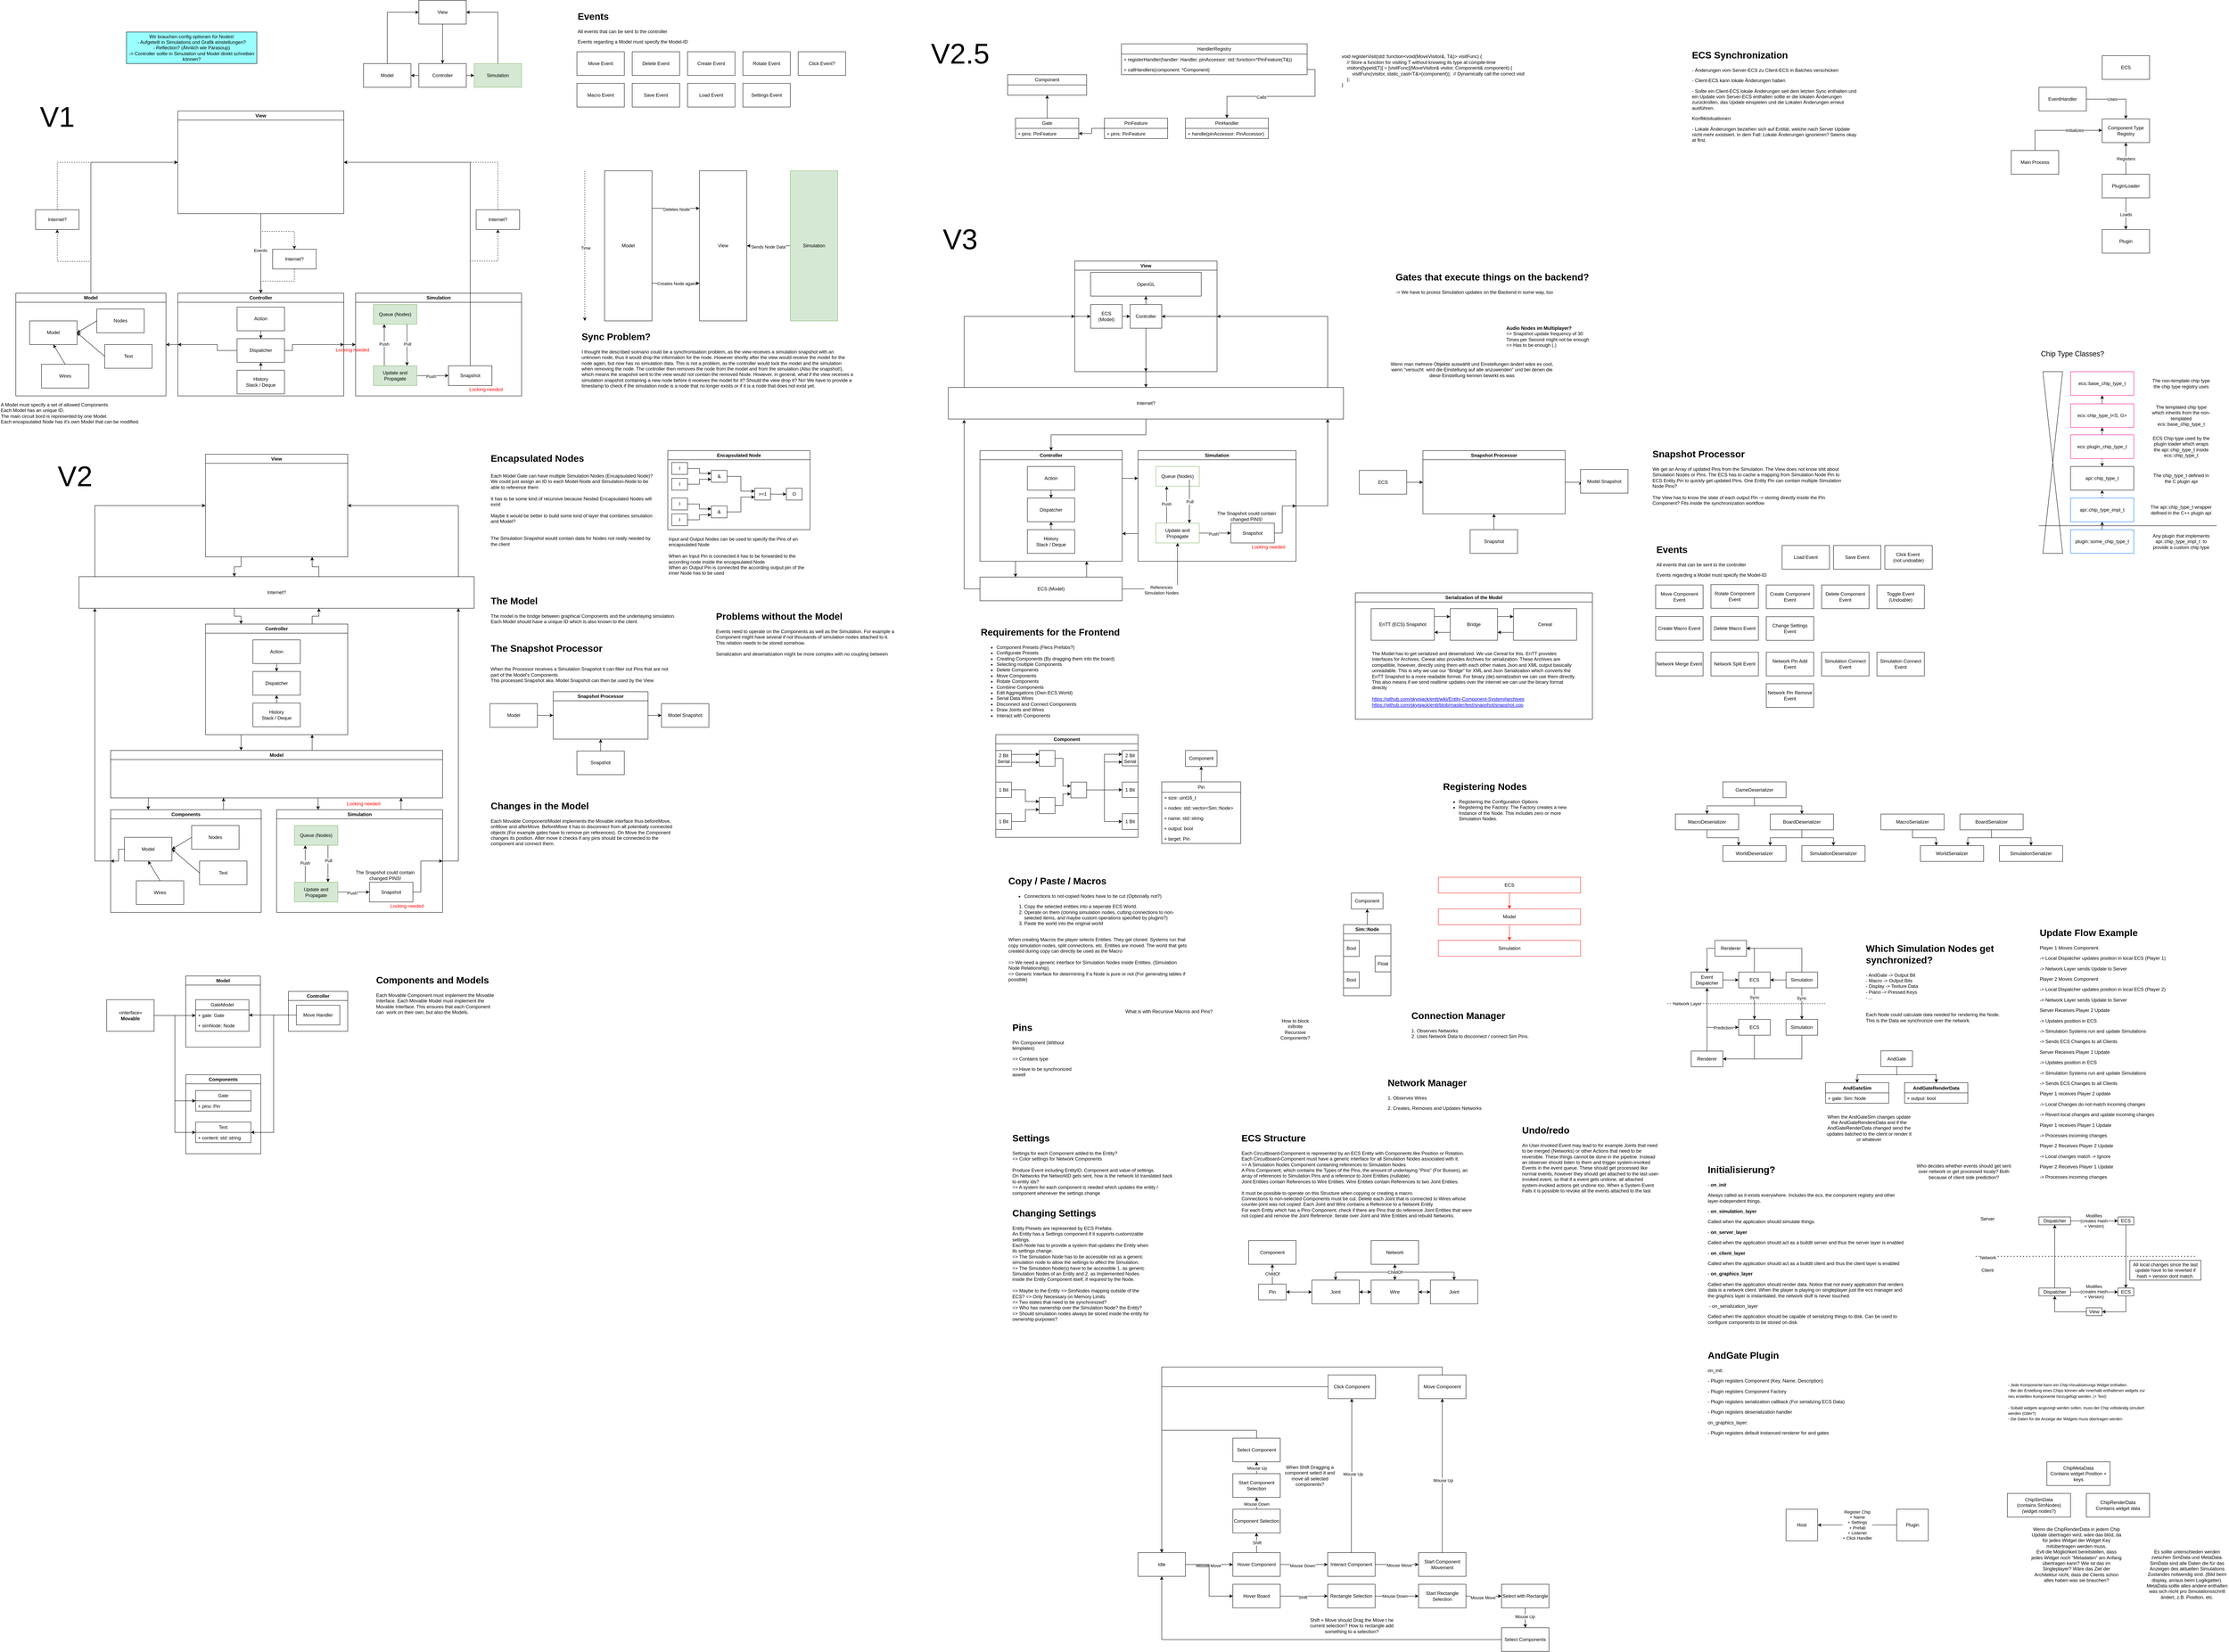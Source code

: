 <mxfile version="28.2.8">
  <diagram name="Seite-1" id="AkeY9rqxG7dXhN_gcHUu">
    <mxGraphModel dx="1020" dy="1135" grid="1" gridSize="10" guides="1" tooltips="1" connect="1" arrows="1" fold="1" page="1" pageScale="1" pageWidth="827" pageHeight="1169" math="0" shadow="0">
      <root>
        <mxCell id="0" />
        <mxCell id="1" parent="0" />
        <mxCell id="VFbqxBV9DZyRHvlRUKtR-38" value="" style="edgeStyle=orthogonalEdgeStyle;rounded=0;orthogonalLoop=1;jettySize=auto;html=1;" parent="1" source="VFbqxBV9DZyRHvlRUKtR-1" target="VFbqxBV9DZyRHvlRUKtR-36" edge="1">
          <mxGeometry relative="1" as="geometry">
            <Array as="points">
              <mxPoint x="1260" y="50" />
            </Array>
          </mxGeometry>
        </mxCell>
        <mxCell id="VFbqxBV9DZyRHvlRUKtR-1" value="Simulation" style="rounded=0;whiteSpace=wrap;html=1;fillColor=#d5e8d4;strokeColor=#82b366;" parent="1" vertex="1">
          <mxGeometry x="1200" y="180" width="120" height="60" as="geometry" />
        </mxCell>
        <mxCell id="VFbqxBV9DZyRHvlRUKtR-39" value="" style="edgeStyle=orthogonalEdgeStyle;rounded=0;orthogonalLoop=1;jettySize=auto;html=1;entryX=0;entryY=0.5;entryDx=0;entryDy=0;" parent="1" target="VFbqxBV9DZyRHvlRUKtR-36" edge="1">
          <mxGeometry relative="1" as="geometry">
            <mxPoint x="979.999" y="180" as="sourcePoint" />
            <mxPoint x="1049.97" y="50.029" as="targetPoint" />
            <Array as="points">
              <mxPoint x="980" y="50" />
            </Array>
          </mxGeometry>
        </mxCell>
        <mxCell id="VFbqxBV9DZyRHvlRUKtR-35" value="Model" style="rounded=0;whiteSpace=wrap;html=1;" parent="1" vertex="1">
          <mxGeometry x="920" y="180" width="120" height="60" as="geometry" />
        </mxCell>
        <mxCell id="VFbqxBV9DZyRHvlRUKtR-42" style="edgeStyle=orthogonalEdgeStyle;rounded=0;orthogonalLoop=1;jettySize=auto;html=1;entryX=0.5;entryY=0;entryDx=0;entryDy=0;" parent="1" source="VFbqxBV9DZyRHvlRUKtR-36" target="VFbqxBV9DZyRHvlRUKtR-40" edge="1">
          <mxGeometry relative="1" as="geometry" />
        </mxCell>
        <mxCell id="VFbqxBV9DZyRHvlRUKtR-36" value="View" style="rounded=0;whiteSpace=wrap;html=1;" parent="1" vertex="1">
          <mxGeometry x="1060" y="20" width="120" height="60" as="geometry" />
        </mxCell>
        <mxCell id="VFbqxBV9DZyRHvlRUKtR-44" style="edgeStyle=orthogonalEdgeStyle;rounded=0;orthogonalLoop=1;jettySize=auto;html=1;exitX=0;exitY=0.5;exitDx=0;exitDy=0;entryX=1;entryY=0.5;entryDx=0;entryDy=0;" parent="1" source="VFbqxBV9DZyRHvlRUKtR-40" target="VFbqxBV9DZyRHvlRUKtR-35" edge="1">
          <mxGeometry relative="1" as="geometry" />
        </mxCell>
        <mxCell id="VFbqxBV9DZyRHvlRUKtR-45" style="edgeStyle=orthogonalEdgeStyle;rounded=0;orthogonalLoop=1;jettySize=auto;html=1;exitX=1;exitY=0.5;exitDx=0;exitDy=0;entryX=0;entryY=0.5;entryDx=0;entryDy=0;" parent="1" source="VFbqxBV9DZyRHvlRUKtR-40" target="VFbqxBV9DZyRHvlRUKtR-1" edge="1">
          <mxGeometry relative="1" as="geometry" />
        </mxCell>
        <mxCell id="VFbqxBV9DZyRHvlRUKtR-40" value="Controller" style="rounded=0;whiteSpace=wrap;html=1;" parent="1" vertex="1">
          <mxGeometry x="1060" y="180" width="120" height="60" as="geometry" />
        </mxCell>
        <mxCell id="B8rCHhOE9Z17ma3swiqI-66" value="Wir brauchen config optionen für Nodes!&lt;div&gt;- Aufgeteilt in Simulations und Grafik einstellungen?&lt;/div&gt;&lt;div&gt;- Reflection? (Ähnlich wie Parasoup)&lt;/div&gt;&lt;div&gt;-&amp;gt; Controller sollte in Simulation und Model direkt schreiben können?&lt;/div&gt;" style="rounded=0;whiteSpace=wrap;html=1;fillColor=#99FFFF;" parent="1" vertex="1">
          <mxGeometry x="320" y="100" width="330" height="80" as="geometry" />
        </mxCell>
        <mxCell id="bLzW5XLOxJYZQa9d_TBu-111" style="edgeStyle=orthogonalEdgeStyle;rounded=0;orthogonalLoop=1;jettySize=auto;html=1;exitX=0.5;exitY=0;exitDx=0;exitDy=0;entryX=1;entryY=0.5;entryDx=0;entryDy=0;dashed=1;" parent="1" source="f-kTQP503KAAyL8h9dCs-4" target="bLzW5XLOxJYZQa9d_TBu-97" edge="1">
          <mxGeometry relative="1" as="geometry" />
        </mxCell>
        <mxCell id="f-kTQP503KAAyL8h9dCs-4" value="Internet?" style="html=1;whiteSpace=wrap;" parent="1" vertex="1">
          <mxGeometry x="1205" y="550" width="110" height="50" as="geometry" />
        </mxCell>
        <mxCell id="x4DS4-6HAQ0hKGSmASyF-9" style="edgeStyle=orthogonalEdgeStyle;rounded=0;orthogonalLoop=1;jettySize=auto;html=1;exitX=1;exitY=0.5;exitDx=0;exitDy=0;entryX=0;entryY=0.5;entryDx=0;entryDy=0;" parent="1" edge="1">
          <mxGeometry relative="1" as="geometry">
            <mxPoint x="870" y="891.43" as="sourcePoint" />
            <mxPoint x="900" y="891.43" as="targetPoint" />
          </mxGeometry>
        </mxCell>
        <mxCell id="bLzW5XLOxJYZQa9d_TBu-58" style="edgeStyle=orthogonalEdgeStyle;rounded=0;orthogonalLoop=1;jettySize=auto;html=1;exitX=0;exitY=0.5;exitDx=0;exitDy=0;entryX=1;entryY=0.5;entryDx=0;entryDy=0;" parent="1" target="bLzW5XLOxJYZQa9d_TBu-50" edge="1">
          <mxGeometry relative="1" as="geometry">
            <mxPoint x="450" y="891.43" as="sourcePoint" />
          </mxGeometry>
        </mxCell>
        <mxCell id="bLzW5XLOxJYZQa9d_TBu-109" style="edgeStyle=orthogonalEdgeStyle;rounded=0;orthogonalLoop=1;jettySize=auto;html=1;exitX=0.5;exitY=0;exitDx=0;exitDy=0;dashed=1;" parent="1" source="x4DS4-6HAQ0hKGSmASyF-28" edge="1">
          <mxGeometry relative="1" as="geometry">
            <mxPoint x="450" y="430" as="targetPoint" />
            <Array as="points">
              <mxPoint x="145" y="430" />
            </Array>
          </mxGeometry>
        </mxCell>
        <mxCell id="x4DS4-6HAQ0hKGSmASyF-28" value="Internet?" style="html=1;whiteSpace=wrap;" parent="1" vertex="1">
          <mxGeometry x="90" y="550" width="110" height="50" as="geometry" />
        </mxCell>
        <mxCell id="x4DS4-6HAQ0hKGSmASyF-34" style="edgeStyle=orthogonalEdgeStyle;rounded=0;orthogonalLoop=1;jettySize=auto;html=1;exitX=0.5;exitY=1;exitDx=0;exitDy=0;entryX=0.5;entryY=0;entryDx=0;entryDy=0;dashed=1;" parent="1" source="x4DS4-6HAQ0hKGSmASyF-32" edge="1">
          <mxGeometry relative="1" as="geometry">
            <mxPoint x="660" y="761.43" as="targetPoint" />
          </mxGeometry>
        </mxCell>
        <mxCell id="x4DS4-6HAQ0hKGSmASyF-32" value="Internet?" style="html=1;whiteSpace=wrap;" parent="1" vertex="1">
          <mxGeometry x="690" y="650" width="110" height="50" as="geometry" />
        </mxCell>
        <mxCell id="x4DS4-6HAQ0hKGSmASyF-37" value="&lt;font style=&quot;color: rgb(255, 0, 0);&quot;&gt;Locking needed&lt;/font&gt;" style="text;html=1;align=center;verticalAlign=middle;whiteSpace=wrap;rounded=0;" parent="1" vertex="1">
          <mxGeometry x="827" y="890" width="130" height="30" as="geometry" />
        </mxCell>
        <mxCell id="x4DS4-6HAQ0hKGSmASyF-38" value="View" style="rounded=0;whiteSpace=wrap;html=1;" parent="1" vertex="1">
          <mxGeometry x="1770" y="451.43" width="120" height="380" as="geometry" />
        </mxCell>
        <mxCell id="x4DS4-6HAQ0hKGSmASyF-43" style="edgeStyle=orthogonalEdgeStyle;rounded=0;orthogonalLoop=1;jettySize=auto;html=1;exitX=1;exitY=0.25;exitDx=0;exitDy=0;entryX=0;entryY=0.25;entryDx=0;entryDy=0;" parent="1" source="x4DS4-6HAQ0hKGSmASyF-39" target="x4DS4-6HAQ0hKGSmASyF-38" edge="1">
          <mxGeometry relative="1" as="geometry" />
        </mxCell>
        <mxCell id="x4DS4-6HAQ0hKGSmASyF-44" value="Deletes Node" style="edgeLabel;html=1;align=center;verticalAlign=middle;resizable=0;points=[];" parent="x4DS4-6HAQ0hKGSmASyF-43" vertex="1" connectable="0">
          <mxGeometry x="0.028" y="-2" relative="1" as="geometry">
            <mxPoint as="offset" />
          </mxGeometry>
        </mxCell>
        <mxCell id="x4DS4-6HAQ0hKGSmASyF-47" style="edgeStyle=orthogonalEdgeStyle;rounded=0;orthogonalLoop=1;jettySize=auto;html=1;exitX=1;exitY=0.75;exitDx=0;exitDy=0;entryX=0;entryY=0.75;entryDx=0;entryDy=0;" parent="1" source="x4DS4-6HAQ0hKGSmASyF-39" target="x4DS4-6HAQ0hKGSmASyF-38" edge="1">
          <mxGeometry relative="1" as="geometry" />
        </mxCell>
        <mxCell id="x4DS4-6HAQ0hKGSmASyF-48" value="Creates Node again" style="edgeLabel;html=1;align=center;verticalAlign=middle;resizable=0;points=[];" parent="x4DS4-6HAQ0hKGSmASyF-47" vertex="1" connectable="0">
          <mxGeometry x="0.028" relative="1" as="geometry">
            <mxPoint as="offset" />
          </mxGeometry>
        </mxCell>
        <mxCell id="x4DS4-6HAQ0hKGSmASyF-39" value="Model" style="rounded=0;whiteSpace=wrap;html=1;" parent="1" vertex="1">
          <mxGeometry x="1530" y="451.43" width="120" height="380" as="geometry" />
        </mxCell>
        <mxCell id="x4DS4-6HAQ0hKGSmASyF-45" style="edgeStyle=orthogonalEdgeStyle;rounded=0;orthogonalLoop=1;jettySize=auto;html=1;exitX=0;exitY=0.5;exitDx=0;exitDy=0;entryX=1;entryY=0.5;entryDx=0;entryDy=0;" parent="1" source="x4DS4-6HAQ0hKGSmASyF-40" target="x4DS4-6HAQ0hKGSmASyF-38" edge="1">
          <mxGeometry relative="1" as="geometry" />
        </mxCell>
        <mxCell id="x4DS4-6HAQ0hKGSmASyF-46" value="Sends Node Data" style="edgeLabel;html=1;align=center;verticalAlign=middle;resizable=0;points=[];" parent="x4DS4-6HAQ0hKGSmASyF-45" vertex="1" connectable="0">
          <mxGeometry x="0.029" y="2" relative="1" as="geometry">
            <mxPoint as="offset" />
          </mxGeometry>
        </mxCell>
        <mxCell id="x4DS4-6HAQ0hKGSmASyF-40" value="Simulation" style="rounded=0;whiteSpace=wrap;html=1;fillColor=#d5e8d4;strokeColor=#82b366;" parent="1" vertex="1">
          <mxGeometry x="2000" y="451.43" width="120" height="380" as="geometry" />
        </mxCell>
        <mxCell id="x4DS4-6HAQ0hKGSmASyF-49" value="" style="endArrow=classic;html=1;rounded=0;dashed=1;flowAnimation=0;shadow=0;" parent="1" edge="1">
          <mxGeometry width="50" height="50" relative="1" as="geometry">
            <mxPoint x="1480" y="451.43" as="sourcePoint" />
            <mxPoint x="1480" y="831.43" as="targetPoint" />
          </mxGeometry>
        </mxCell>
        <mxCell id="x4DS4-6HAQ0hKGSmASyF-50" value="Time" style="edgeLabel;html=1;align=center;verticalAlign=middle;resizable=0;points=[];" parent="x4DS4-6HAQ0hKGSmASyF-49" vertex="1" connectable="0">
          <mxGeometry x="0.029" y="2" relative="1" as="geometry">
            <mxPoint as="offset" />
          </mxGeometry>
        </mxCell>
        <mxCell id="x4DS4-6HAQ0hKGSmASyF-51" value="&lt;h1 style=&quot;margin-top: 0px;&quot;&gt;Sync Problem?&lt;/h1&gt;&lt;p&gt;I thought the described scenario could be a synchronisation problem, as the view receives a simulation snapshot with an unknown node, thus it would drop the information for the node. However shortly after the view would receive the model for the node again, but now has no simulation data. This is not a problem, as the controller would lock the model and the simulation when removing the node. The controller then removes the node from the model and from the simulation (Also the snapshot!), which means the snapshot sent to the view would not contain the removed Node. However, in general, what if the view receives a simulation snapshot containing a new node before it receives the model for it? Should the view drop it? No! We have to provide a timestamp to check if the simulation node is a node that no longer exists or if it is a node that does not exist yet.&lt;/p&gt;" style="text;html=1;whiteSpace=wrap;overflow=hidden;rounded=0;" parent="1" vertex="1">
          <mxGeometry x="1470" y="851.43" width="690" height="170" as="geometry" />
        </mxCell>
        <mxCell id="bLzW5XLOxJYZQa9d_TBu-2" value="&lt;h1 style=&quot;margin-top: 0px;&quot;&gt;Events&lt;/h1&gt;&lt;p&gt;All events that can be sent to the controller&lt;/p&gt;&lt;p&gt;Events regarding a Model must specify the Model-ID&lt;/p&gt;" style="text;html=1;whiteSpace=wrap;overflow=hidden;rounded=0;" parent="1" vertex="1">
          <mxGeometry x="1460" y="40" width="490" height="120" as="geometry" />
        </mxCell>
        <mxCell id="bLzW5XLOxJYZQa9d_TBu-3" value="Move Event" style="rounded=0;whiteSpace=wrap;html=1;" parent="1" vertex="1">
          <mxGeometry x="1460" y="150" width="120" height="60" as="geometry" />
        </mxCell>
        <mxCell id="bLzW5XLOxJYZQa9d_TBu-4" value="Delete Event" style="rounded=0;whiteSpace=wrap;html=1;" parent="1" vertex="1">
          <mxGeometry x="1600" y="150" width="120" height="60" as="geometry" />
        </mxCell>
        <mxCell id="bLzW5XLOxJYZQa9d_TBu-5" value="Create Event" style="rounded=0;whiteSpace=wrap;html=1;" parent="1" vertex="1">
          <mxGeometry x="1740" y="150" width="120" height="60" as="geometry" />
        </mxCell>
        <mxCell id="bLzW5XLOxJYZQa9d_TBu-6" value="Rotate Event" style="rounded=0;whiteSpace=wrap;html=1;" parent="1" vertex="1">
          <mxGeometry x="1880" y="150" width="120" height="60" as="geometry" />
        </mxCell>
        <mxCell id="bLzW5XLOxJYZQa9d_TBu-7" value="Click Event?" style="rounded=0;whiteSpace=wrap;html=1;" parent="1" vertex="1">
          <mxGeometry x="2020" y="150" width="120" height="60" as="geometry" />
        </mxCell>
        <mxCell id="bLzW5XLOxJYZQa9d_TBu-12" value="A Model must specify a set of allowed Components&lt;div&gt;Each Model has an unique ID.&lt;/div&gt;&lt;div&gt;The main circuit bord is represented by one Model.&lt;/div&gt;&lt;div&gt;Each encapsulated Node has it&#39;s own Model that can be modified.&lt;/div&gt;" style="text;html=1;align=left;verticalAlign=top;whiteSpace=wrap;rounded=0;" parent="1" vertex="1">
          <mxGeometry y="1030" width="420" height="70" as="geometry" />
        </mxCell>
        <mxCell id="bLzW5XLOxJYZQa9d_TBu-47" value="Each Model Gate can have multiple Simulation Nodes (Encapsulated Node)?&lt;div&gt;We could just assign an ID to each Model-Node and Simulation-Node to be able to reference them&lt;/div&gt;&lt;div&gt;&lt;br&gt;&lt;/div&gt;&lt;div&gt;It has to be some kind of recursive because Nested Encapsulated Nodes will exist&lt;/div&gt;&lt;div&gt;&lt;br&gt;&lt;/div&gt;&lt;div&gt;Maybe it would be better to build some kind of layer that combines simulation and Model?&lt;/div&gt;&lt;div&gt;&lt;br&gt;&lt;/div&gt;&lt;div&gt;&lt;br&gt;&lt;/div&gt;&lt;div&gt;The Simulation Snapshot would contain data for Nodes not really needed by the client&lt;/div&gt;" style="text;html=1;align=left;verticalAlign=top;whiteSpace=wrap;rounded=0;" parent="1" vertex="1">
          <mxGeometry x="1240" y="1210" width="420" height="160" as="geometry" />
        </mxCell>
        <mxCell id="bLzW5XLOxJYZQa9d_TBu-49" value="Encapsulated Node" style="swimlane;whiteSpace=wrap;html=1;" parent="1" vertex="1">
          <mxGeometry x="1690" y="1160" width="360" height="200" as="geometry">
            <mxRectangle x="1090" y="1260" width="140" height="30" as="alternateBounds" />
          </mxGeometry>
        </mxCell>
        <mxCell id="bLzW5XLOxJYZQa9d_TBu-115" style="edgeStyle=orthogonalEdgeStyle;rounded=0;orthogonalLoop=1;jettySize=auto;html=1;exitX=1;exitY=0.5;exitDx=0;exitDy=0;entryX=0;entryY=0.25;entryDx=0;entryDy=0;" parent="bLzW5XLOxJYZQa9d_TBu-49" source="bLzW5XLOxJYZQa9d_TBu-112" target="bLzW5XLOxJYZQa9d_TBu-114" edge="1">
          <mxGeometry relative="1" as="geometry" />
        </mxCell>
        <mxCell id="bLzW5XLOxJYZQa9d_TBu-112" value="&amp;amp;" style="rounded=0;whiteSpace=wrap;html=1;" parent="bLzW5XLOxJYZQa9d_TBu-49" vertex="1">
          <mxGeometry x="110" y="50" width="40" height="30" as="geometry" />
        </mxCell>
        <mxCell id="bLzW5XLOxJYZQa9d_TBu-116" style="edgeStyle=orthogonalEdgeStyle;rounded=0;orthogonalLoop=1;jettySize=auto;html=1;exitX=1;exitY=0.5;exitDx=0;exitDy=0;entryX=0;entryY=0.75;entryDx=0;entryDy=0;" parent="bLzW5XLOxJYZQa9d_TBu-49" source="bLzW5XLOxJYZQa9d_TBu-113" target="bLzW5XLOxJYZQa9d_TBu-114" edge="1">
          <mxGeometry relative="1" as="geometry" />
        </mxCell>
        <mxCell id="bLzW5XLOxJYZQa9d_TBu-113" value="&amp;amp;" style="rounded=0;whiteSpace=wrap;html=1;" parent="bLzW5XLOxJYZQa9d_TBu-49" vertex="1">
          <mxGeometry x="110" y="140" width="40" height="30" as="geometry" />
        </mxCell>
        <mxCell id="bLzW5XLOxJYZQa9d_TBu-127" style="edgeStyle=orthogonalEdgeStyle;rounded=0;orthogonalLoop=1;jettySize=auto;html=1;exitX=1;exitY=0.5;exitDx=0;exitDy=0;entryX=0;entryY=0.5;entryDx=0;entryDy=0;" parent="bLzW5XLOxJYZQa9d_TBu-49" source="bLzW5XLOxJYZQa9d_TBu-114" target="bLzW5XLOxJYZQa9d_TBu-126" edge="1">
          <mxGeometry relative="1" as="geometry" />
        </mxCell>
        <mxCell id="bLzW5XLOxJYZQa9d_TBu-114" value="&amp;gt;=1" style="rounded=0;whiteSpace=wrap;html=1;" parent="bLzW5XLOxJYZQa9d_TBu-49" vertex="1">
          <mxGeometry x="220" y="95" width="40" height="30" as="geometry" />
        </mxCell>
        <mxCell id="bLzW5XLOxJYZQa9d_TBu-125" style="edgeStyle=orthogonalEdgeStyle;rounded=0;orthogonalLoop=1;jettySize=auto;html=1;entryX=0;entryY=0.25;entryDx=0;entryDy=0;" parent="bLzW5XLOxJYZQa9d_TBu-49" source="bLzW5XLOxJYZQa9d_TBu-117" target="bLzW5XLOxJYZQa9d_TBu-112" edge="1">
          <mxGeometry relative="1" as="geometry" />
        </mxCell>
        <mxCell id="bLzW5XLOxJYZQa9d_TBu-117" value="I" style="rounded=0;whiteSpace=wrap;html=1;" parent="bLzW5XLOxJYZQa9d_TBu-49" vertex="1">
          <mxGeometry x="10" y="30" width="40" height="30" as="geometry" />
        </mxCell>
        <mxCell id="bLzW5XLOxJYZQa9d_TBu-124" style="edgeStyle=orthogonalEdgeStyle;rounded=0;orthogonalLoop=1;jettySize=auto;html=1;entryX=0;entryY=0.75;entryDx=0;entryDy=0;" parent="bLzW5XLOxJYZQa9d_TBu-49" source="bLzW5XLOxJYZQa9d_TBu-119" target="bLzW5XLOxJYZQa9d_TBu-112" edge="1">
          <mxGeometry relative="1" as="geometry" />
        </mxCell>
        <mxCell id="bLzW5XLOxJYZQa9d_TBu-119" value="I" style="rounded=0;whiteSpace=wrap;html=1;" parent="bLzW5XLOxJYZQa9d_TBu-49" vertex="1">
          <mxGeometry x="10" y="70" width="40" height="30" as="geometry" />
        </mxCell>
        <mxCell id="bLzW5XLOxJYZQa9d_TBu-122" style="edgeStyle=orthogonalEdgeStyle;rounded=0;orthogonalLoop=1;jettySize=auto;html=1;exitX=1;exitY=0.5;exitDx=0;exitDy=0;entryX=0;entryY=0.25;entryDx=0;entryDy=0;" parent="bLzW5XLOxJYZQa9d_TBu-49" source="bLzW5XLOxJYZQa9d_TBu-121" target="bLzW5XLOxJYZQa9d_TBu-113" edge="1">
          <mxGeometry relative="1" as="geometry" />
        </mxCell>
        <mxCell id="bLzW5XLOxJYZQa9d_TBu-121" value="I" style="rounded=0;whiteSpace=wrap;html=1;" parent="bLzW5XLOxJYZQa9d_TBu-49" vertex="1">
          <mxGeometry x="10" y="120" width="40" height="30" as="geometry" />
        </mxCell>
        <mxCell id="bLzW5XLOxJYZQa9d_TBu-123" style="edgeStyle=orthogonalEdgeStyle;rounded=0;orthogonalLoop=1;jettySize=auto;html=1;exitX=1;exitY=0.5;exitDx=0;exitDy=0;entryX=0;entryY=0.75;entryDx=0;entryDy=0;" parent="bLzW5XLOxJYZQa9d_TBu-49" source="bLzW5XLOxJYZQa9d_TBu-120" target="bLzW5XLOxJYZQa9d_TBu-113" edge="1">
          <mxGeometry relative="1" as="geometry" />
        </mxCell>
        <mxCell id="bLzW5XLOxJYZQa9d_TBu-120" value="I" style="rounded=0;whiteSpace=wrap;html=1;" parent="bLzW5XLOxJYZQa9d_TBu-49" vertex="1">
          <mxGeometry x="10" y="160" width="40" height="30" as="geometry" />
        </mxCell>
        <mxCell id="bLzW5XLOxJYZQa9d_TBu-126" value="O" style="rounded=0;whiteSpace=wrap;html=1;" parent="bLzW5XLOxJYZQa9d_TBu-49" vertex="1">
          <mxGeometry x="300" y="95" width="40" height="30" as="geometry" />
        </mxCell>
        <mxCell id="bLzW5XLOxJYZQa9d_TBu-60" style="edgeStyle=orthogonalEdgeStyle;rounded=0;orthogonalLoop=1;jettySize=auto;html=1;exitX=0.5;exitY=0;exitDx=0;exitDy=0;entryX=0.5;entryY=1;entryDx=0;entryDy=0;dashed=1;" parent="1" source="bLzW5XLOxJYZQa9d_TBu-50" target="x4DS4-6HAQ0hKGSmASyF-28" edge="1">
          <mxGeometry relative="1" as="geometry" />
        </mxCell>
        <mxCell id="bLzW5XLOxJYZQa9d_TBu-108" style="edgeStyle=orthogonalEdgeStyle;rounded=0;orthogonalLoop=1;jettySize=auto;html=1;exitX=0.5;exitY=0;exitDx=0;exitDy=0;entryX=0;entryY=0.5;entryDx=0;entryDy=0;" parent="1" source="bLzW5XLOxJYZQa9d_TBu-50" target="bLzW5XLOxJYZQa9d_TBu-97" edge="1">
          <mxGeometry relative="1" as="geometry" />
        </mxCell>
        <mxCell id="bLzW5XLOxJYZQa9d_TBu-50" value="Model" style="swimlane;whiteSpace=wrap;html=1;" parent="1" vertex="1">
          <mxGeometry x="40" y="761.43" width="380" height="260" as="geometry" />
        </mxCell>
        <mxCell id="bLzW5XLOxJYZQa9d_TBu-51" value="Model" style="rounded=0;whiteSpace=wrap;html=1;" parent="bLzW5XLOxJYZQa9d_TBu-50" vertex="1">
          <mxGeometry x="35" y="70" width="120" height="60" as="geometry" />
        </mxCell>
        <mxCell id="bLzW5XLOxJYZQa9d_TBu-52" style="rounded=0;orthogonalLoop=1;jettySize=auto;html=1;exitX=0;exitY=0.5;exitDx=0;exitDy=0;entryX=1;entryY=0.5;entryDx=0;entryDy=0;" parent="bLzW5XLOxJYZQa9d_TBu-50" source="bLzW5XLOxJYZQa9d_TBu-53" target="bLzW5XLOxJYZQa9d_TBu-51" edge="1">
          <mxGeometry relative="1" as="geometry" />
        </mxCell>
        <mxCell id="bLzW5XLOxJYZQa9d_TBu-53" value="Nodes" style="rounded=0;whiteSpace=wrap;html=1;" parent="bLzW5XLOxJYZQa9d_TBu-50" vertex="1">
          <mxGeometry x="205" y="40.0" width="120" height="60" as="geometry" />
        </mxCell>
        <mxCell id="bLzW5XLOxJYZQa9d_TBu-54" style="rounded=0;orthogonalLoop=1;jettySize=auto;html=1;exitX=0.5;exitY=0;exitDx=0;exitDy=0;entryX=0.5;entryY=1;entryDx=0;entryDy=0;" parent="bLzW5XLOxJYZQa9d_TBu-50" source="bLzW5XLOxJYZQa9d_TBu-55" target="bLzW5XLOxJYZQa9d_TBu-51" edge="1">
          <mxGeometry relative="1" as="geometry" />
        </mxCell>
        <mxCell id="bLzW5XLOxJYZQa9d_TBu-55" value="Wires" style="rounded=0;whiteSpace=wrap;html=1;" parent="bLzW5XLOxJYZQa9d_TBu-50" vertex="1">
          <mxGeometry x="65" y="180.0" width="120" height="60" as="geometry" />
        </mxCell>
        <mxCell id="bLzW5XLOxJYZQa9d_TBu-56" style="rounded=0;orthogonalLoop=1;jettySize=auto;html=1;exitX=0;exitY=0.5;exitDx=0;exitDy=0;entryX=1;entryY=0.5;entryDx=0;entryDy=0;" parent="bLzW5XLOxJYZQa9d_TBu-50" source="bLzW5XLOxJYZQa9d_TBu-57" target="bLzW5XLOxJYZQa9d_TBu-51" edge="1">
          <mxGeometry relative="1" as="geometry" />
        </mxCell>
        <mxCell id="bLzW5XLOxJYZQa9d_TBu-57" value="Text" style="rounded=0;whiteSpace=wrap;html=1;" parent="bLzW5XLOxJYZQa9d_TBu-50" vertex="1">
          <mxGeometry x="225" y="130.0" width="120" height="60" as="geometry" />
        </mxCell>
        <mxCell id="bLzW5XLOxJYZQa9d_TBu-61" value="Controller" style="swimlane;whiteSpace=wrap;html=1;" parent="1" vertex="1">
          <mxGeometry x="450" y="761.43" width="420" height="260" as="geometry" />
        </mxCell>
        <mxCell id="bLzW5XLOxJYZQa9d_TBu-69" style="edgeStyle=orthogonalEdgeStyle;rounded=0;orthogonalLoop=1;jettySize=auto;html=1;exitX=0.5;exitY=0;exitDx=0;exitDy=0;entryX=0.5;entryY=1;entryDx=0;entryDy=0;" parent="bLzW5XLOxJYZQa9d_TBu-61" source="bLzW5XLOxJYZQa9d_TBu-70" target="bLzW5XLOxJYZQa9d_TBu-73" edge="1">
          <mxGeometry relative="1" as="geometry" />
        </mxCell>
        <mxCell id="bLzW5XLOxJYZQa9d_TBu-70" value="History&lt;div&gt;Stack / Deque&lt;/div&gt;" style="rounded=0;whiteSpace=wrap;html=1;" parent="bLzW5XLOxJYZQa9d_TBu-61" vertex="1">
          <mxGeometry x="150" y="195.0" width="120" height="60" as="geometry" />
        </mxCell>
        <mxCell id="bLzW5XLOxJYZQa9d_TBu-71" style="edgeStyle=orthogonalEdgeStyle;rounded=0;orthogonalLoop=1;jettySize=auto;html=1;exitX=0.5;exitY=1;exitDx=0;exitDy=0;entryX=0.5;entryY=0;entryDx=0;entryDy=0;" parent="bLzW5XLOxJYZQa9d_TBu-61" source="bLzW5XLOxJYZQa9d_TBu-72" target="bLzW5XLOxJYZQa9d_TBu-73" edge="1">
          <mxGeometry relative="1" as="geometry" />
        </mxCell>
        <mxCell id="bLzW5XLOxJYZQa9d_TBu-72" value="Action" style="rounded=0;whiteSpace=wrap;html=1;" parent="bLzW5XLOxJYZQa9d_TBu-61" vertex="1">
          <mxGeometry x="150" y="35.0" width="120" height="60" as="geometry" />
        </mxCell>
        <mxCell id="bLzW5XLOxJYZQa9d_TBu-74" style="edgeStyle=orthogonalEdgeStyle;rounded=0;orthogonalLoop=1;jettySize=auto;html=1;exitX=0;exitY=0.5;exitDx=0;exitDy=0;entryX=0;entryY=0.5;entryDx=0;entryDy=0;" parent="bLzW5XLOxJYZQa9d_TBu-61" source="bLzW5XLOxJYZQa9d_TBu-73" target="bLzW5XLOxJYZQa9d_TBu-61" edge="1">
          <mxGeometry relative="1" as="geometry">
            <Array as="points">
              <mxPoint x="100" y="145" />
              <mxPoint x="100" y="130" />
            </Array>
          </mxGeometry>
        </mxCell>
        <mxCell id="bLzW5XLOxJYZQa9d_TBu-76" style="edgeStyle=orthogonalEdgeStyle;rounded=0;orthogonalLoop=1;jettySize=auto;html=1;exitX=1;exitY=0.5;exitDx=0;exitDy=0;entryX=1;entryY=0.5;entryDx=0;entryDy=0;" parent="bLzW5XLOxJYZQa9d_TBu-61" source="bLzW5XLOxJYZQa9d_TBu-73" target="bLzW5XLOxJYZQa9d_TBu-61" edge="1">
          <mxGeometry relative="1" as="geometry">
            <Array as="points">
              <mxPoint x="290" y="145" />
              <mxPoint x="290" y="130" />
            </Array>
          </mxGeometry>
        </mxCell>
        <mxCell id="bLzW5XLOxJYZQa9d_TBu-73" value="Dispatcher" style="rounded=0;whiteSpace=wrap;html=1;" parent="bLzW5XLOxJYZQa9d_TBu-61" vertex="1">
          <mxGeometry x="150" y="115.0" width="120" height="60" as="geometry" />
        </mxCell>
        <mxCell id="bLzW5XLOxJYZQa9d_TBu-87" value="Simulation" style="swimlane;whiteSpace=wrap;html=1;" parent="1" vertex="1">
          <mxGeometry x="900" y="761.43" width="420" height="260" as="geometry" />
        </mxCell>
        <mxCell id="bLzW5XLOxJYZQa9d_TBu-77" style="edgeStyle=orthogonalEdgeStyle;rounded=0;orthogonalLoop=1;jettySize=auto;html=1;entryX=0.5;entryY=0;entryDx=0;entryDy=0;" parent="bLzW5XLOxJYZQa9d_TBu-87" edge="1">
          <mxGeometry relative="1" as="geometry">
            <mxPoint x="130" y="73.57" as="sourcePoint" />
            <mxPoint x="130" y="183.57" as="targetPoint" />
          </mxGeometry>
        </mxCell>
        <mxCell id="bLzW5XLOxJYZQa9d_TBu-78" value="Pull" style="edgeLabel;html=1;align=center;verticalAlign=middle;resizable=0;points=[];" parent="bLzW5XLOxJYZQa9d_TBu-77" vertex="1" connectable="0">
          <mxGeometry x="0.001" y="1" relative="1" as="geometry">
            <mxPoint as="offset" />
          </mxGeometry>
        </mxCell>
        <mxCell id="bLzW5XLOxJYZQa9d_TBu-79" value="Queue (Nodes)" style="html=1;whiteSpace=wrap;fillColor=#d5e8d4;strokeColor=#82b366;" parent="bLzW5XLOxJYZQa9d_TBu-87" vertex="1">
          <mxGeometry x="45" y="28.57" width="110" height="50" as="geometry" />
        </mxCell>
        <mxCell id="bLzW5XLOxJYZQa9d_TBu-80" style="edgeStyle=orthogonalEdgeStyle;rounded=0;orthogonalLoop=1;jettySize=auto;html=1;exitX=0.25;exitY=0;exitDx=0;exitDy=0;entryX=0.25;entryY=1;entryDx=0;entryDy=0;" parent="bLzW5XLOxJYZQa9d_TBu-87" source="bLzW5XLOxJYZQa9d_TBu-84" target="bLzW5XLOxJYZQa9d_TBu-79" edge="1">
          <mxGeometry relative="1" as="geometry" />
        </mxCell>
        <mxCell id="bLzW5XLOxJYZQa9d_TBu-81" value="Push" style="edgeLabel;html=1;align=center;verticalAlign=middle;resizable=0;points=[];" parent="bLzW5XLOxJYZQa9d_TBu-80" vertex="1" connectable="0">
          <mxGeometry x="0.051" y="1" relative="1" as="geometry">
            <mxPoint as="offset" />
          </mxGeometry>
        </mxCell>
        <mxCell id="bLzW5XLOxJYZQa9d_TBu-82" style="edgeStyle=orthogonalEdgeStyle;rounded=0;orthogonalLoop=1;jettySize=auto;html=1;exitX=1;exitY=0.5;exitDx=0;exitDy=0;entryX=0;entryY=0.5;entryDx=0;entryDy=0;" parent="bLzW5XLOxJYZQa9d_TBu-87" source="bLzW5XLOxJYZQa9d_TBu-84" target="bLzW5XLOxJYZQa9d_TBu-85" edge="1">
          <mxGeometry relative="1" as="geometry" />
        </mxCell>
        <mxCell id="bLzW5XLOxJYZQa9d_TBu-83" value="Push" style="edgeLabel;html=1;align=center;verticalAlign=middle;resizable=0;points=[];" parent="bLzW5XLOxJYZQa9d_TBu-82" vertex="1" connectable="0">
          <mxGeometry x="-0.111" y="-2" relative="1" as="geometry">
            <mxPoint as="offset" />
          </mxGeometry>
        </mxCell>
        <mxCell id="bLzW5XLOxJYZQa9d_TBu-84" value="Update and Propagate" style="html=1;whiteSpace=wrap;fillColor=#d5e8d4;strokeColor=#82b366;" parent="bLzW5XLOxJYZQa9d_TBu-87" vertex="1">
          <mxGeometry x="45" y="183.57" width="110" height="50" as="geometry" />
        </mxCell>
        <mxCell id="bLzW5XLOxJYZQa9d_TBu-85" value="Snapshot" style="html=1;whiteSpace=wrap;" parent="bLzW5XLOxJYZQa9d_TBu-87" vertex="1">
          <mxGeometry x="235" y="183.57" width="110" height="50" as="geometry" />
        </mxCell>
        <mxCell id="bLzW5XLOxJYZQa9d_TBu-86" value="&lt;font style=&quot;color: rgb(255, 0, 0);&quot;&gt;Locking needed&lt;/font&gt;" style="text;html=1;align=center;verticalAlign=middle;whiteSpace=wrap;rounded=0;" parent="bLzW5XLOxJYZQa9d_TBu-87" vertex="1">
          <mxGeometry x="265" y="228.57" width="130" height="30" as="geometry" />
        </mxCell>
        <mxCell id="bLzW5XLOxJYZQa9d_TBu-96" style="edgeStyle=orthogonalEdgeStyle;rounded=0;orthogonalLoop=1;jettySize=auto;html=1;exitX=0.5;exitY=0;exitDx=0;exitDy=0;entryX=0.5;entryY=1;entryDx=0;entryDy=0;dashed=1;" parent="1" source="bLzW5XLOxJYZQa9d_TBu-85" target="f-kTQP503KAAyL8h9dCs-4" edge="1">
          <mxGeometry relative="1" as="geometry">
            <Array as="points">
              <mxPoint x="1190" y="680" />
              <mxPoint x="1260" y="680" />
            </Array>
          </mxGeometry>
        </mxCell>
        <mxCell id="bLzW5XLOxJYZQa9d_TBu-129" style="edgeStyle=orthogonalEdgeStyle;rounded=0;orthogonalLoop=1;jettySize=auto;html=1;exitX=0.5;exitY=1;exitDx=0;exitDy=0;entryX=0.5;entryY=0;entryDx=0;entryDy=0;" parent="1" source="bLzW5XLOxJYZQa9d_TBu-97" target="bLzW5XLOxJYZQa9d_TBu-61" edge="1">
          <mxGeometry relative="1" as="geometry" />
        </mxCell>
        <mxCell id="bLzW5XLOxJYZQa9d_TBu-131" value="Events" style="edgeLabel;html=1;align=center;verticalAlign=middle;resizable=0;points=[];" parent="bLzW5XLOxJYZQa9d_TBu-129" vertex="1" connectable="0">
          <mxGeometry x="-0.077" y="-1" relative="1" as="geometry">
            <mxPoint as="offset" />
          </mxGeometry>
        </mxCell>
        <mxCell id="bLzW5XLOxJYZQa9d_TBu-130" style="edgeStyle=orthogonalEdgeStyle;rounded=0;orthogonalLoop=1;jettySize=auto;html=1;exitX=0.5;exitY=1;exitDx=0;exitDy=0;entryX=0.5;entryY=0;entryDx=0;entryDy=0;dashed=1;" parent="1" source="bLzW5XLOxJYZQa9d_TBu-97" target="x4DS4-6HAQ0hKGSmASyF-32" edge="1">
          <mxGeometry relative="1" as="geometry" />
        </mxCell>
        <mxCell id="bLzW5XLOxJYZQa9d_TBu-97" value="View" style="swimlane;whiteSpace=wrap;html=1;" parent="1" vertex="1">
          <mxGeometry x="450" y="300.0" width="420" height="260" as="geometry" />
        </mxCell>
        <mxCell id="bLzW5XLOxJYZQa9d_TBu-110" style="edgeStyle=orthogonalEdgeStyle;rounded=0;orthogonalLoop=1;jettySize=auto;html=1;exitX=0.5;exitY=0;exitDx=0;exitDy=0;entryX=1;entryY=0.5;entryDx=0;entryDy=0;" parent="1" source="bLzW5XLOxJYZQa9d_TBu-85" target="bLzW5XLOxJYZQa9d_TBu-97" edge="1">
          <mxGeometry relative="1" as="geometry" />
        </mxCell>
        <mxCell id="bLzW5XLOxJYZQa9d_TBu-128" value="Input and Output Nodes can be used to specify the Pins of an encapsulated Node&lt;div&gt;&lt;br&gt;&lt;/div&gt;&lt;div&gt;When an Input Pin is connected it has to be forwarded to the according node inside the encapsulated Node&lt;/div&gt;&lt;div&gt;When an Output Pin is connected the according output pin of the inner Node has to be used&lt;/div&gt;" style="text;html=1;align=left;verticalAlign=top;whiteSpace=wrap;rounded=0;" parent="1" vertex="1">
          <mxGeometry x="1690" y="1370.0" width="360" height="130" as="geometry" />
        </mxCell>
        <mxCell id="bLzW5XLOxJYZQa9d_TBu-132" value="Encapsulated Nodes" style="text;strokeColor=none;fillColor=none;html=1;fontSize=24;fontStyle=1;verticalAlign=middle;align=left;" parent="1" vertex="1">
          <mxGeometry x="1240" y="1160" width="250" height="40" as="geometry" />
        </mxCell>
        <mxCell id="bLzW5XLOxJYZQa9d_TBu-142" value="&lt;font style=&quot;color: rgb(255, 0, 0);&quot;&gt;Locking needed&lt;/font&gt;" style="text;html=1;align=center;verticalAlign=middle;whiteSpace=wrap;rounded=0;" parent="1" vertex="1">
          <mxGeometry x="855" y="2039.0" width="130" height="30" as="geometry" />
        </mxCell>
        <mxCell id="bLzW5XLOxJYZQa9d_TBu-242" style="edgeStyle=orthogonalEdgeStyle;rounded=0;orthogonalLoop=1;jettySize=auto;html=1;exitX=0.25;exitY=0;exitDx=0;exitDy=0;endArrow=none;startFill=1;startArrow=classic;" parent="1" source="bLzW5XLOxJYZQa9d_TBu-145" edge="1">
          <mxGeometry relative="1" as="geometry">
            <mxPoint x="375.333" y="2039" as="targetPoint" />
          </mxGeometry>
        </mxCell>
        <mxCell id="bLzW5XLOxJYZQa9d_TBu-243" style="edgeStyle=orthogonalEdgeStyle;rounded=0;orthogonalLoop=1;jettySize=auto;html=1;exitX=0.75;exitY=0;exitDx=0;exitDy=0;" parent="1" source="bLzW5XLOxJYZQa9d_TBu-145" edge="1">
          <mxGeometry relative="1" as="geometry">
            <mxPoint x="565.667" y="2039" as="targetPoint" />
          </mxGeometry>
        </mxCell>
        <mxCell id="bLzW5XLOxJYZQa9d_TBu-145" value="Components" style="swimlane;whiteSpace=wrap;html=1;" parent="1" vertex="1">
          <mxGeometry x="280" y="2069" width="381" height="260" as="geometry" />
        </mxCell>
        <mxCell id="bLzW5XLOxJYZQa9d_TBu-256" style="edgeStyle=orthogonalEdgeStyle;rounded=0;orthogonalLoop=1;jettySize=auto;html=1;exitX=0;exitY=0.5;exitDx=0;exitDy=0;entryX=0;entryY=0.5;entryDx=0;entryDy=0;" parent="bLzW5XLOxJYZQa9d_TBu-145" source="bLzW5XLOxJYZQa9d_TBu-146" target="bLzW5XLOxJYZQa9d_TBu-145" edge="1">
          <mxGeometry relative="1" as="geometry">
            <Array as="points">
              <mxPoint x="20" y="100" />
              <mxPoint x="20" y="130" />
            </Array>
          </mxGeometry>
        </mxCell>
        <mxCell id="bLzW5XLOxJYZQa9d_TBu-146" value="Model" style="rounded=0;whiteSpace=wrap;html=1;" parent="bLzW5XLOxJYZQa9d_TBu-145" vertex="1">
          <mxGeometry x="35" y="70" width="120" height="60" as="geometry" />
        </mxCell>
        <mxCell id="bLzW5XLOxJYZQa9d_TBu-147" style="rounded=0;orthogonalLoop=1;jettySize=auto;html=1;exitX=0;exitY=0.5;exitDx=0;exitDy=0;entryX=1;entryY=0.5;entryDx=0;entryDy=0;" parent="bLzW5XLOxJYZQa9d_TBu-145" source="bLzW5XLOxJYZQa9d_TBu-148" target="bLzW5XLOxJYZQa9d_TBu-146" edge="1">
          <mxGeometry relative="1" as="geometry" />
        </mxCell>
        <mxCell id="bLzW5XLOxJYZQa9d_TBu-148" value="Nodes" style="rounded=0;whiteSpace=wrap;html=1;" parent="bLzW5XLOxJYZQa9d_TBu-145" vertex="1">
          <mxGeometry x="205" y="40.0" width="120" height="60" as="geometry" />
        </mxCell>
        <mxCell id="bLzW5XLOxJYZQa9d_TBu-149" style="rounded=0;orthogonalLoop=1;jettySize=auto;html=1;exitX=0.5;exitY=0;exitDx=0;exitDy=0;entryX=0.5;entryY=1;entryDx=0;entryDy=0;" parent="bLzW5XLOxJYZQa9d_TBu-145" source="bLzW5XLOxJYZQa9d_TBu-150" target="bLzW5XLOxJYZQa9d_TBu-146" edge="1">
          <mxGeometry relative="1" as="geometry" />
        </mxCell>
        <mxCell id="bLzW5XLOxJYZQa9d_TBu-150" value="Wires" style="rounded=0;whiteSpace=wrap;html=1;" parent="bLzW5XLOxJYZQa9d_TBu-145" vertex="1">
          <mxGeometry x="65" y="180.0" width="120" height="60" as="geometry" />
        </mxCell>
        <mxCell id="bLzW5XLOxJYZQa9d_TBu-151" style="rounded=0;orthogonalLoop=1;jettySize=auto;html=1;exitX=0;exitY=0.5;exitDx=0;exitDy=0;entryX=1;entryY=0.5;entryDx=0;entryDy=0;" parent="bLzW5XLOxJYZQa9d_TBu-145" source="bLzW5XLOxJYZQa9d_TBu-152" target="bLzW5XLOxJYZQa9d_TBu-146" edge="1">
          <mxGeometry relative="1" as="geometry" />
        </mxCell>
        <mxCell id="bLzW5XLOxJYZQa9d_TBu-152" value="Text" style="rounded=0;whiteSpace=wrap;html=1;" parent="bLzW5XLOxJYZQa9d_TBu-145" vertex="1">
          <mxGeometry x="225" y="130.0" width="120" height="60" as="geometry" />
        </mxCell>
        <mxCell id="bLzW5XLOxJYZQa9d_TBu-153" value="Controller" style="swimlane;whiteSpace=wrap;html=1;" parent="1" vertex="1">
          <mxGeometry x="520" y="1599" width="360" height="280" as="geometry" />
        </mxCell>
        <mxCell id="bLzW5XLOxJYZQa9d_TBu-154" style="edgeStyle=orthogonalEdgeStyle;rounded=0;orthogonalLoop=1;jettySize=auto;html=1;exitX=0.5;exitY=0;exitDx=0;exitDy=0;entryX=0.5;entryY=1;entryDx=0;entryDy=0;" parent="bLzW5XLOxJYZQa9d_TBu-153" source="bLzW5XLOxJYZQa9d_TBu-155" target="bLzW5XLOxJYZQa9d_TBu-160" edge="1">
          <mxGeometry relative="1" as="geometry" />
        </mxCell>
        <mxCell id="bLzW5XLOxJYZQa9d_TBu-155" value="History&lt;div&gt;Stack / Deque&lt;/div&gt;" style="rounded=0;whiteSpace=wrap;html=1;" parent="bLzW5XLOxJYZQa9d_TBu-153" vertex="1">
          <mxGeometry x="120" y="200.0" width="120" height="60" as="geometry" />
        </mxCell>
        <mxCell id="bLzW5XLOxJYZQa9d_TBu-156" style="edgeStyle=orthogonalEdgeStyle;rounded=0;orthogonalLoop=1;jettySize=auto;html=1;exitX=0.5;exitY=1;exitDx=0;exitDy=0;entryX=0.5;entryY=0;entryDx=0;entryDy=0;" parent="bLzW5XLOxJYZQa9d_TBu-153" source="bLzW5XLOxJYZQa9d_TBu-157" target="bLzW5XLOxJYZQa9d_TBu-160" edge="1">
          <mxGeometry relative="1" as="geometry" />
        </mxCell>
        <mxCell id="bLzW5XLOxJYZQa9d_TBu-157" value="Action" style="rounded=0;whiteSpace=wrap;html=1;" parent="bLzW5XLOxJYZQa9d_TBu-153" vertex="1">
          <mxGeometry x="120" y="40.0" width="120" height="60" as="geometry" />
        </mxCell>
        <mxCell id="bLzW5XLOxJYZQa9d_TBu-160" value="Dispatcher" style="rounded=0;whiteSpace=wrap;html=1;" parent="bLzW5XLOxJYZQa9d_TBu-153" vertex="1">
          <mxGeometry x="120" y="120.0" width="120" height="60" as="geometry" />
        </mxCell>
        <mxCell id="bLzW5XLOxJYZQa9d_TBu-240" style="edgeStyle=orthogonalEdgeStyle;rounded=0;orthogonalLoop=1;jettySize=auto;html=1;exitX=0.75;exitY=0;exitDx=0;exitDy=0;" parent="1" source="bLzW5XLOxJYZQa9d_TBu-161" edge="1">
          <mxGeometry relative="1" as="geometry">
            <mxPoint x="1015" y="2039" as="targetPoint" />
          </mxGeometry>
        </mxCell>
        <mxCell id="bLzW5XLOxJYZQa9d_TBu-241" style="edgeStyle=orthogonalEdgeStyle;rounded=0;orthogonalLoop=1;jettySize=auto;html=1;exitX=0.25;exitY=0;exitDx=0;exitDy=0;endArrow=none;startFill=1;startArrow=classic;" parent="1" source="bLzW5XLOxJYZQa9d_TBu-161" edge="1">
          <mxGeometry relative="1" as="geometry">
            <mxPoint x="805" y="2039" as="targetPoint" />
          </mxGeometry>
        </mxCell>
        <mxCell id="bLzW5XLOxJYZQa9d_TBu-161" value="Simulation" style="swimlane;whiteSpace=wrap;html=1;" parent="1" vertex="1">
          <mxGeometry x="700" y="2069" width="420" height="260" as="geometry" />
        </mxCell>
        <mxCell id="bLzW5XLOxJYZQa9d_TBu-162" style="edgeStyle=orthogonalEdgeStyle;rounded=0;orthogonalLoop=1;jettySize=auto;html=1;entryX=0.5;entryY=0;entryDx=0;entryDy=0;" parent="bLzW5XLOxJYZQa9d_TBu-161" edge="1">
          <mxGeometry relative="1" as="geometry">
            <mxPoint x="130" y="73.57" as="sourcePoint" />
            <mxPoint x="130" y="183.57" as="targetPoint" />
          </mxGeometry>
        </mxCell>
        <mxCell id="bLzW5XLOxJYZQa9d_TBu-163" value="Pull" style="edgeLabel;html=1;align=center;verticalAlign=middle;resizable=0;points=[];" parent="bLzW5XLOxJYZQa9d_TBu-162" vertex="1" connectable="0">
          <mxGeometry x="0.001" y="1" relative="1" as="geometry">
            <mxPoint as="offset" />
          </mxGeometry>
        </mxCell>
        <mxCell id="bLzW5XLOxJYZQa9d_TBu-164" value="Queue (Nodes)" style="html=1;whiteSpace=wrap;fillColor=#d5e8d4;strokeColor=#82b366;" parent="bLzW5XLOxJYZQa9d_TBu-161" vertex="1">
          <mxGeometry x="45" y="40.0" width="110" height="50" as="geometry" />
        </mxCell>
        <mxCell id="bLzW5XLOxJYZQa9d_TBu-165" style="edgeStyle=orthogonalEdgeStyle;rounded=0;orthogonalLoop=1;jettySize=auto;html=1;exitX=0.25;exitY=0;exitDx=0;exitDy=0;entryX=0.25;entryY=1;entryDx=0;entryDy=0;" parent="bLzW5XLOxJYZQa9d_TBu-161" source="bLzW5XLOxJYZQa9d_TBu-169" target="bLzW5XLOxJYZQa9d_TBu-164" edge="1">
          <mxGeometry relative="1" as="geometry" />
        </mxCell>
        <mxCell id="bLzW5XLOxJYZQa9d_TBu-166" value="Push" style="edgeLabel;html=1;align=center;verticalAlign=middle;resizable=0;points=[];" parent="bLzW5XLOxJYZQa9d_TBu-165" vertex="1" connectable="0">
          <mxGeometry x="0.051" y="1" relative="1" as="geometry">
            <mxPoint as="offset" />
          </mxGeometry>
        </mxCell>
        <mxCell id="bLzW5XLOxJYZQa9d_TBu-167" style="edgeStyle=orthogonalEdgeStyle;rounded=0;orthogonalLoop=1;jettySize=auto;html=1;exitX=1;exitY=0.5;exitDx=0;exitDy=0;entryX=0;entryY=0.5;entryDx=0;entryDy=0;" parent="bLzW5XLOxJYZQa9d_TBu-161" source="bLzW5XLOxJYZQa9d_TBu-169" target="bLzW5XLOxJYZQa9d_TBu-170" edge="1">
          <mxGeometry relative="1" as="geometry" />
        </mxCell>
        <mxCell id="bLzW5XLOxJYZQa9d_TBu-168" value="Push" style="edgeLabel;html=1;align=center;verticalAlign=middle;resizable=0;points=[];" parent="bLzW5XLOxJYZQa9d_TBu-167" vertex="1" connectable="0">
          <mxGeometry x="-0.111" y="-2" relative="1" as="geometry">
            <mxPoint as="offset" />
          </mxGeometry>
        </mxCell>
        <mxCell id="bLzW5XLOxJYZQa9d_TBu-169" value="Update and Propagate" style="html=1;whiteSpace=wrap;fillColor=#d5e8d4;strokeColor=#82b366;" parent="bLzW5XLOxJYZQa9d_TBu-161" vertex="1">
          <mxGeometry x="45" y="183.57" width="110" height="50" as="geometry" />
        </mxCell>
        <mxCell id="bLzW5XLOxJYZQa9d_TBu-254" style="edgeStyle=orthogonalEdgeStyle;rounded=0;orthogonalLoop=1;jettySize=auto;html=1;exitX=1;exitY=0.5;exitDx=0;exitDy=0;entryX=1;entryY=0.5;entryDx=0;entryDy=0;" parent="bLzW5XLOxJYZQa9d_TBu-161" source="bLzW5XLOxJYZQa9d_TBu-170" target="bLzW5XLOxJYZQa9d_TBu-161" edge="1">
          <mxGeometry relative="1" as="geometry" />
        </mxCell>
        <mxCell id="bLzW5XLOxJYZQa9d_TBu-170" value="Snapshot" style="html=1;whiteSpace=wrap;" parent="bLzW5XLOxJYZQa9d_TBu-161" vertex="1">
          <mxGeometry x="235" y="183.57" width="110" height="50" as="geometry" />
        </mxCell>
        <mxCell id="bLzW5XLOxJYZQa9d_TBu-171" value="&lt;font style=&quot;color: rgb(255, 0, 0);&quot;&gt;Locking needed&lt;/font&gt;" style="text;html=1;align=center;verticalAlign=middle;whiteSpace=wrap;rounded=0;" parent="bLzW5XLOxJYZQa9d_TBu-161" vertex="1">
          <mxGeometry x="265" y="228.57" width="130" height="30" as="geometry" />
        </mxCell>
        <mxCell id="bLzW5XLOxJYZQa9d_TBu-266" value="The Snapshot could contain changed PINS!" style="text;html=1;align=center;verticalAlign=middle;whiteSpace=wrap;rounded=0;" parent="bLzW5XLOxJYZQa9d_TBu-161" vertex="1">
          <mxGeometry x="190" y="151" width="170" height="30" as="geometry" />
        </mxCell>
        <mxCell id="bLzW5XLOxJYZQa9d_TBu-176" value="View" style="swimlane;whiteSpace=wrap;html=1;" parent="1" vertex="1">
          <mxGeometry x="520" y="1169" width="360" height="260" as="geometry" />
        </mxCell>
        <mxCell id="bLzW5XLOxJYZQa9d_TBu-178" value="Model" style="swimlane;whiteSpace=wrap;html=1;" parent="1" vertex="1">
          <mxGeometry x="280" y="1919" width="840" height="120" as="geometry" />
        </mxCell>
        <mxCell id="bLzW5XLOxJYZQa9d_TBu-209" value="Internet?" style="rounded=0;whiteSpace=wrap;html=1;" parent="1" vertex="1">
          <mxGeometry x="200" y="1479" width="1000" height="80" as="geometry" />
        </mxCell>
        <mxCell id="bLzW5XLOxJYZQa9d_TBu-233" style="edgeStyle=orthogonalEdgeStyle;rounded=0;orthogonalLoop=1;jettySize=auto;html=1;exitX=0.75;exitY=1;exitDx=0;exitDy=0;entryX=0.607;entryY=0;entryDx=0;entryDy=0;entryPerimeter=0;endArrow=none;startFill=1;startArrow=classic;" parent="1" source="bLzW5XLOxJYZQa9d_TBu-153" target="bLzW5XLOxJYZQa9d_TBu-178" edge="1">
          <mxGeometry relative="1" as="geometry" />
        </mxCell>
        <mxCell id="bLzW5XLOxJYZQa9d_TBu-234" style="edgeStyle=orthogonalEdgeStyle;rounded=0;orthogonalLoop=1;jettySize=auto;html=1;exitX=0.25;exitY=1;exitDx=0;exitDy=0;entryX=0.393;entryY=0;entryDx=0;entryDy=0;entryPerimeter=0;" parent="1" source="bLzW5XLOxJYZQa9d_TBu-153" target="bLzW5XLOxJYZQa9d_TBu-178" edge="1">
          <mxGeometry relative="1" as="geometry" />
        </mxCell>
        <mxCell id="bLzW5XLOxJYZQa9d_TBu-244" style="edgeStyle=orthogonalEdgeStyle;rounded=0;orthogonalLoop=1;jettySize=auto;html=1;exitX=0.75;exitY=0;exitDx=0;exitDy=0;entryX=0.607;entryY=1;entryDx=0;entryDy=0;entryPerimeter=0;" parent="1" source="bLzW5XLOxJYZQa9d_TBu-153" target="bLzW5XLOxJYZQa9d_TBu-209" edge="1">
          <mxGeometry relative="1" as="geometry" />
        </mxCell>
        <mxCell id="bLzW5XLOxJYZQa9d_TBu-245" style="edgeStyle=orthogonalEdgeStyle;rounded=0;orthogonalLoop=1;jettySize=auto;html=1;exitX=0.25;exitY=0;exitDx=0;exitDy=0;entryX=0.393;entryY=1;entryDx=0;entryDy=0;entryPerimeter=0;endArrow=none;startFill=1;startArrow=classic;" parent="1" source="bLzW5XLOxJYZQa9d_TBu-153" target="bLzW5XLOxJYZQa9d_TBu-209" edge="1">
          <mxGeometry relative="1" as="geometry" />
        </mxCell>
        <mxCell id="bLzW5XLOxJYZQa9d_TBu-246" style="edgeStyle=orthogonalEdgeStyle;rounded=0;orthogonalLoop=1;jettySize=auto;html=1;exitX=0.75;exitY=1;exitDx=0;exitDy=0;entryX=0.607;entryY=0;entryDx=0;entryDy=0;entryPerimeter=0;endArrow=none;startFill=1;startArrow=classic;" parent="1" source="bLzW5XLOxJYZQa9d_TBu-176" target="bLzW5XLOxJYZQa9d_TBu-209" edge="1">
          <mxGeometry relative="1" as="geometry" />
        </mxCell>
        <mxCell id="bLzW5XLOxJYZQa9d_TBu-247" style="edgeStyle=orthogonalEdgeStyle;rounded=0;orthogonalLoop=1;jettySize=auto;html=1;exitX=0.25;exitY=1;exitDx=0;exitDy=0;entryX=0.393;entryY=0;entryDx=0;entryDy=0;entryPerimeter=0;" parent="1" source="bLzW5XLOxJYZQa9d_TBu-176" target="bLzW5XLOxJYZQa9d_TBu-209" edge="1">
          <mxGeometry relative="1" as="geometry" />
        </mxCell>
        <mxCell id="bLzW5XLOxJYZQa9d_TBu-249" style="edgeStyle=orthogonalEdgeStyle;rounded=0;orthogonalLoop=1;jettySize=auto;html=1;exitX=0;exitY=0.5;exitDx=0;exitDy=0;entryX=0.04;entryY=1;entryDx=0;entryDy=0;entryPerimeter=0;" parent="1" source="bLzW5XLOxJYZQa9d_TBu-145" target="bLzW5XLOxJYZQa9d_TBu-209" edge="1">
          <mxGeometry relative="1" as="geometry">
            <Array as="points">
              <mxPoint x="240" y="2199" />
            </Array>
          </mxGeometry>
        </mxCell>
        <mxCell id="bLzW5XLOxJYZQa9d_TBu-250" style="edgeStyle=orthogonalEdgeStyle;rounded=0;orthogonalLoop=1;jettySize=auto;html=1;exitX=1;exitY=0.5;exitDx=0;exitDy=0;entryX=0.96;entryY=1;entryDx=0;entryDy=0;entryPerimeter=0;" parent="1" source="bLzW5XLOxJYZQa9d_TBu-161" target="bLzW5XLOxJYZQa9d_TBu-209" edge="1">
          <mxGeometry relative="1" as="geometry">
            <Array as="points">
              <mxPoint x="1160" y="2199" />
            </Array>
          </mxGeometry>
        </mxCell>
        <mxCell id="bLzW5XLOxJYZQa9d_TBu-251" style="edgeStyle=orthogonalEdgeStyle;rounded=0;orthogonalLoop=1;jettySize=auto;html=1;entryX=0.04;entryY=0;entryDx=0;entryDy=0;entryPerimeter=0;endArrow=none;startFill=1;startArrow=classic;flowAnimation=0;" parent="1" source="bLzW5XLOxJYZQa9d_TBu-176" target="bLzW5XLOxJYZQa9d_TBu-209" edge="1">
          <mxGeometry relative="1" as="geometry">
            <Array as="points">
              <mxPoint x="240" y="1299" />
            </Array>
          </mxGeometry>
        </mxCell>
        <mxCell id="bLzW5XLOxJYZQa9d_TBu-252" style="edgeStyle=orthogonalEdgeStyle;rounded=0;orthogonalLoop=1;jettySize=auto;html=1;exitX=1;exitY=0.5;exitDx=0;exitDy=0;entryX=0.96;entryY=0;entryDx=0;entryDy=0;entryPerimeter=0;endArrow=none;startFill=1;startArrow=classic;" parent="1" source="bLzW5XLOxJYZQa9d_TBu-176" target="bLzW5XLOxJYZQa9d_TBu-209" edge="1">
          <mxGeometry relative="1" as="geometry" />
        </mxCell>
        <mxCell id="bLzW5XLOxJYZQa9d_TBu-258" value="&lt;h1 style=&quot;margin-top: 0px;&quot;&gt;The Model&lt;/h1&gt;&lt;div&gt;The model is the bridge between graphical Components and the underlaying simulation.&lt;/div&gt;&lt;div&gt;Each Model should have a unique ID which is also known to the client&lt;/div&gt;" style="text;html=1;whiteSpace=wrap;overflow=hidden;rounded=0;" parent="1" vertex="1">
          <mxGeometry x="1240" y="1520" width="470" height="120" as="geometry" />
        </mxCell>
        <mxCell id="bLzW5XLOxJYZQa9d_TBu-274" style="edgeStyle=orthogonalEdgeStyle;rounded=0;orthogonalLoop=1;jettySize=auto;html=1;exitX=1;exitY=0.5;exitDx=0;exitDy=0;entryX=0;entryY=0.5;entryDx=0;entryDy=0;" parent="1" source="bLzW5XLOxJYZQa9d_TBu-267" target="bLzW5XLOxJYZQa9d_TBu-273" edge="1">
          <mxGeometry relative="1" as="geometry" />
        </mxCell>
        <mxCell id="bLzW5XLOxJYZQa9d_TBu-267" value="Snapshot Processor" style="swimlane;whiteSpace=wrap;html=1;" parent="1" vertex="1">
          <mxGeometry x="1400" y="1770.29" width="240" height="120" as="geometry" />
        </mxCell>
        <mxCell id="bLzW5XLOxJYZQa9d_TBu-270" style="edgeStyle=orthogonalEdgeStyle;rounded=0;orthogonalLoop=1;jettySize=auto;html=1;exitX=1;exitY=0.5;exitDx=0;exitDy=0;entryX=0;entryY=0.5;entryDx=0;entryDy=0;" parent="1" source="bLzW5XLOxJYZQa9d_TBu-269" target="bLzW5XLOxJYZQa9d_TBu-267" edge="1">
          <mxGeometry relative="1" as="geometry" />
        </mxCell>
        <mxCell id="bLzW5XLOxJYZQa9d_TBu-269" value="Model" style="rounded=0;whiteSpace=wrap;html=1;" parent="1" vertex="1">
          <mxGeometry x="1240" y="1800.29" width="120" height="60" as="geometry" />
        </mxCell>
        <mxCell id="bLzW5XLOxJYZQa9d_TBu-272" style="edgeStyle=orthogonalEdgeStyle;rounded=0;orthogonalLoop=1;jettySize=auto;html=1;entryX=0.5;entryY=1;entryDx=0;entryDy=0;" parent="1" source="bLzW5XLOxJYZQa9d_TBu-271" target="bLzW5XLOxJYZQa9d_TBu-267" edge="1">
          <mxGeometry relative="1" as="geometry" />
        </mxCell>
        <mxCell id="bLzW5XLOxJYZQa9d_TBu-271" value="Snapshot" style="rounded=0;whiteSpace=wrap;html=1;" parent="1" vertex="1">
          <mxGeometry x="1460" y="1920.29" width="120" height="60" as="geometry" />
        </mxCell>
        <mxCell id="bLzW5XLOxJYZQa9d_TBu-273" value="Model Snapshot" style="rounded=0;whiteSpace=wrap;html=1;" parent="1" vertex="1">
          <mxGeometry x="1674" y="1800.29" width="120" height="60" as="geometry" />
        </mxCell>
        <mxCell id="bLzW5XLOxJYZQa9d_TBu-275" value="&lt;h1 style=&quot;margin-top: 0px;&quot;&gt;The Snapshot Processor&lt;/h1&gt;&lt;div&gt;&lt;br&gt;&lt;/div&gt;&lt;div&gt;When the Processor receives a Simulation Snapshot it can filter out Pins that are not part of the Model&#39;s Components&lt;/div&gt;&lt;div&gt;This processed Snapshot aka. Model Snapshot can then be used by the View&lt;/div&gt;" style="text;html=1;whiteSpace=wrap;overflow=hidden;rounded=0;" parent="1" vertex="1">
          <mxGeometry x="1240" y="1640.29" width="470" height="120" as="geometry" />
        </mxCell>
        <mxCell id="bLzW5XLOxJYZQa9d_TBu-276" value="&lt;h1 style=&quot;margin-top: 0px;&quot;&gt;&lt;span style=&quot;background-color: transparent; color: light-dark(rgb(0, 0, 0), rgb(255, 255, 255));&quot;&gt;Changes in the Model&lt;/span&gt;&lt;/h1&gt;&lt;div&gt;Each Movable Component/Model implements the Movable interface thus beforeMove, onMove and afterMove. BeforeMove it has to disconnect from all potentially connected objects (For example gates have to remove pin references). On Move the Component changes its position. After move it checks if any pins should be connected to the component and connect them.&lt;/div&gt;" style="text;html=1;whiteSpace=wrap;overflow=hidden;rounded=0;" parent="1" vertex="1">
          <mxGeometry x="1240" y="2039" width="470" height="190" as="geometry" />
        </mxCell>
        <mxCell id="QxVhYhmjxI_yVhcZ2LmP-1" value="&lt;h1 style=&quot;margin-top: 0px;&quot;&gt;Problems without the Model&lt;/h1&gt;&lt;div&gt;Events need to operate on the Components as well as the Simulation. For example a Component might have several if not thousands of simulation nodes attached to it.&amp;nbsp;&lt;/div&gt;&lt;div&gt;This relation needs to be stored somehow.&lt;/div&gt;&lt;div&gt;&lt;br&gt;&lt;/div&gt;&lt;div&gt;Serialization and deserialization might be more complex with no coupling between simulation and components.&lt;/div&gt;&lt;div&gt;&lt;br&gt;&lt;/div&gt;&lt;div&gt;&lt;br&gt;&lt;/div&gt;" style="text;html=1;whiteSpace=wrap;overflow=hidden;rounded=0;" parent="1" vertex="1">
          <mxGeometry x="1810" y="1559" width="470" height="120" as="geometry" />
        </mxCell>
        <mxCell id="9nb6pc7Nhzxy3r3V6Qjf-1" value="Components" style="swimlane;whiteSpace=wrap;html=1;" parent="1" vertex="1">
          <mxGeometry x="470" y="2740" width="190" height="200" as="geometry" />
        </mxCell>
        <mxCell id="9nb6pc7Nhzxy3r3V6Qjf-11" value="Gate" style="swimlane;fontStyle=0;childLayout=stackLayout;horizontal=1;startSize=26;fillColor=none;horizontalStack=0;resizeParent=1;resizeParentMax=0;resizeLast=0;collapsible=1;marginBottom=0;whiteSpace=wrap;html=1;" parent="9nb6pc7Nhzxy3r3V6Qjf-1" vertex="1">
          <mxGeometry x="25" y="40" width="140" height="52" as="geometry" />
        </mxCell>
        <mxCell id="9nb6pc7Nhzxy3r3V6Qjf-12" value="+ pins: Pin" style="text;strokeColor=none;fillColor=none;align=left;verticalAlign=top;spacingLeft=4;spacingRight=4;overflow=hidden;rotatable=0;points=[[0,0.5],[1,0.5]];portConstraint=eastwest;whiteSpace=wrap;html=1;" parent="9nb6pc7Nhzxy3r3V6Qjf-11" vertex="1">
          <mxGeometry y="26" width="140" height="26" as="geometry" />
        </mxCell>
        <mxCell id="9nb6pc7Nhzxy3r3V6Qjf-24" value="Text" style="swimlane;fontStyle=0;childLayout=stackLayout;horizontal=1;startSize=26;fillColor=none;horizontalStack=0;resizeParent=1;resizeParentMax=0;resizeLast=0;collapsible=1;marginBottom=0;whiteSpace=wrap;html=1;" parent="9nb6pc7Nhzxy3r3V6Qjf-1" vertex="1">
          <mxGeometry x="25" y="120" width="140" height="52" as="geometry" />
        </mxCell>
        <mxCell id="9nb6pc7Nhzxy3r3V6Qjf-25" value="+ content: std::string" style="text;strokeColor=none;fillColor=none;align=left;verticalAlign=top;spacingLeft=4;spacingRight=4;overflow=hidden;rotatable=0;points=[[0,0.5],[1,0.5]];portConstraint=eastwest;whiteSpace=wrap;html=1;" parent="9nb6pc7Nhzxy3r3V6Qjf-24" vertex="1">
          <mxGeometry y="26" width="140" height="26" as="geometry" />
        </mxCell>
        <mxCell id="9nb6pc7Nhzxy3r3V6Qjf-10" value="Model" style="swimlane;whiteSpace=wrap;html=1;" parent="1" vertex="1">
          <mxGeometry x="470" y="2490" width="189" height="180" as="geometry" />
        </mxCell>
        <mxCell id="9nb6pc7Nhzxy3r3V6Qjf-15" value="GateModel" style="swimlane;fontStyle=0;childLayout=stackLayout;horizontal=1;startSize=26;fillColor=none;horizontalStack=0;resizeParent=1;resizeParentMax=0;resizeLast=0;collapsible=1;marginBottom=0;whiteSpace=wrap;html=1;" parent="9nb6pc7Nhzxy3r3V6Qjf-10" vertex="1">
          <mxGeometry x="25" y="60" width="135" height="80" as="geometry" />
        </mxCell>
        <mxCell id="9nb6pc7Nhzxy3r3V6Qjf-16" value="+ gate: Gate&lt;div&gt;&lt;br&gt;&lt;/div&gt;" style="text;strokeColor=none;fillColor=none;align=left;verticalAlign=top;spacingLeft=4;spacingRight=4;overflow=hidden;rotatable=0;points=[[0,0.5],[1,0.5]];portConstraint=eastwest;whiteSpace=wrap;html=1;" parent="9nb6pc7Nhzxy3r3V6Qjf-15" vertex="1">
          <mxGeometry y="26" width="135" height="26" as="geometry" />
        </mxCell>
        <mxCell id="9nb6pc7Nhzxy3r3V6Qjf-17" value="+ simNode: Node&lt;div&gt;&lt;br&gt;&lt;/div&gt;" style="text;strokeColor=none;fillColor=none;align=left;verticalAlign=top;spacingLeft=4;spacingRight=4;overflow=hidden;rotatable=0;points=[[0,0.5],[1,0.5]];portConstraint=eastwest;whiteSpace=wrap;html=1;" parent="9nb6pc7Nhzxy3r3V6Qjf-15" vertex="1">
          <mxGeometry y="52" width="135" height="28" as="geometry" />
        </mxCell>
        <mxCell id="9nb6pc7Nhzxy3r3V6Qjf-22" style="edgeStyle=orthogonalEdgeStyle;rounded=0;orthogonalLoop=1;jettySize=auto;html=1;entryX=0;entryY=0.5;entryDx=0;entryDy=0;" parent="1" source="9nb6pc7Nhzxy3r3V6Qjf-21" target="9nb6pc7Nhzxy3r3V6Qjf-15" edge="1">
          <mxGeometry relative="1" as="geometry" />
        </mxCell>
        <mxCell id="9nb6pc7Nhzxy3r3V6Qjf-26" style="edgeStyle=orthogonalEdgeStyle;rounded=0;orthogonalLoop=1;jettySize=auto;html=1;exitX=1;exitY=0.5;exitDx=0;exitDy=0;entryX=0;entryY=0.5;entryDx=0;entryDy=0;" parent="1" source="9nb6pc7Nhzxy3r3V6Qjf-21" target="9nb6pc7Nhzxy3r3V6Qjf-24" edge="1">
          <mxGeometry relative="1" as="geometry" />
        </mxCell>
        <mxCell id="9nb6pc7Nhzxy3r3V6Qjf-42" style="edgeStyle=orthogonalEdgeStyle;rounded=0;orthogonalLoop=1;jettySize=auto;html=1;exitX=1;exitY=0.5;exitDx=0;exitDy=0;entryX=0;entryY=0.5;entryDx=0;entryDy=0;" parent="1" source="9nb6pc7Nhzxy3r3V6Qjf-21" target="9nb6pc7Nhzxy3r3V6Qjf-11" edge="1">
          <mxGeometry relative="1" as="geometry" />
        </mxCell>
        <mxCell id="9nb6pc7Nhzxy3r3V6Qjf-21" value="«interface»&lt;br&gt;&lt;b&gt;Movable&lt;/b&gt;" style="html=1;whiteSpace=wrap;" parent="1" vertex="1">
          <mxGeometry x="270" y="2550" width="120" height="80" as="geometry" />
        </mxCell>
        <mxCell id="9nb6pc7Nhzxy3r3V6Qjf-31" value="Controller" style="swimlane;whiteSpace=wrap;html=1;" parent="1" vertex="1">
          <mxGeometry x="730" y="2529" width="150" height="101" as="geometry" />
        </mxCell>
        <mxCell id="9nb6pc7Nhzxy3r3V6Qjf-28" value="Move Handler" style="html=1;whiteSpace=wrap;" parent="9nb6pc7Nhzxy3r3V6Qjf-31" vertex="1">
          <mxGeometry x="20" y="35" width="110" height="50" as="geometry" />
        </mxCell>
        <mxCell id="9nb6pc7Nhzxy3r3V6Qjf-38" style="edgeStyle=orthogonalEdgeStyle;rounded=0;orthogonalLoop=1;jettySize=auto;html=1;entryX=1;entryY=0.5;entryDx=0;entryDy=0;" parent="1" source="9nb6pc7Nhzxy3r3V6Qjf-28" target="9nb6pc7Nhzxy3r3V6Qjf-16" edge="1">
          <mxGeometry relative="1" as="geometry" />
        </mxCell>
        <mxCell id="9nb6pc7Nhzxy3r3V6Qjf-39" style="edgeStyle=orthogonalEdgeStyle;rounded=0;orthogonalLoop=1;jettySize=auto;html=1;exitX=0;exitY=0.5;exitDx=0;exitDy=0;entryX=1;entryY=0.5;entryDx=0;entryDy=0;" parent="1" source="9nb6pc7Nhzxy3r3V6Qjf-28" target="9nb6pc7Nhzxy3r3V6Qjf-24" edge="1">
          <mxGeometry relative="1" as="geometry" />
        </mxCell>
        <mxCell id="9nb6pc7Nhzxy3r3V6Qjf-41" value="&lt;h1 style=&quot;margin-top: 0px;&quot;&gt;Components and Models&lt;/h1&gt;&lt;p&gt;Each Movable Component must implement the Movable Interface. Each Movable Model must implement the Movable Interface. This ensures that each Component can&amp;nbsp; work on their own, but also the Models.&lt;/p&gt;" style="text;html=1;whiteSpace=wrap;overflow=hidden;rounded=0;" parent="1" vertex="1">
          <mxGeometry x="950" y="2479.5" width="310" height="200" as="geometry" />
        </mxCell>
        <mxCell id="9nb6pc7Nhzxy3r3V6Qjf-43" value="Wenn man mehrere Objekte auswählt und Einstellungen ändert wäre es cool, wenn &quot;versucht&amp;nbsp; wird die Einstellung auf alle anzuwenden&quot; und bei denen die diese Einstellung kennen bewirkt es was" style="text;html=1;align=center;verticalAlign=middle;whiteSpace=wrap;rounded=0;" parent="1" vertex="1">
          <mxGeometry x="3510" y="835" width="430" height="240" as="geometry" />
        </mxCell>
        <mxCell id="9nb6pc7Nhzxy3r3V6Qjf-103" style="edgeStyle=orthogonalEdgeStyle;rounded=0;orthogonalLoop=1;jettySize=auto;html=1;exitX=0.5;exitY=0;exitDx=0;exitDy=0;entryX=0.5;entryY=1;entryDx=0;entryDy=0;" parent="1" source="9nb6pc7Nhzxy3r3V6Qjf-93" target="9nb6pc7Nhzxy3r3V6Qjf-101" edge="1">
          <mxGeometry relative="1" as="geometry" />
        </mxCell>
        <mxCell id="9nb6pc7Nhzxy3r3V6Qjf-93" value="Gate" style="swimlane;fontStyle=0;childLayout=stackLayout;horizontal=1;startSize=26;fillColor=none;horizontalStack=0;resizeParent=1;resizeParentMax=0;resizeLast=0;collapsible=1;marginBottom=0;whiteSpace=wrap;html=1;" parent="1" vertex="1">
          <mxGeometry x="2570" y="318" width="160" height="52" as="geometry" />
        </mxCell>
        <mxCell id="9nb6pc7Nhzxy3r3V6Qjf-94" value="+ pins: PinFeature" style="text;strokeColor=none;fillColor=none;align=left;verticalAlign=top;spacingLeft=4;spacingRight=4;overflow=hidden;rotatable=0;points=[[0,0.5],[1,0.5]];portConstraint=eastwest;whiteSpace=wrap;html=1;" parent="9nb6pc7Nhzxy3r3V6Qjf-93" vertex="1">
          <mxGeometry y="26" width="160" height="26" as="geometry" />
        </mxCell>
        <mxCell id="9nb6pc7Nhzxy3r3V6Qjf-101" value="Component" style="swimlane;fontStyle=0;childLayout=stackLayout;horizontal=1;startSize=26;fillColor=none;horizontalStack=0;resizeParent=1;resizeParentMax=0;resizeLast=0;collapsible=1;marginBottom=0;whiteSpace=wrap;html=1;" parent="1" vertex="1">
          <mxGeometry x="2550" y="208" width="200" height="52" as="geometry" />
        </mxCell>
        <mxCell id="9nb6pc7Nhzxy3r3V6Qjf-106" value="PinHandler" style="swimlane;fontStyle=0;childLayout=stackLayout;horizontal=1;startSize=26;fillColor=none;horizontalStack=0;resizeParent=1;resizeParentMax=0;resizeLast=0;collapsible=1;marginBottom=0;whiteSpace=wrap;html=1;" parent="1" vertex="1">
          <mxGeometry x="3000" y="318" width="210" height="52" as="geometry" />
        </mxCell>
        <mxCell id="9nb6pc7Nhzxy3r3V6Qjf-107" value="+ handle(pinAccessor: PinAccessor)" style="text;strokeColor=none;fillColor=none;align=left;verticalAlign=top;spacingLeft=4;spacingRight=4;overflow=hidden;rotatable=0;points=[[0,0.5],[1,0.5]];portConstraint=eastwest;whiteSpace=wrap;html=1;" parent="9nb6pc7Nhzxy3r3V6Qjf-106" vertex="1">
          <mxGeometry y="26" width="210" height="26" as="geometry" />
        </mxCell>
        <mxCell id="9nb6pc7Nhzxy3r3V6Qjf-118" style="edgeStyle=orthogonalEdgeStyle;rounded=0;orthogonalLoop=1;jettySize=auto;html=1;exitX=0;exitY=0.5;exitDx=0;exitDy=0;entryX=1;entryY=0.5;entryDx=0;entryDy=0;" parent="1" source="9nb6pc7Nhzxy3r3V6Qjf-108" target="9nb6pc7Nhzxy3r3V6Qjf-94" edge="1">
          <mxGeometry relative="1" as="geometry" />
        </mxCell>
        <mxCell id="9nb6pc7Nhzxy3r3V6Qjf-108" value="PinFeature" style="swimlane;fontStyle=0;childLayout=stackLayout;horizontal=1;startSize=26;fillColor=none;horizontalStack=0;resizeParent=1;resizeParentMax=0;resizeLast=0;collapsible=1;marginBottom=0;whiteSpace=wrap;html=1;" parent="1" vertex="1">
          <mxGeometry x="2795" y="318" width="160" height="52" as="geometry" />
        </mxCell>
        <mxCell id="9nb6pc7Nhzxy3r3V6Qjf-109" value="+ pins: PinFeature" style="text;strokeColor=none;fillColor=none;align=left;verticalAlign=top;spacingLeft=4;spacingRight=4;overflow=hidden;rotatable=0;points=[[0,0.5],[1,0.5]];portConstraint=eastwest;whiteSpace=wrap;html=1;" parent="9nb6pc7Nhzxy3r3V6Qjf-108" vertex="1">
          <mxGeometry y="26" width="160" height="26" as="geometry" />
        </mxCell>
        <mxCell id="9nb6pc7Nhzxy3r3V6Qjf-128" value="HandlerRegistry" style="swimlane;fontStyle=0;childLayout=stackLayout;horizontal=1;startSize=26;fillColor=none;horizontalStack=0;resizeParent=1;resizeParentMax=0;resizeLast=0;collapsible=1;marginBottom=0;whiteSpace=wrap;html=1;" parent="1" vertex="1">
          <mxGeometry x="2838" y="130" width="470" height="78" as="geometry" />
        </mxCell>
        <mxCell id="9nb6pc7Nhzxy3r3V6Qjf-129" value="+ registerHandler(handler: Handler, pinAccessor: std::function&amp;lt;*PinFeature(T&amp;amp;))" style="text;strokeColor=none;fillColor=none;align=left;verticalAlign=top;spacingLeft=4;spacingRight=4;overflow=hidden;rotatable=0;points=[[0,0.5],[1,0.5]];portConstraint=eastwest;whiteSpace=wrap;html=1;" parent="9nb6pc7Nhzxy3r3V6Qjf-128" vertex="1">
          <mxGeometry y="26" width="470" height="26" as="geometry" />
        </mxCell>
        <mxCell id="9nb6pc7Nhzxy3r3V6Qjf-130" value="+ callHandlers(component: *Component)" style="text;strokeColor=none;fillColor=none;align=left;verticalAlign=top;spacingLeft=4;spacingRight=4;overflow=hidden;rotatable=0;points=[[0,0.5],[1,0.5]];portConstraint=eastwest;whiteSpace=wrap;html=1;" parent="9nb6pc7Nhzxy3r3V6Qjf-128" vertex="1">
          <mxGeometry y="52" width="470" height="26" as="geometry" />
        </mxCell>
        <mxCell id="9nb6pc7Nhzxy3r3V6Qjf-131" style="edgeStyle=orthogonalEdgeStyle;rounded=0;orthogonalLoop=1;jettySize=auto;html=1;exitX=1;exitY=0.5;exitDx=0;exitDy=0;" parent="1" source="9nb6pc7Nhzxy3r3V6Qjf-130" target="9nb6pc7Nhzxy3r3V6Qjf-106" edge="1">
          <mxGeometry relative="1" as="geometry" />
        </mxCell>
        <mxCell id="9nb6pc7Nhzxy3r3V6Qjf-132" value="Calls" style="edgeLabel;html=1;align=center;verticalAlign=middle;resizable=0;points=[];" parent="9nb6pc7Nhzxy3r3V6Qjf-131" vertex="1" connectable="0">
          <mxGeometry x="0.225" y="2" relative="1" as="geometry">
            <mxPoint as="offset" />
          </mxGeometry>
        </mxCell>
        <mxCell id="9nb6pc7Nhzxy3r3V6Qjf-134" value="&lt;div&gt;&amp;nbsp; &amp;nbsp; void registerVisit(std::function&amp;lt;void(MoveVisitor&amp;amp;, T&amp;amp;)&amp;gt; visitFunc) {&lt;/div&gt;&lt;div&gt;&amp;nbsp; &amp;nbsp; &amp;nbsp; &amp;nbsp; // Store a function for visiting T without knowing its type at compile-time&lt;/div&gt;&lt;div&gt;&amp;nbsp; &amp;nbsp; &amp;nbsp; &amp;nbsp; visitors[typeid(T)] = [visitFunc](MoveVisitor&amp;amp; visitor, Component&amp;amp; component) {&lt;/div&gt;&lt;div&gt;&amp;nbsp; &amp;nbsp; &amp;nbsp; &amp;nbsp; &amp;nbsp; &amp;nbsp; visitFunc(visitor, static_cast&amp;lt;T&amp;amp;&amp;gt;(component));&amp;nbsp; // Dynamically call the correct visit&lt;/div&gt;&lt;div&gt;&amp;nbsp; &amp;nbsp; &amp;nbsp; &amp;nbsp; };&lt;/div&gt;&lt;div&gt;&amp;nbsp; &amp;nbsp; }&lt;/div&gt;" style="text;html=1;align=left;verticalAlign=middle;whiteSpace=wrap;rounded=0;" parent="1" vertex="1">
          <mxGeometry x="3380" y="148" width="490" height="100" as="geometry" />
        </mxCell>
        <mxCell id="9nb6pc7Nhzxy3r3V6Qjf-135" value="&lt;font style=&quot;font-size: 72px;&quot;&gt;V1&lt;/font&gt;" style="text;html=1;align=center;verticalAlign=middle;whiteSpace=wrap;rounded=0;" parent="1" vertex="1">
          <mxGeometry x="115" y="300" width="60" height="30" as="geometry" />
        </mxCell>
        <mxCell id="9nb6pc7Nhzxy3r3V6Qjf-137" value="&lt;font style=&quot;font-size: 72px;&quot;&gt;V2&lt;/font&gt;" style="text;html=1;align=center;verticalAlign=middle;whiteSpace=wrap;rounded=0;" parent="1" vertex="1">
          <mxGeometry x="160" y="1210" width="60" height="30" as="geometry" />
        </mxCell>
        <mxCell id="9nb6pc7Nhzxy3r3V6Qjf-138" value="&lt;font style=&quot;font-size: 72px;&quot;&gt;V2.5&lt;/font&gt;" style="text;html=1;align=center;verticalAlign=middle;whiteSpace=wrap;rounded=0;" parent="1" vertex="1">
          <mxGeometry x="2400" y="140" width="60" height="30" as="geometry" />
        </mxCell>
        <mxCell id="9nb6pc7Nhzxy3r3V6Qjf-139" value="&lt;font style=&quot;font-size: 72px;&quot;&gt;V3&lt;/font&gt;" style="text;html=1;align=center;verticalAlign=middle;whiteSpace=wrap;rounded=0;" parent="1" vertex="1">
          <mxGeometry x="2400" y="610" width="60" height="30" as="geometry" />
        </mxCell>
        <mxCell id="9nb6pc7Nhzxy3r3V6Qjf-190" style="edgeStyle=orthogonalEdgeStyle;rounded=0;orthogonalLoop=1;jettySize=auto;html=1;exitX=0.25;exitY=1;exitDx=0;exitDy=0;entryX=0.25;entryY=0;entryDx=0;entryDy=0;" parent="1" source="9nb6pc7Nhzxy3r3V6Qjf-152" target="9nb6pc7Nhzxy3r3V6Qjf-188" edge="1">
          <mxGeometry relative="1" as="geometry" />
        </mxCell>
        <mxCell id="9nb6pc7Nhzxy3r3V6Qjf-202" style="edgeStyle=orthogonalEdgeStyle;rounded=0;orthogonalLoop=1;jettySize=auto;html=1;exitX=1;exitY=0.25;exitDx=0;exitDy=0;entryX=0;entryY=0.25;entryDx=0;entryDy=0;" parent="1" source="9nb6pc7Nhzxy3r3V6Qjf-152" target="9nb6pc7Nhzxy3r3V6Qjf-160" edge="1">
          <mxGeometry relative="1" as="geometry" />
        </mxCell>
        <mxCell id="9nb6pc7Nhzxy3r3V6Qjf-152" value="Controller" style="swimlane;whiteSpace=wrap;html=1;" parent="1" vertex="1">
          <mxGeometry x="2480" y="1160" width="360" height="280" as="geometry" />
        </mxCell>
        <mxCell id="9nb6pc7Nhzxy3r3V6Qjf-153" style="edgeStyle=orthogonalEdgeStyle;rounded=0;orthogonalLoop=1;jettySize=auto;html=1;exitX=0.5;exitY=0;exitDx=0;exitDy=0;entryX=0.5;entryY=1;entryDx=0;entryDy=0;" parent="9nb6pc7Nhzxy3r3V6Qjf-152" source="9nb6pc7Nhzxy3r3V6Qjf-154" target="9nb6pc7Nhzxy3r3V6Qjf-157" edge="1">
          <mxGeometry relative="1" as="geometry" />
        </mxCell>
        <mxCell id="9nb6pc7Nhzxy3r3V6Qjf-154" value="History&lt;div&gt;Stack / Deque&lt;/div&gt;" style="rounded=0;whiteSpace=wrap;html=1;" parent="9nb6pc7Nhzxy3r3V6Qjf-152" vertex="1">
          <mxGeometry x="120" y="200.0" width="120" height="60" as="geometry" />
        </mxCell>
        <mxCell id="9nb6pc7Nhzxy3r3V6Qjf-155" style="edgeStyle=orthogonalEdgeStyle;rounded=0;orthogonalLoop=1;jettySize=auto;html=1;exitX=0.5;exitY=1;exitDx=0;exitDy=0;entryX=0.5;entryY=0;entryDx=0;entryDy=0;" parent="9nb6pc7Nhzxy3r3V6Qjf-152" source="9nb6pc7Nhzxy3r3V6Qjf-156" target="9nb6pc7Nhzxy3r3V6Qjf-157" edge="1">
          <mxGeometry relative="1" as="geometry" />
        </mxCell>
        <mxCell id="9nb6pc7Nhzxy3r3V6Qjf-156" value="Action" style="rounded=0;whiteSpace=wrap;html=1;" parent="9nb6pc7Nhzxy3r3V6Qjf-152" vertex="1">
          <mxGeometry x="120" y="40.0" width="120" height="60" as="geometry" />
        </mxCell>
        <mxCell id="9nb6pc7Nhzxy3r3V6Qjf-157" value="Dispatcher" style="rounded=0;whiteSpace=wrap;html=1;" parent="9nb6pc7Nhzxy3r3V6Qjf-152" vertex="1">
          <mxGeometry x="120" y="120.0" width="120" height="60" as="geometry" />
        </mxCell>
        <mxCell id="9nb6pc7Nhzxy3r3V6Qjf-203" style="edgeStyle=orthogonalEdgeStyle;rounded=0;orthogonalLoop=1;jettySize=auto;html=1;exitX=0;exitY=0.75;exitDx=0;exitDy=0;entryX=1;entryY=0.75;entryDx=0;entryDy=0;" parent="1" source="9nb6pc7Nhzxy3r3V6Qjf-160" target="9nb6pc7Nhzxy3r3V6Qjf-152" edge="1">
          <mxGeometry relative="1" as="geometry" />
        </mxCell>
        <mxCell id="9nb6pc7Nhzxy3r3V6Qjf-160" value="Simulation" style="swimlane;whiteSpace=wrap;html=1;" parent="1" vertex="1">
          <mxGeometry x="2880" y="1160" width="400" height="280" as="geometry" />
        </mxCell>
        <mxCell id="9nb6pc7Nhzxy3r3V6Qjf-161" style="edgeStyle=orthogonalEdgeStyle;rounded=0;orthogonalLoop=1;jettySize=auto;html=1;entryX=0.5;entryY=0;entryDx=0;entryDy=0;" parent="9nb6pc7Nhzxy3r3V6Qjf-160" edge="1">
          <mxGeometry relative="1" as="geometry">
            <mxPoint x="130" y="73.57" as="sourcePoint" />
            <mxPoint x="130" y="183.57" as="targetPoint" />
          </mxGeometry>
        </mxCell>
        <mxCell id="9nb6pc7Nhzxy3r3V6Qjf-162" value="Pull" style="edgeLabel;html=1;align=center;verticalAlign=middle;resizable=0;points=[];" parent="9nb6pc7Nhzxy3r3V6Qjf-161" vertex="1" connectable="0">
          <mxGeometry x="0.001" y="1" relative="1" as="geometry">
            <mxPoint as="offset" />
          </mxGeometry>
        </mxCell>
        <mxCell id="9nb6pc7Nhzxy3r3V6Qjf-163" value="Queue (Nodes)" style="html=1;whiteSpace=wrap;fillColor=none;strokeColor=#82b366;" parent="9nb6pc7Nhzxy3r3V6Qjf-160" vertex="1">
          <mxGeometry x="45" y="40.0" width="110" height="50" as="geometry" />
        </mxCell>
        <mxCell id="9nb6pc7Nhzxy3r3V6Qjf-164" style="edgeStyle=orthogonalEdgeStyle;rounded=0;orthogonalLoop=1;jettySize=auto;html=1;exitX=0.25;exitY=0;exitDx=0;exitDy=0;entryX=0.25;entryY=1;entryDx=0;entryDy=0;" parent="9nb6pc7Nhzxy3r3V6Qjf-160" source="9nb6pc7Nhzxy3r3V6Qjf-168" target="9nb6pc7Nhzxy3r3V6Qjf-163" edge="1">
          <mxGeometry relative="1" as="geometry" />
        </mxCell>
        <mxCell id="9nb6pc7Nhzxy3r3V6Qjf-165" value="Push" style="edgeLabel;html=1;align=center;verticalAlign=middle;resizable=0;points=[];" parent="9nb6pc7Nhzxy3r3V6Qjf-164" vertex="1" connectable="0">
          <mxGeometry x="0.051" y="1" relative="1" as="geometry">
            <mxPoint as="offset" />
          </mxGeometry>
        </mxCell>
        <mxCell id="9nb6pc7Nhzxy3r3V6Qjf-166" style="edgeStyle=orthogonalEdgeStyle;rounded=0;orthogonalLoop=1;jettySize=auto;html=1;exitX=1;exitY=0.5;exitDx=0;exitDy=0;entryX=0;entryY=0.5;entryDx=0;entryDy=0;" parent="9nb6pc7Nhzxy3r3V6Qjf-160" source="9nb6pc7Nhzxy3r3V6Qjf-168" target="9nb6pc7Nhzxy3r3V6Qjf-170" edge="1">
          <mxGeometry relative="1" as="geometry" />
        </mxCell>
        <mxCell id="9nb6pc7Nhzxy3r3V6Qjf-167" value="Push" style="edgeLabel;html=1;align=center;verticalAlign=middle;resizable=0;points=[];" parent="9nb6pc7Nhzxy3r3V6Qjf-166" vertex="1" connectable="0">
          <mxGeometry x="-0.111" y="-2" relative="1" as="geometry">
            <mxPoint as="offset" />
          </mxGeometry>
        </mxCell>
        <mxCell id="9nb6pc7Nhzxy3r3V6Qjf-168" value="Update and Propagate" style="html=1;whiteSpace=wrap;fillColor=none;strokeColor=#82b366;" parent="9nb6pc7Nhzxy3r3V6Qjf-160" vertex="1">
          <mxGeometry x="45" y="183.57" width="110" height="50" as="geometry" />
        </mxCell>
        <mxCell id="9nb6pc7Nhzxy3r3V6Qjf-169" style="edgeStyle=orthogonalEdgeStyle;rounded=0;orthogonalLoop=1;jettySize=auto;html=1;exitX=1;exitY=0.5;exitDx=0;exitDy=0;entryX=1;entryY=0.5;entryDx=0;entryDy=0;" parent="9nb6pc7Nhzxy3r3V6Qjf-160" source="9nb6pc7Nhzxy3r3V6Qjf-170" target="9nb6pc7Nhzxy3r3V6Qjf-160" edge="1">
          <mxGeometry relative="1" as="geometry" />
        </mxCell>
        <mxCell id="9nb6pc7Nhzxy3r3V6Qjf-170" value="Snapshot" style="html=1;whiteSpace=wrap;" parent="9nb6pc7Nhzxy3r3V6Qjf-160" vertex="1">
          <mxGeometry x="235" y="183.57" width="110" height="50" as="geometry" />
        </mxCell>
        <mxCell id="9nb6pc7Nhzxy3r3V6Qjf-171" value="&lt;font style=&quot;color: rgb(255, 0, 0);&quot;&gt;Locking needed&lt;/font&gt;" style="text;html=1;align=center;verticalAlign=middle;whiteSpace=wrap;rounded=0;" parent="9nb6pc7Nhzxy3r3V6Qjf-160" vertex="1">
          <mxGeometry x="265" y="228.57" width="130" height="30" as="geometry" />
        </mxCell>
        <mxCell id="9nb6pc7Nhzxy3r3V6Qjf-172" value="The Snapshot could contain changed PINS!" style="text;html=1;align=center;verticalAlign=middle;whiteSpace=wrap;rounded=0;" parent="9nb6pc7Nhzxy3r3V6Qjf-160" vertex="1">
          <mxGeometry x="190" y="151" width="170" height="30" as="geometry" />
        </mxCell>
        <mxCell id="9nb6pc7Nhzxy3r3V6Qjf-221" style="edgeStyle=orthogonalEdgeStyle;rounded=0;orthogonalLoop=1;jettySize=auto;html=1;exitX=0.5;exitY=1;exitDx=0;exitDy=0;entryX=0.5;entryY=0;entryDx=0;entryDy=0;" parent="1" source="9nb6pc7Nhzxy3r3V6Qjf-173" target="9nb6pc7Nhzxy3r3V6Qjf-175" edge="1">
          <mxGeometry relative="1" as="geometry" />
        </mxCell>
        <mxCell id="9nb6pc7Nhzxy3r3V6Qjf-173" value="View" style="swimlane;whiteSpace=wrap;html=1;" parent="1" vertex="1">
          <mxGeometry x="2720" y="680" width="360" height="280" as="geometry" />
        </mxCell>
        <mxCell id="9nb6pc7Nhzxy3r3V6Qjf-232" style="edgeStyle=orthogonalEdgeStyle;rounded=0;orthogonalLoop=1;jettySize=auto;html=1;exitX=1;exitY=0.5;exitDx=0;exitDy=0;entryX=0;entryY=0.5;entryDx=0;entryDy=0;" parent="9nb6pc7Nhzxy3r3V6Qjf-173" source="9nb6pc7Nhzxy3r3V6Qjf-208" target="9nb6pc7Nhzxy3r3V6Qjf-213" edge="1">
          <mxGeometry relative="1" as="geometry" />
        </mxCell>
        <mxCell id="9nb6pc7Nhzxy3r3V6Qjf-208" value="ECS&lt;div&gt;(Model)&lt;/div&gt;" style="rounded=0;whiteSpace=wrap;html=1;" parent="9nb6pc7Nhzxy3r3V6Qjf-173" vertex="1">
          <mxGeometry x="40" y="110" width="80" height="60" as="geometry" />
        </mxCell>
        <mxCell id="9nb6pc7Nhzxy3r3V6Qjf-212" value="OpenGL" style="rounded=0;whiteSpace=wrap;html=1;" parent="9nb6pc7Nhzxy3r3V6Qjf-173" vertex="1">
          <mxGeometry x="40" y="28.71" width="280" height="60" as="geometry" />
        </mxCell>
        <mxCell id="9nb6pc7Nhzxy3r3V6Qjf-215" style="edgeStyle=orthogonalEdgeStyle;rounded=0;orthogonalLoop=1;jettySize=auto;html=1;exitX=0.25;exitY=0;exitDx=0;exitDy=0;entryX=0.5;entryY=1;entryDx=0;entryDy=0;" parent="9nb6pc7Nhzxy3r3V6Qjf-173" source="9nb6pc7Nhzxy3r3V6Qjf-213" target="9nb6pc7Nhzxy3r3V6Qjf-212" edge="1">
          <mxGeometry relative="1" as="geometry" />
        </mxCell>
        <mxCell id="9nb6pc7Nhzxy3r3V6Qjf-213" value="Controller" style="rounded=0;whiteSpace=wrap;html=1;" parent="9nb6pc7Nhzxy3r3V6Qjf-173" vertex="1">
          <mxGeometry x="140" y="110" width="80" height="60" as="geometry" />
        </mxCell>
        <mxCell id="9nb6pc7Nhzxy3r3V6Qjf-224" style="edgeStyle=orthogonalEdgeStyle;rounded=0;orthogonalLoop=1;jettySize=auto;html=1;exitX=0;exitY=0.5;exitDx=0;exitDy=0;entryX=0;entryY=0.5;entryDx=0;entryDy=0;" parent="9nb6pc7Nhzxy3r3V6Qjf-173" source="9nb6pc7Nhzxy3r3V6Qjf-173" target="9nb6pc7Nhzxy3r3V6Qjf-208" edge="1">
          <mxGeometry relative="1" as="geometry" />
        </mxCell>
        <mxCell id="9nb6pc7Nhzxy3r3V6Qjf-228" style="edgeStyle=orthogonalEdgeStyle;rounded=0;orthogonalLoop=1;jettySize=auto;html=1;exitX=0.5;exitY=1;exitDx=0;exitDy=0;entryX=0.5;entryY=1;entryDx=0;entryDy=0;endArrow=none;startFill=1;startArrow=classic;" parent="9nb6pc7Nhzxy3r3V6Qjf-173" source="9nb6pc7Nhzxy3r3V6Qjf-173" target="9nb6pc7Nhzxy3r3V6Qjf-213" edge="1">
          <mxGeometry relative="1" as="geometry" />
        </mxCell>
        <mxCell id="9nb6pc7Nhzxy3r3V6Qjf-234" style="edgeStyle=orthogonalEdgeStyle;rounded=0;orthogonalLoop=1;jettySize=auto;html=1;exitX=1;exitY=0.5;exitDx=0;exitDy=0;entryX=1;entryY=0.5;entryDx=0;entryDy=0;" parent="9nb6pc7Nhzxy3r3V6Qjf-173" source="9nb6pc7Nhzxy3r3V6Qjf-173" target="9nb6pc7Nhzxy3r3V6Qjf-213" edge="1">
          <mxGeometry relative="1" as="geometry" />
        </mxCell>
        <mxCell id="9nb6pc7Nhzxy3r3V6Qjf-230" style="edgeStyle=orthogonalEdgeStyle;rounded=0;orthogonalLoop=1;jettySize=auto;html=1;exitX=0.5;exitY=1;exitDx=0;exitDy=0;" parent="1" source="9nb6pc7Nhzxy3r3V6Qjf-175" target="9nb6pc7Nhzxy3r3V6Qjf-152" edge="1">
          <mxGeometry relative="1" as="geometry" />
        </mxCell>
        <mxCell id="9nb6pc7Nhzxy3r3V6Qjf-175" value="Internet?" style="rounded=0;whiteSpace=wrap;html=1;" parent="1" vertex="1">
          <mxGeometry x="2400" y="1000" width="1000" height="80" as="geometry" />
        </mxCell>
        <mxCell id="9nb6pc7Nhzxy3r3V6Qjf-189" style="edgeStyle=orthogonalEdgeStyle;rounded=0;orthogonalLoop=1;jettySize=auto;html=1;exitX=0.75;exitY=0;exitDx=0;exitDy=0;entryX=0.75;entryY=1;entryDx=0;entryDy=0;" parent="1" source="9nb6pc7Nhzxy3r3V6Qjf-188" target="9nb6pc7Nhzxy3r3V6Qjf-152" edge="1">
          <mxGeometry relative="1" as="geometry" />
        </mxCell>
        <mxCell id="9nb6pc7Nhzxy3r3V6Qjf-192" style="edgeStyle=orthogonalEdgeStyle;rounded=0;orthogonalLoop=1;jettySize=auto;html=1;exitX=1;exitY=0.5;exitDx=0;exitDy=0;entryX=0.5;entryY=1;entryDx=0;entryDy=0;" parent="1" source="9nb6pc7Nhzxy3r3V6Qjf-188" target="9nb6pc7Nhzxy3r3V6Qjf-168" edge="1">
          <mxGeometry relative="1" as="geometry" />
        </mxCell>
        <mxCell id="9nb6pc7Nhzxy3r3V6Qjf-193" value="References &lt;br&gt;Simulation Nodes" style="edgeLabel;html=1;align=center;verticalAlign=middle;resizable=0;points=[];" parent="9nb6pc7Nhzxy3r3V6Qjf-192" vertex="1" connectable="0">
          <mxGeometry x="-0.227" y="-3" relative="1" as="geometry">
            <mxPoint as="offset" />
          </mxGeometry>
        </mxCell>
        <mxCell id="9nb6pc7Nhzxy3r3V6Qjf-188" value="ECS (Model)" style="rounded=0;whiteSpace=wrap;html=1;" parent="1" vertex="1">
          <mxGeometry x="2480" y="1480" width="360" height="60" as="geometry" />
        </mxCell>
        <mxCell id="9nb6pc7Nhzxy3r3V6Qjf-191" style="edgeStyle=orthogonalEdgeStyle;rounded=0;orthogonalLoop=1;jettySize=auto;html=1;exitX=0;exitY=0.5;exitDx=0;exitDy=0;entryX=0.04;entryY=1.021;entryDx=0;entryDy=0;entryPerimeter=0;" parent="1" source="9nb6pc7Nhzxy3r3V6Qjf-188" target="9nb6pc7Nhzxy3r3V6Qjf-175" edge="1">
          <mxGeometry relative="1" as="geometry">
            <Array as="points">
              <mxPoint x="2440" y="1510" />
            </Array>
          </mxGeometry>
        </mxCell>
        <mxCell id="9nb6pc7Nhzxy3r3V6Qjf-207" style="edgeStyle=orthogonalEdgeStyle;rounded=0;orthogonalLoop=1;jettySize=auto;html=1;exitX=1;exitY=0.5;exitDx=0;exitDy=0;entryX=0.96;entryY=1;entryDx=0;entryDy=0;entryPerimeter=0;" parent="1" source="9nb6pc7Nhzxy3r3V6Qjf-160" target="9nb6pc7Nhzxy3r3V6Qjf-175" edge="1">
          <mxGeometry relative="1" as="geometry">
            <Array as="points">
              <mxPoint x="3360" y="1300" />
            </Array>
          </mxGeometry>
        </mxCell>
        <mxCell id="9nb6pc7Nhzxy3r3V6Qjf-222" style="edgeStyle=orthogonalEdgeStyle;rounded=0;orthogonalLoop=1;jettySize=auto;html=1;exitX=1;exitY=0.5;exitDx=0;exitDy=0;entryX=0.96;entryY=0;entryDx=0;entryDy=0;entryPerimeter=0;endArrow=none;startFill=1;startArrow=classic;" parent="1" source="9nb6pc7Nhzxy3r3V6Qjf-173" target="9nb6pc7Nhzxy3r3V6Qjf-175" edge="1">
          <mxGeometry relative="1" as="geometry">
            <Array as="points">
              <mxPoint x="3360" y="820" />
            </Array>
          </mxGeometry>
        </mxCell>
        <mxCell id="9nb6pc7Nhzxy3r3V6Qjf-225" style="edgeStyle=orthogonalEdgeStyle;rounded=0;orthogonalLoop=1;jettySize=auto;html=1;exitX=0;exitY=0.5;exitDx=0;exitDy=0;entryX=0.04;entryY=0;entryDx=0;entryDy=0;entryPerimeter=0;endArrow=none;startFill=1;startArrow=classic;" parent="1" source="9nb6pc7Nhzxy3r3V6Qjf-173" target="9nb6pc7Nhzxy3r3V6Qjf-175" edge="1">
          <mxGeometry relative="1" as="geometry">
            <Array as="points">
              <mxPoint x="2440" y="820" />
            </Array>
          </mxGeometry>
        </mxCell>
        <mxCell id="9nb6pc7Nhzxy3r3V6Qjf-235" value="&lt;h1 style=&quot;margin-top: 0px;&quot;&gt;Gates that execute things on the backend?&lt;/h1&gt;&lt;p&gt;-&amp;gt; We have to prcess Simulation updates on the Backend in some way, too&lt;/p&gt;" style="text;html=1;whiteSpace=wrap;overflow=hidden;rounded=0;" parent="1" vertex="1">
          <mxGeometry x="3530" y="700" width="520" height="180" as="geometry" />
        </mxCell>
        <mxCell id="9nb6pc7Nhzxy3r3V6Qjf-236" value="&lt;b&gt;Audio Nodes im Multiplayer?&lt;/b&gt;&lt;div&gt;=&amp;gt; Snapshot update frequency of 30 Times per Second might not be enough&lt;/div&gt;&lt;div&gt;=&amp;gt; Has to be enough (.)&lt;/div&gt;" style="text;html=1;align=left;verticalAlign=middle;whiteSpace=wrap;rounded=0;" parent="1" vertex="1">
          <mxGeometry x="3810" y="845" width="220" height="51" as="geometry" />
        </mxCell>
        <mxCell id="9nb6pc7Nhzxy3r3V6Qjf-238" style="edgeStyle=orthogonalEdgeStyle;rounded=0;orthogonalLoop=1;jettySize=auto;html=1;exitX=1;exitY=0.5;exitDx=0;exitDy=0;entryX=0;entryY=0.5;entryDx=0;entryDy=0;" parent="1" source="9nb6pc7Nhzxy3r3V6Qjf-239" target="9nb6pc7Nhzxy3r3V6Qjf-244" edge="1">
          <mxGeometry relative="1" as="geometry" />
        </mxCell>
        <mxCell id="9nb6pc7Nhzxy3r3V6Qjf-239" value="Snapshot Processor" style="swimlane;whiteSpace=wrap;html=1;" parent="1" vertex="1">
          <mxGeometry x="3601" y="1160" width="360" height="160" as="geometry" />
        </mxCell>
        <mxCell id="9nb6pc7Nhzxy3r3V6Qjf-240" style="edgeStyle=orthogonalEdgeStyle;rounded=0;orthogonalLoop=1;jettySize=auto;html=1;exitX=1;exitY=0.5;exitDx=0;exitDy=0;entryX=0;entryY=0.5;entryDx=0;entryDy=0;" parent="1" source="9nb6pc7Nhzxy3r3V6Qjf-241" target="9nb6pc7Nhzxy3r3V6Qjf-239" edge="1">
          <mxGeometry relative="1" as="geometry" />
        </mxCell>
        <mxCell id="9nb6pc7Nhzxy3r3V6Qjf-241" value="ECS" style="rounded=0;whiteSpace=wrap;html=1;" parent="1" vertex="1">
          <mxGeometry x="3440" y="1210" width="120" height="60" as="geometry" />
        </mxCell>
        <mxCell id="9nb6pc7Nhzxy3r3V6Qjf-242" style="edgeStyle=orthogonalEdgeStyle;rounded=0;orthogonalLoop=1;jettySize=auto;html=1;entryX=0.5;entryY=1;entryDx=0;entryDy=0;" parent="1" source="9nb6pc7Nhzxy3r3V6Qjf-243" target="9nb6pc7Nhzxy3r3V6Qjf-239" edge="1">
          <mxGeometry relative="1" as="geometry" />
        </mxCell>
        <mxCell id="9nb6pc7Nhzxy3r3V6Qjf-243" value="Snapshot" style="rounded=0;whiteSpace=wrap;html=1;" parent="1" vertex="1">
          <mxGeometry x="3720.5" y="1360" width="120" height="60" as="geometry" />
        </mxCell>
        <mxCell id="9nb6pc7Nhzxy3r3V6Qjf-244" value="Model Snapshot" style="rounded=0;whiteSpace=wrap;html=1;" parent="1" vertex="1">
          <mxGeometry x="4000" y="1207.5" width="120" height="60" as="geometry" />
        </mxCell>
        <mxCell id="Tq4JuiGXWHb_6ABb9-fx-2" value="Serialization of the Model" style="swimlane;whiteSpace=wrap;html=1;" parent="1" vertex="1">
          <mxGeometry x="3430" y="1520" width="600" height="320" as="geometry" />
        </mxCell>
        <mxCell id="Tq4JuiGXWHb_6ABb9-fx-6" style="edgeStyle=orthogonalEdgeStyle;rounded=0;orthogonalLoop=1;jettySize=auto;html=1;exitX=1;exitY=0.25;exitDx=0;exitDy=0;entryX=0;entryY=0.25;entryDx=0;entryDy=0;" parent="Tq4JuiGXWHb_6ABb9-fx-2" source="Tq4JuiGXWHb_6ABb9-fx-3" target="Tq4JuiGXWHb_6ABb9-fx-5" edge="1">
          <mxGeometry relative="1" as="geometry" />
        </mxCell>
        <mxCell id="Tq4JuiGXWHb_6ABb9-fx-3" value="EnTT (ECS) Snapshot" style="rounded=0;whiteSpace=wrap;html=1;" parent="Tq4JuiGXWHb_6ABb9-fx-2" vertex="1">
          <mxGeometry x="40" y="40" width="160" height="80" as="geometry" />
        </mxCell>
        <mxCell id="Tq4JuiGXWHb_6ABb9-fx-8" style="edgeStyle=orthogonalEdgeStyle;rounded=0;orthogonalLoop=1;jettySize=auto;html=1;exitX=0;exitY=0.75;exitDx=0;exitDy=0;entryX=1;entryY=0.75;entryDx=0;entryDy=0;" parent="Tq4JuiGXWHb_6ABb9-fx-2" source="Tq4JuiGXWHb_6ABb9-fx-4" target="Tq4JuiGXWHb_6ABb9-fx-5" edge="1">
          <mxGeometry relative="1" as="geometry" />
        </mxCell>
        <mxCell id="Tq4JuiGXWHb_6ABb9-fx-4" value="Cereal" style="rounded=0;whiteSpace=wrap;html=1;" parent="Tq4JuiGXWHb_6ABb9-fx-2" vertex="1">
          <mxGeometry x="400" y="40" width="160" height="80" as="geometry" />
        </mxCell>
        <mxCell id="Tq4JuiGXWHb_6ABb9-fx-7" style="edgeStyle=orthogonalEdgeStyle;rounded=0;orthogonalLoop=1;jettySize=auto;html=1;exitX=1;exitY=0.25;exitDx=0;exitDy=0;entryX=0;entryY=0.25;entryDx=0;entryDy=0;" parent="Tq4JuiGXWHb_6ABb9-fx-2" source="Tq4JuiGXWHb_6ABb9-fx-5" target="Tq4JuiGXWHb_6ABb9-fx-4" edge="1">
          <mxGeometry relative="1" as="geometry" />
        </mxCell>
        <mxCell id="Tq4JuiGXWHb_6ABb9-fx-10" style="edgeStyle=orthogonalEdgeStyle;rounded=0;orthogonalLoop=1;jettySize=auto;html=1;exitX=0;exitY=0.75;exitDx=0;exitDy=0;entryX=1;entryY=0.75;entryDx=0;entryDy=0;" parent="Tq4JuiGXWHb_6ABb9-fx-2" source="Tq4JuiGXWHb_6ABb9-fx-5" target="Tq4JuiGXWHb_6ABb9-fx-3" edge="1">
          <mxGeometry relative="1" as="geometry" />
        </mxCell>
        <mxCell id="Tq4JuiGXWHb_6ABb9-fx-5" value="Bridge" style="rounded=0;whiteSpace=wrap;html=1;" parent="Tq4JuiGXWHb_6ABb9-fx-2" vertex="1">
          <mxGeometry x="240" y="40" width="120" height="80" as="geometry" />
        </mxCell>
        <mxCell id="Tq4JuiGXWHb_6ABb9-fx-11" value="The Model has to get serialized and deserialized. We use Cereal for this. EnTT provides Interfaces for Archives. Cereal also provides Archives for serialization. These Archives are compatible, however, directly using them with each other makes Json and XML output basically unreadable. This is why we use our &quot;Bridge&quot; for XML and Json Serialization which converts the EnTT Snapshot to a more readable format. For binary (de)-serialization we can use them directly. This also means if we send realtime updates over the internet we can use the binary format directly&lt;div&gt;&lt;br&gt;&lt;/div&gt;&lt;div&gt;&lt;a href=&quot;https://github.com/skypjack/entt/wiki/Entity-Component-System#archives&quot;&gt;https://github.com/skypjack/entt/wiki/Entity-Component-System#archives&lt;/a&gt;&lt;/div&gt;&lt;div&gt;&lt;a href=&quot;https://github.com/skypjack/entt/blob/master/test/snapshot/snapshot.cpp&quot;&gt;https://github.com/skypjack/entt/blob/master/test/snapshot/snapshot.cpp&lt;/a&gt;&lt;/div&gt;&lt;div&gt;&lt;br&gt;&lt;/div&gt;" style="text;html=1;align=left;verticalAlign=top;whiteSpace=wrap;rounded=0;" parent="Tq4JuiGXWHb_6ABb9-fx-2" vertex="1">
          <mxGeometry x="40" y="140" width="520" height="160" as="geometry" />
        </mxCell>
        <mxCell id="pNTGd-0s9LpK96sRE1xP-3" value="&lt;h1 style=&quot;margin-top: 0px;&quot;&gt;Requirements for the Frontend&lt;/h1&gt;&lt;div&gt;&lt;ul&gt;&lt;li&gt;Component Presets (Flecs Prefabs?)&lt;/li&gt;&lt;li&gt;Configurate Presets&lt;/li&gt;&lt;li&gt;Creating Components (By dragging them into the board)&lt;/li&gt;&lt;li&gt;Selecting multiple Components&lt;/li&gt;&lt;li&gt;Delete Components&lt;/li&gt;&lt;li&gt;Move Components&lt;/li&gt;&lt;li&gt;Rotate Components&lt;/li&gt;&lt;li&gt;Combine Components&lt;/li&gt;&lt;li&gt;Edit Aggregations (Own ECS World)&lt;/li&gt;&lt;li&gt;Serial Data Wires&lt;/li&gt;&lt;li&gt;Disconnect and Connect Components&lt;/li&gt;&lt;li&gt;Draw Joints and Wires&lt;/li&gt;&lt;li&gt;Interact with Components&lt;/li&gt;&lt;/ul&gt;&lt;/div&gt;&lt;div&gt;&lt;br&gt;&lt;/div&gt;" style="text;html=1;whiteSpace=wrap;overflow=hidden;rounded=0;" parent="1" vertex="1">
          <mxGeometry x="2480" y="1599" width="789" height="401" as="geometry" />
        </mxCell>
        <mxCell id="X6lgzvWKIyF0AdukTVWp-2" value="Component" style="swimlane;whiteSpace=wrap;html=1;" parent="1" vertex="1">
          <mxGeometry x="2520" y="1879" width="360" height="260" as="geometry" />
        </mxCell>
        <mxCell id="X6lgzvWKIyF0AdukTVWp-11" style="edgeStyle=orthogonalEdgeStyle;rounded=0;orthogonalLoop=1;jettySize=auto;html=1;exitX=1;exitY=0.25;exitDx=0;exitDy=0;entryX=0;entryY=0.25;entryDx=0;entryDy=0;" parent="X6lgzvWKIyF0AdukTVWp-2" source="X6lgzvWKIyF0AdukTVWp-3" target="X6lgzvWKIyF0AdukTVWp-9" edge="1">
          <mxGeometry relative="1" as="geometry" />
        </mxCell>
        <mxCell id="X6lgzvWKIyF0AdukTVWp-12" style="edgeStyle=orthogonalEdgeStyle;rounded=0;orthogonalLoop=1;jettySize=auto;html=1;exitX=1;exitY=0.75;exitDx=0;exitDy=0;entryX=0;entryY=0.75;entryDx=0;entryDy=0;" parent="X6lgzvWKIyF0AdukTVWp-2" source="X6lgzvWKIyF0AdukTVWp-3" target="X6lgzvWKIyF0AdukTVWp-9" edge="1">
          <mxGeometry relative="1" as="geometry" />
        </mxCell>
        <mxCell id="X6lgzvWKIyF0AdukTVWp-3" value="2 Bit Serial" style="rounded=0;whiteSpace=wrap;html=1;" parent="X6lgzvWKIyF0AdukTVWp-2" vertex="1">
          <mxGeometry y="40" width="40" height="40" as="geometry" />
        </mxCell>
        <mxCell id="X6lgzvWKIyF0AdukTVWp-14" style="edgeStyle=orthogonalEdgeStyle;rounded=0;orthogonalLoop=1;jettySize=auto;html=1;exitX=1;exitY=0.5;exitDx=0;exitDy=0;entryX=0;entryY=0.25;entryDx=0;entryDy=0;" parent="X6lgzvWKIyF0AdukTVWp-2" source="X6lgzvWKIyF0AdukTVWp-4" target="X6lgzvWKIyF0AdukTVWp-13" edge="1">
          <mxGeometry relative="1" as="geometry" />
        </mxCell>
        <mxCell id="X6lgzvWKIyF0AdukTVWp-4" value="1 Bit" style="rounded=0;whiteSpace=wrap;html=1;" parent="X6lgzvWKIyF0AdukTVWp-2" vertex="1">
          <mxGeometry y="120" width="40" height="39" as="geometry" />
        </mxCell>
        <mxCell id="X6lgzvWKIyF0AdukTVWp-15" style="edgeStyle=orthogonalEdgeStyle;rounded=0;orthogonalLoop=1;jettySize=auto;html=1;exitX=1;exitY=0.5;exitDx=0;exitDy=0;entryX=0;entryY=0.75;entryDx=0;entryDy=0;" parent="X6lgzvWKIyF0AdukTVWp-2" source="X6lgzvWKIyF0AdukTVWp-5" target="X6lgzvWKIyF0AdukTVWp-13" edge="1">
          <mxGeometry relative="1" as="geometry" />
        </mxCell>
        <mxCell id="X6lgzvWKIyF0AdukTVWp-5" value="1 Bit" style="rounded=0;whiteSpace=wrap;html=1;" parent="X6lgzvWKIyF0AdukTVWp-2" vertex="1">
          <mxGeometry y="200" width="40" height="40" as="geometry" />
        </mxCell>
        <mxCell id="X6lgzvWKIyF0AdukTVWp-6" value="2 Bit Serial" style="rounded=0;whiteSpace=wrap;html=1;" parent="X6lgzvWKIyF0AdukTVWp-2" vertex="1">
          <mxGeometry x="320" y="40" width="40" height="39" as="geometry" />
        </mxCell>
        <mxCell id="X6lgzvWKIyF0AdukTVWp-7" value="1 Bit" style="rounded=0;whiteSpace=wrap;html=1;" parent="X6lgzvWKIyF0AdukTVWp-2" vertex="1">
          <mxGeometry x="320" y="120" width="40" height="39" as="geometry" />
        </mxCell>
        <mxCell id="X6lgzvWKIyF0AdukTVWp-8" value="1 Bit" style="rounded=0;whiteSpace=wrap;html=1;" parent="X6lgzvWKIyF0AdukTVWp-2" vertex="1">
          <mxGeometry x="320" y="200" width="40" height="40" as="geometry" />
        </mxCell>
        <mxCell id="X6lgzvWKIyF0AdukTVWp-18" style="edgeStyle=orthogonalEdgeStyle;rounded=0;orthogonalLoop=1;jettySize=auto;html=1;exitX=1;exitY=0.5;exitDx=0;exitDy=0;entryX=0;entryY=0.25;entryDx=0;entryDy=0;" parent="X6lgzvWKIyF0AdukTVWp-2" source="X6lgzvWKIyF0AdukTVWp-9" target="X6lgzvWKIyF0AdukTVWp-16" edge="1">
          <mxGeometry relative="1" as="geometry" />
        </mxCell>
        <mxCell id="X6lgzvWKIyF0AdukTVWp-9" value="" style="rounded=0;whiteSpace=wrap;html=1;" parent="X6lgzvWKIyF0AdukTVWp-2" vertex="1">
          <mxGeometry x="110" y="40" width="40" height="40" as="geometry" />
        </mxCell>
        <mxCell id="X6lgzvWKIyF0AdukTVWp-19" style="edgeStyle=orthogonalEdgeStyle;rounded=0;orthogonalLoop=1;jettySize=auto;html=1;exitX=1;exitY=0.5;exitDx=0;exitDy=0;entryX=0;entryY=0.75;entryDx=0;entryDy=0;" parent="X6lgzvWKIyF0AdukTVWp-2" source="X6lgzvWKIyF0AdukTVWp-13" target="X6lgzvWKIyF0AdukTVWp-16" edge="1">
          <mxGeometry relative="1" as="geometry" />
        </mxCell>
        <mxCell id="X6lgzvWKIyF0AdukTVWp-13" value="" style="rounded=0;whiteSpace=wrap;html=1;" parent="X6lgzvWKIyF0AdukTVWp-2" vertex="1">
          <mxGeometry x="110" y="159" width="40" height="41" as="geometry" />
        </mxCell>
        <mxCell id="X6lgzvWKIyF0AdukTVWp-21" style="edgeStyle=orthogonalEdgeStyle;rounded=0;orthogonalLoop=1;jettySize=auto;html=1;exitX=1;exitY=0.5;exitDx=0;exitDy=0;entryX=0;entryY=0.5;entryDx=0;entryDy=0;" parent="X6lgzvWKIyF0AdukTVWp-2" source="X6lgzvWKIyF0AdukTVWp-16" target="X6lgzvWKIyF0AdukTVWp-7" edge="1">
          <mxGeometry relative="1" as="geometry" />
        </mxCell>
        <mxCell id="X6lgzvWKIyF0AdukTVWp-22" style="edgeStyle=orthogonalEdgeStyle;rounded=0;orthogonalLoop=1;jettySize=auto;html=1;exitX=1;exitY=0.5;exitDx=0;exitDy=0;entryX=0;entryY=0.5;entryDx=0;entryDy=0;" parent="X6lgzvWKIyF0AdukTVWp-2" source="X6lgzvWKIyF0AdukTVWp-16" target="X6lgzvWKIyF0AdukTVWp-8" edge="1">
          <mxGeometry relative="1" as="geometry" />
        </mxCell>
        <mxCell id="X6lgzvWKIyF0AdukTVWp-30" style="edgeStyle=orthogonalEdgeStyle;rounded=0;orthogonalLoop=1;jettySize=auto;html=1;exitX=1;exitY=0.5;exitDx=0;exitDy=0;entryX=0;entryY=0.75;entryDx=0;entryDy=0;" parent="X6lgzvWKIyF0AdukTVWp-2" source="X6lgzvWKIyF0AdukTVWp-16" target="X6lgzvWKIyF0AdukTVWp-6" edge="1">
          <mxGeometry relative="1" as="geometry" />
        </mxCell>
        <mxCell id="X6lgzvWKIyF0AdukTVWp-31" style="edgeStyle=orthogonalEdgeStyle;rounded=0;orthogonalLoop=1;jettySize=auto;html=1;exitX=1;exitY=0.5;exitDx=0;exitDy=0;entryX=0;entryY=0.25;entryDx=0;entryDy=0;" parent="X6lgzvWKIyF0AdukTVWp-2" source="X6lgzvWKIyF0AdukTVWp-16" target="X6lgzvWKIyF0AdukTVWp-6" edge="1">
          <mxGeometry relative="1" as="geometry" />
        </mxCell>
        <mxCell id="X6lgzvWKIyF0AdukTVWp-16" value="" style="rounded=0;whiteSpace=wrap;html=1;" parent="X6lgzvWKIyF0AdukTVWp-2" vertex="1">
          <mxGeometry x="190" y="120" width="40" height="40" as="geometry" />
        </mxCell>
        <mxCell id="X6lgzvWKIyF0AdukTVWp-41" style="edgeStyle=orthogonalEdgeStyle;rounded=0;orthogonalLoop=1;jettySize=auto;html=1;exitX=0.5;exitY=0;exitDx=0;exitDy=0;entryX=0.5;entryY=1;entryDx=0;entryDy=0;" parent="1" source="X6lgzvWKIyF0AdukTVWp-24" target="X6lgzvWKIyF0AdukTVWp-33" edge="1">
          <mxGeometry relative="1" as="geometry" />
        </mxCell>
        <mxCell id="X6lgzvWKIyF0AdukTVWp-24" value="Pin" style="swimlane;fontStyle=0;childLayout=stackLayout;horizontal=1;startSize=26;fillColor=none;horizontalStack=0;resizeParent=1;resizeParentMax=0;resizeLast=0;collapsible=1;marginBottom=0;whiteSpace=wrap;html=1;" parent="1" vertex="1">
          <mxGeometry x="2940" y="1998.5" width="200" height="156" as="geometry" />
        </mxCell>
        <mxCell id="X6lgzvWKIyF0AdukTVWp-25" value="+ size: uint16_t" style="text;strokeColor=none;fillColor=none;align=left;verticalAlign=top;spacingLeft=4;spacingRight=4;overflow=hidden;rotatable=0;points=[[0,0.5],[1,0.5]];portConstraint=eastwest;whiteSpace=wrap;html=1;" parent="X6lgzvWKIyF0AdukTVWp-24" vertex="1">
          <mxGeometry y="26" width="200" height="26" as="geometry" />
        </mxCell>
        <mxCell id="X6lgzvWKIyF0AdukTVWp-32" value="+ nodes: std::vector&amp;lt;Sim::Node&amp;gt;" style="text;strokeColor=none;fillColor=none;align=left;verticalAlign=top;spacingLeft=4;spacingRight=4;overflow=hidden;rotatable=0;points=[[0,0.5],[1,0.5]];portConstraint=eastwest;whiteSpace=wrap;html=1;" parent="X6lgzvWKIyF0AdukTVWp-24" vertex="1">
          <mxGeometry y="52" width="200" height="26" as="geometry" />
        </mxCell>
        <mxCell id="X6lgzvWKIyF0AdukTVWp-26" value="+ name: std::string" style="text;strokeColor=none;fillColor=none;align=left;verticalAlign=top;spacingLeft=4;spacingRight=4;overflow=hidden;rotatable=0;points=[[0,0.5],[1,0.5]];portConstraint=eastwest;whiteSpace=wrap;html=1;" parent="X6lgzvWKIyF0AdukTVWp-24" vertex="1">
          <mxGeometry y="78" width="200" height="26" as="geometry" />
        </mxCell>
        <mxCell id="X6lgzvWKIyF0AdukTVWp-27" value="+ output: bool" style="text;strokeColor=none;fillColor=none;align=left;verticalAlign=top;spacingLeft=4;spacingRight=4;overflow=hidden;rotatable=0;points=[[0,0.5],[1,0.5]];portConstraint=eastwest;whiteSpace=wrap;html=1;" parent="X6lgzvWKIyF0AdukTVWp-24" vertex="1">
          <mxGeometry y="104" width="200" height="26" as="geometry" />
        </mxCell>
        <mxCell id="X6lgzvWKIyF0AdukTVWp-42" value="+ target: Pin" style="text;strokeColor=none;fillColor=none;align=left;verticalAlign=top;spacingLeft=4;spacingRight=4;overflow=hidden;rotatable=0;points=[[0,0.5],[1,0.5]];portConstraint=eastwest;whiteSpace=wrap;html=1;" parent="X6lgzvWKIyF0AdukTVWp-24" vertex="1">
          <mxGeometry y="130" width="200" height="26" as="geometry" />
        </mxCell>
        <mxCell id="X6lgzvWKIyF0AdukTVWp-33" value="Component" style="rounded=0;whiteSpace=wrap;html=1;" parent="1" vertex="1">
          <mxGeometry x="3000" y="1919" width="80" height="40.5" as="geometry" />
        </mxCell>
        <mxCell id="u4etB-b19H705qUjf2If-7" style="edgeStyle=orthogonalEdgeStyle;rounded=0;orthogonalLoop=1;jettySize=auto;html=1;exitX=0.5;exitY=0;exitDx=0;exitDy=0;entryX=0.5;entryY=1;entryDx=0;entryDy=0;" parent="1" source="u4etB-b19H705qUjf2If-2" target="u4etB-b19H705qUjf2If-6" edge="1">
          <mxGeometry relative="1" as="geometry" />
        </mxCell>
        <mxCell id="u4etB-b19H705qUjf2If-2" value="Sim::Node" style="swimlane;whiteSpace=wrap;html=1;" parent="1" vertex="1">
          <mxGeometry x="3400" y="2360" width="120" height="180" as="geometry" />
        </mxCell>
        <mxCell id="u4etB-b19H705qUjf2If-3" value="Bool" style="rounded=0;whiteSpace=wrap;html=1;" parent="u4etB-b19H705qUjf2If-2" vertex="1">
          <mxGeometry y="40" width="40" height="40.5" as="geometry" />
        </mxCell>
        <mxCell id="u4etB-b19H705qUjf2If-4" value="Bool" style="rounded=0;whiteSpace=wrap;html=1;" parent="u4etB-b19H705qUjf2If-2" vertex="1">
          <mxGeometry y="119.5" width="40" height="40.5" as="geometry" />
        </mxCell>
        <mxCell id="u4etB-b19H705qUjf2If-5" value="Float" style="rounded=0;whiteSpace=wrap;html=1;" parent="u4etB-b19H705qUjf2If-2" vertex="1">
          <mxGeometry x="80" y="79" width="40" height="40.5" as="geometry" />
        </mxCell>
        <mxCell id="u4etB-b19H705qUjf2If-6" value="Component" style="rounded=0;whiteSpace=wrap;html=1;" parent="1" vertex="1">
          <mxGeometry x="3420" y="2280" width="80" height="40.5" as="geometry" />
        </mxCell>
        <mxCell id="8zPWWZ9oP5VQvpbjfFvM-2" value="&lt;h1 style=&quot;margin-top: 0px;&quot;&gt;Registering Nodes&lt;/h1&gt;&lt;div&gt;&lt;ul&gt;&lt;li&gt;Registering the Configuration Options&lt;/li&gt;&lt;li&gt;Registering the Factory: The Factory creates a new Instance of the Node. This includes zero or more Simulation Nodes.&amp;nbsp;&lt;/li&gt;&lt;/ul&gt;&lt;/div&gt;" style="text;html=1;whiteSpace=wrap;overflow=hidden;rounded=0;" parent="1" vertex="1">
          <mxGeometry x="3650" y="1990" width="350" height="130" as="geometry" />
        </mxCell>
        <mxCell id="AXCec2c30r2DB1pn8xb1-1" value="&lt;h1 style=&quot;margin-top: 0px;&quot;&gt;Copy / Paste / Macros&lt;/h1&gt;&lt;p&gt;&lt;/p&gt;&lt;ul&gt;&lt;li&gt;Connections to not-copied Nodes have to be cut (Optionally not?)&lt;/li&gt;&lt;/ul&gt;&lt;p&gt;&lt;/p&gt;&lt;p&gt;&lt;/p&gt;&lt;ol&gt;&lt;li&gt;Copy the selected entities into a seperate ECS World.&amp;nbsp;&lt;/li&gt;&lt;li&gt;Operate on them (cloning simulation nodes, cutting connections to non-selected items, and maybe custom operations specified by plugins?)&lt;/li&gt;&lt;li&gt;Paste the world into the original world&lt;/li&gt;&lt;/ol&gt;&lt;div&gt;&lt;br&gt;&lt;/div&gt;&lt;div&gt;When creating Macros the player selects Entities. They get cloned. Systems run that copy simulation nodes, split connections, etc. Entities are moved. The world that gets created during copy can directly be used as the Macro&lt;/div&gt;&lt;div&gt;&lt;br&gt;&lt;/div&gt;&lt;div&gt;=&amp;gt; We need a generic interface for Simulation Nodes inside Entities. (Simulation Node Relationship).&lt;/div&gt;&lt;div&gt;=&amp;gt; Generic Interface for determining if a Node is pure or not (For generating tables if possible)&lt;/div&gt;&lt;p&gt;&lt;/p&gt;" style="text;html=1;whiteSpace=wrap;overflow=hidden;rounded=0;" parent="1" vertex="1">
          <mxGeometry x="2550" y="2229" width="460" height="301" as="geometry" />
        </mxCell>
        <mxCell id="AXCec2c30r2DB1pn8xb1-3" value="&lt;h1 style=&quot;margin-top: 0px;&quot;&gt;Changing Settings&lt;/h1&gt;&lt;div&gt;Entity Presets are represented by ECS Prefabs.&amp;nbsp;&lt;/div&gt;&lt;div&gt;An Entity has a Settings component if it supports customizable settings.&lt;/div&gt;&lt;div&gt;Each Node has to provide a system that updates the Entity when its settings change.&lt;/div&gt;&lt;div&gt;=&amp;gt; The Simulation Node has to be accessible not as a generic simulation node to allow the settings to affect the Simulation.&lt;/div&gt;&lt;div&gt;=&amp;gt; The Simulation Node(s) have to be accessible 1. as generic Simulation Nodes of an Entity and 2. as Implemented Nodes inside the Entity Component itself, if required by the Node.&lt;/div&gt;&lt;div&gt;&lt;br&gt;&lt;/div&gt;&lt;div&gt;=&amp;gt; Maybe to the Entity =&amp;gt; SimNodes mapping outside of the ECS? =&amp;gt; Only Necessary on Memory Limits&lt;/div&gt;&lt;div&gt;=&amp;gt; Two states that need to be synchronized?&lt;/div&gt;&lt;div&gt;=&amp;gt; Who has ownership over the Simulation Node? the Entity?&lt;/div&gt;&lt;div&gt;=&amp;gt; Should simulation nodes always be stored inside the entity for ownership purposes?&lt;/div&gt;" style="text;html=1;whiteSpace=wrap;overflow=hidden;rounded=0;" parent="1" vertex="1">
          <mxGeometry x="2560" y="3070" width="350" height="301" as="geometry" />
        </mxCell>
        <mxCell id="AXCec2c30r2DB1pn8xb1-5" value="What is with Recursive Macros and Pins?" style="text;html=1;align=center;verticalAlign=middle;resizable=0;points=[];autosize=1;strokeColor=none;fillColor=none;" parent="1" vertex="1">
          <mxGeometry x="2838" y="2564.5" width="240" height="30" as="geometry" />
        </mxCell>
        <mxCell id="AXCec2c30r2DB1pn8xb1-7" value="&lt;h1 style=&quot;margin-top: 0px;&quot;&gt;Pins&lt;/h1&gt;&lt;p&gt;Pin Component (Without templates)&lt;/p&gt;&lt;p&gt;=&amp;gt; Contains type&lt;/p&gt;&lt;p&gt;=&amp;gt; Have to be synchronized aswell&lt;/p&gt;" style="text;html=1;whiteSpace=wrap;overflow=hidden;rounded=0;" parent="1" vertex="1">
          <mxGeometry x="2560" y="2600" width="180" height="160" as="geometry" />
        </mxCell>
        <mxCell id="D6UjddPrwRaHfm1a5re1-1" value="How to block inifinite Recursive Components?" style="text;html=1;align=center;verticalAlign=middle;whiteSpace=wrap;rounded=0;" parent="1" vertex="1">
          <mxGeometry x="3248" y="2610" width="60" height="30" as="geometry" />
        </mxCell>
        <mxCell id="dFQBcpMQ_0urnI4bAaD6-1" value="Simulation" style="rounded=0;whiteSpace=wrap;html=1;strokeColor=#F01818;" parent="1" vertex="1">
          <mxGeometry x="3640" y="2400" width="360" height="40" as="geometry" />
        </mxCell>
        <mxCell id="dFQBcpMQ_0urnI4bAaD6-6" style="edgeStyle=orthogonalEdgeStyle;rounded=0;orthogonalLoop=1;jettySize=auto;html=1;exitX=0.5;exitY=1;exitDx=0;exitDy=0;entryX=0.5;entryY=0;entryDx=0;entryDy=0;strokeColor=#F01818;" parent="1" source="dFQBcpMQ_0urnI4bAaD6-2" target="dFQBcpMQ_0urnI4bAaD6-1" edge="1">
          <mxGeometry relative="1" as="geometry" />
        </mxCell>
        <mxCell id="dFQBcpMQ_0urnI4bAaD6-2" value="Model" style="rounded=0;whiteSpace=wrap;html=1;strokeColor=#F01818;" parent="1" vertex="1">
          <mxGeometry x="3640" y="2320" width="360" height="40" as="geometry" />
        </mxCell>
        <mxCell id="dFQBcpMQ_0urnI4bAaD6-7" style="edgeStyle=orthogonalEdgeStyle;rounded=0;orthogonalLoop=1;jettySize=auto;html=1;exitX=0.5;exitY=1;exitDx=0;exitDy=0;entryX=0.5;entryY=0;entryDx=0;entryDy=0;strokeColor=#F01818;" parent="1" source="dFQBcpMQ_0urnI4bAaD6-3" target="dFQBcpMQ_0urnI4bAaD6-2" edge="1">
          <mxGeometry relative="1" as="geometry" />
        </mxCell>
        <mxCell id="dFQBcpMQ_0urnI4bAaD6-3" value="ECS" style="rounded=0;whiteSpace=wrap;html=1;strokeColor=#F01818;" parent="1" vertex="1">
          <mxGeometry x="3640" y="2240" width="360" height="40" as="geometry" />
        </mxCell>
        <mxCell id="S3kgJWzRbuaRDxUZkhM4-6" value="&lt;h1 style=&quot;margin-top: 0px;&quot;&gt;Network Manager&lt;/h1&gt;&lt;p&gt;1. Observes Wires&lt;/p&gt;&lt;p&gt;2. Creates, Removes and Updates Networks&lt;/p&gt;" style="text;html=1;whiteSpace=wrap;overflow=hidden;rounded=0;" parent="1" vertex="1">
          <mxGeometry x="3510" y="2740" width="250" height="100" as="geometry" />
        </mxCell>
        <mxCell id="S3kgJWzRbuaRDxUZkhM4-7" value="&lt;h1 style=&quot;margin-top: 0px;&quot;&gt;Connection Manager&lt;/h1&gt;&lt;div&gt;1. Observes Networks&lt;/div&gt;&lt;div&gt;2. Uses Network Data to disconnect / connect Sim Pins.&lt;/div&gt;" style="text;html=1;whiteSpace=wrap;overflow=hidden;rounded=0;" parent="1" vertex="1">
          <mxGeometry x="3570" y="2570" width="340" height="140" as="geometry" />
        </mxCell>
        <mxCell id="zL4Oza8Qn2UXsSsz_1so-1" value="Macro Event" style="rounded=0;whiteSpace=wrap;html=1;" parent="1" vertex="1">
          <mxGeometry x="1460" y="230" width="120" height="60" as="geometry" />
        </mxCell>
        <mxCell id="zL4Oza8Qn2UXsSsz_1so-2" value="Save Event" style="rounded=0;whiteSpace=wrap;html=1;" parent="1" vertex="1">
          <mxGeometry x="1600" y="230" width="120" height="60" as="geometry" />
        </mxCell>
        <mxCell id="zL4Oza8Qn2UXsSsz_1so-3" value="Load Event" style="rounded=0;whiteSpace=wrap;html=1;" parent="1" vertex="1">
          <mxGeometry x="1740" y="230" width="120" height="60" as="geometry" />
        </mxCell>
        <mxCell id="zL4Oza8Qn2UXsSsz_1so-4" value="Settings Event" style="rounded=0;whiteSpace=wrap;html=1;" parent="1" vertex="1">
          <mxGeometry x="1880" y="230" width="120" height="60" as="geometry" />
        </mxCell>
        <mxCell id="zL4Oza8Qn2UXsSsz_1so-5" value="&lt;h1 style=&quot;margin-top: 0px;&quot;&gt;Settings&lt;/h1&gt;&lt;div&gt;Settings for each Component added to the Entity?&amp;nbsp;&lt;/div&gt;&lt;div&gt;=&amp;gt; Color settings for Network Components&lt;/div&gt;&lt;div&gt;&lt;br&gt;&lt;/div&gt;&lt;div&gt;Produce Event including EntityID, Component and value of settings.&lt;/div&gt;&lt;div&gt;On Networks the NetworkID gets sent, how is the network Id translated back to entity ids?&lt;/div&gt;&lt;div&gt;=&amp;gt; A system for each component is needed which updates the entity / component whenever the settings change&lt;/div&gt;" style="text;html=1;whiteSpace=wrap;overflow=hidden;rounded=0;" parent="1" vertex="1">
          <mxGeometry x="2560" y="2880" width="420" height="340" as="geometry" />
        </mxCell>
        <mxCell id="zL4Oza8Qn2UXsSsz_1so-7" value="&lt;h1 style=&quot;margin-top: 0px;&quot;&gt;ECS Structure&lt;/h1&gt;&lt;div&gt;Each Circuitboard-Component is represented by an ECS Entity with Components like Position or Rotation.&lt;br&gt;&lt;/div&gt;&lt;div&gt;Each Circuitboard-Component must have a generic interface for all Simulation Nodes associated with it.&lt;/div&gt;&lt;div&gt;=&amp;gt; A Simulation Nodes Component containing references to Simulation Nodes&lt;/div&gt;&lt;div&gt;A Pins Component, which contains the Types of the Pins, the amount of underlaying &quot;Pins&quot; (For Busses), an array of references to Simulation Pins and a reference to Joint Entities (nullable).&lt;/div&gt;&lt;div&gt;Joint Entities contain References to Wire Entities. Wire Entities contain References to two Joint Entities.&lt;/div&gt;&lt;div&gt;&lt;br&gt;&lt;/div&gt;&lt;div&gt;It must be possible to operate on this Structure when copying or creating a macro.&lt;/div&gt;&lt;div&gt;Connections to non-selected Components must be cut. Delete each Joint that is connected to Wires whose counter-joint was not copied. Each Joint and Wire contains a Reference to a Network Entity&lt;/div&gt;&lt;div&gt;For each Entity which has a Pins Component, check if there are Pins that do reference Joint Entities that were not copied and remove the Joint Reference. Iterate over Joint and Wire Entities and rebuild Networks.&lt;/div&gt;&lt;div&gt;&lt;br&gt;&lt;/div&gt;" style="text;html=1;whiteSpace=wrap;overflow=hidden;rounded=0;" parent="1" vertex="1">
          <mxGeometry x="3140" y="2880" width="600" height="230" as="geometry" />
        </mxCell>
        <mxCell id="zL4Oza8Qn2UXsSsz_1so-8" value="&lt;h1 style=&quot;margin-top: 0px;&quot;&gt;Snapshot Processor&lt;/h1&gt;&lt;div&gt;We get an Array of updated Pins from the Simulation. The View does not know shit about Simulation Nodes or Pins. The ECS has to cache a mapping from Simulation Node Pin to ECS Entity Pin to quickly get updated Pins. One Entity Pin can contain multiple Simulation Node Pins?&lt;/div&gt;&lt;div&gt;&lt;br&gt;&lt;/div&gt;&lt;div&gt;The View has to know the state of each output Pin -&amp;gt; storing directly inside the Pin Component? Fits inside the synchronization workflow&lt;/div&gt;" style="text;html=1;whiteSpace=wrap;overflow=hidden;rounded=0;" parent="1" vertex="1">
          <mxGeometry x="4180" y="1147.5" width="480" height="222.5" as="geometry" />
        </mxCell>
        <mxCell id="cd8sTOYbiVIWTbH-GYDF-12" value="Component" style="rounded=0;whiteSpace=wrap;html=1;" parent="1" vertex="1">
          <mxGeometry x="3160" y="3160" width="120" height="60" as="geometry" />
        </mxCell>
        <mxCell id="cd8sTOYbiVIWTbH-GYDF-14" style="edgeStyle=orthogonalEdgeStyle;rounded=0;orthogonalLoop=1;jettySize=auto;html=1;exitX=0.5;exitY=0;exitDx=0;exitDy=0;entryX=0.5;entryY=1;entryDx=0;entryDy=0;" parent="1" source="cd8sTOYbiVIWTbH-GYDF-13" target="cd8sTOYbiVIWTbH-GYDF-12" edge="1">
          <mxGeometry relative="1" as="geometry" />
        </mxCell>
        <mxCell id="cd8sTOYbiVIWTbH-GYDF-15" value="ChildOf" style="edgeLabel;html=1;align=center;verticalAlign=middle;resizable=0;points=[];" parent="cd8sTOYbiVIWTbH-GYDF-14" vertex="1" connectable="0">
          <mxGeometry x="0.059" relative="1" as="geometry">
            <mxPoint as="offset" />
          </mxGeometry>
        </mxCell>
        <mxCell id="cd8sTOYbiVIWTbH-GYDF-13" value="Pin" style="rounded=0;whiteSpace=wrap;html=1;" parent="1" vertex="1">
          <mxGeometry x="3185" y="3270" width="70" height="40" as="geometry" />
        </mxCell>
        <mxCell id="cd8sTOYbiVIWTbH-GYDF-19" style="edgeStyle=orthogonalEdgeStyle;rounded=0;orthogonalLoop=1;jettySize=auto;html=1;exitX=1;exitY=0.5;exitDx=0;exitDy=0;entryX=0;entryY=0.5;entryDx=0;entryDy=0;" parent="1" source="cd8sTOYbiVIWTbH-GYDF-16" target="cd8sTOYbiVIWTbH-GYDF-17" edge="1">
          <mxGeometry relative="1" as="geometry" />
        </mxCell>
        <mxCell id="cd8sTOYbiVIWTbH-GYDF-21" value="" style="edgeStyle=orthogonalEdgeStyle;rounded=0;orthogonalLoop=1;jettySize=auto;html=1;startArrow=classic;startFill=1;" parent="1" source="cd8sTOYbiVIWTbH-GYDF-16" target="cd8sTOYbiVIWTbH-GYDF-17" edge="1">
          <mxGeometry relative="1" as="geometry" />
        </mxCell>
        <mxCell id="cd8sTOYbiVIWTbH-GYDF-22" style="edgeStyle=orthogonalEdgeStyle;rounded=0;orthogonalLoop=1;jettySize=auto;html=1;exitX=0;exitY=0.5;exitDx=0;exitDy=0;entryX=1;entryY=0.5;entryDx=0;entryDy=0;startArrow=classic;startFill=1;" parent="1" source="cd8sTOYbiVIWTbH-GYDF-16" target="cd8sTOYbiVIWTbH-GYDF-13" edge="1">
          <mxGeometry relative="1" as="geometry" />
        </mxCell>
        <mxCell id="cd8sTOYbiVIWTbH-GYDF-26" style="edgeStyle=orthogonalEdgeStyle;rounded=0;orthogonalLoop=1;jettySize=auto;html=1;exitX=0.5;exitY=0;exitDx=0;exitDy=0;entryX=0.5;entryY=1;entryDx=0;entryDy=0;startArrow=classic;startFill=1;" parent="1" source="cd8sTOYbiVIWTbH-GYDF-16" target="cd8sTOYbiVIWTbH-GYDF-23" edge="1">
          <mxGeometry relative="1" as="geometry" />
        </mxCell>
        <mxCell id="cd8sTOYbiVIWTbH-GYDF-16" value="Joint" style="rounded=0;whiteSpace=wrap;html=1;" parent="1" vertex="1">
          <mxGeometry x="3320" y="3260" width="120" height="60" as="geometry" />
        </mxCell>
        <mxCell id="cd8sTOYbiVIWTbH-GYDF-25" style="edgeStyle=orthogonalEdgeStyle;rounded=0;orthogonalLoop=1;jettySize=auto;html=1;exitX=0.5;exitY=0;exitDx=0;exitDy=0;entryX=0.5;entryY=1;entryDx=0;entryDy=0;startArrow=classic;startFill=1;" parent="1" source="cd8sTOYbiVIWTbH-GYDF-17" target="cd8sTOYbiVIWTbH-GYDF-23" edge="1">
          <mxGeometry relative="1" as="geometry" />
        </mxCell>
        <mxCell id="cd8sTOYbiVIWTbH-GYDF-17" value="Wire" style="rounded=0;whiteSpace=wrap;html=1;" parent="1" vertex="1">
          <mxGeometry x="3470" y="3260" width="120" height="60" as="geometry" />
        </mxCell>
        <mxCell id="cd8sTOYbiVIWTbH-GYDF-20" style="edgeStyle=orthogonalEdgeStyle;rounded=0;orthogonalLoop=1;jettySize=auto;html=1;exitX=0;exitY=0.5;exitDx=0;exitDy=0;entryX=1;entryY=0.5;entryDx=0;entryDy=0;startArrow=classic;startFill=1;" parent="1" source="cd8sTOYbiVIWTbH-GYDF-18" target="cd8sTOYbiVIWTbH-GYDF-17" edge="1">
          <mxGeometry relative="1" as="geometry" />
        </mxCell>
        <mxCell id="cd8sTOYbiVIWTbH-GYDF-24" style="edgeStyle=orthogonalEdgeStyle;rounded=0;orthogonalLoop=1;jettySize=auto;html=1;exitX=0.5;exitY=0;exitDx=0;exitDy=0;entryX=0.5;entryY=1;entryDx=0;entryDy=0;startArrow=classic;startFill=1;" parent="1" source="cd8sTOYbiVIWTbH-GYDF-18" target="cd8sTOYbiVIWTbH-GYDF-23" edge="1">
          <mxGeometry relative="1" as="geometry" />
        </mxCell>
        <mxCell id="cd8sTOYbiVIWTbH-GYDF-29" value="ChildOf" style="edgeLabel;html=1;align=center;verticalAlign=middle;resizable=0;points=[];" parent="cd8sTOYbiVIWTbH-GYDF-24" vertex="1" connectable="0">
          <mxGeometry x="0.789" relative="1" as="geometry">
            <mxPoint as="offset" />
          </mxGeometry>
        </mxCell>
        <mxCell id="cd8sTOYbiVIWTbH-GYDF-18" value="Joint" style="rounded=0;whiteSpace=wrap;html=1;" parent="1" vertex="1">
          <mxGeometry x="3620" y="3260" width="120" height="60" as="geometry" />
        </mxCell>
        <mxCell id="cd8sTOYbiVIWTbH-GYDF-23" value="Network" style="rounded=0;whiteSpace=wrap;html=1;" parent="1" vertex="1">
          <mxGeometry x="3470" y="3160" width="120" height="60" as="geometry" />
        </mxCell>
        <mxCell id="cd8sTOYbiVIWTbH-GYDF-30" value="&lt;h1 style=&quot;margin-top: 0px;&quot;&gt;Undo/redo&lt;/h1&gt;&lt;p&gt;An User-Invoked Event may lead to for example Joints that need to be merged (Networks) or other Actions that need to be reversible. These things cannot be done in the pipeline. Instead an observer should listen to them and trigger system-invoked Events in the event queue. These should get processed like normal events, however they should get attached to the last user-invoked event, so that if a event gets undone, all attached system-invoked actions get undone too. When a System Event Fails it is possible to revoke all the events attached to the last user event including the user event itself and provide an error message to the user why it failed&lt;/p&gt;" style="text;html=1;whiteSpace=wrap;overflow=hidden;rounded=0;" parent="1" vertex="1">
          <mxGeometry x="3850" y="2860" width="350" height="177" as="geometry" />
        </mxCell>
        <mxCell id="H_NokihlWbKSqP1BzX0z-1" value="&lt;h1 style=&quot;margin-top: 0px;&quot;&gt;Events&lt;/h1&gt;&lt;p&gt;All events that can be sent to the controller&lt;/p&gt;&lt;p&gt;Events regarding a Model must specify the Model-ID&lt;/p&gt;" style="text;html=1;whiteSpace=wrap;overflow=hidden;rounded=0;" parent="1" vertex="1">
          <mxGeometry x="4190" y="1390" width="490" height="120" as="geometry" />
        </mxCell>
        <mxCell id="H_NokihlWbKSqP1BzX0z-2" value="Move Component Event" style="rounded=0;whiteSpace=wrap;html=1;" parent="1" vertex="1">
          <mxGeometry x="4190" y="1500" width="120" height="60" as="geometry" />
        </mxCell>
        <mxCell id="H_NokihlWbKSqP1BzX0z-3" value="Delete Component Event" style="rounded=0;whiteSpace=wrap;html=1;" parent="1" vertex="1">
          <mxGeometry x="4610" y="1500" width="120" height="60" as="geometry" />
        </mxCell>
        <mxCell id="H_NokihlWbKSqP1BzX0z-4" value="Create Component Event" style="rounded=0;whiteSpace=wrap;html=1;" parent="1" vertex="1">
          <mxGeometry x="4470" y="1500" width="120" height="60" as="geometry" />
        </mxCell>
        <mxCell id="H_NokihlWbKSqP1BzX0z-5" value="Rotate Component Event" style="rounded=0;whiteSpace=wrap;html=1;" parent="1" vertex="1">
          <mxGeometry x="4330" y="1499" width="120" height="60" as="geometry" />
        </mxCell>
        <mxCell id="H_NokihlWbKSqP1BzX0z-7" value="Create Macro Event" style="rounded=0;whiteSpace=wrap;html=1;" parent="1" vertex="1">
          <mxGeometry x="4190" y="1580" width="120" height="60" as="geometry" />
        </mxCell>
        <mxCell id="H_NokihlWbKSqP1BzX0z-8" value="Save Event" style="rounded=0;whiteSpace=wrap;html=1;" parent="1" vertex="1">
          <mxGeometry x="4640" y="1400" width="120" height="60" as="geometry" />
        </mxCell>
        <mxCell id="H_NokihlWbKSqP1BzX0z-9" value="Load Event" style="rounded=0;whiteSpace=wrap;html=1;" parent="1" vertex="1">
          <mxGeometry x="4510" y="1400" width="120" height="60" as="geometry" />
        </mxCell>
        <mxCell id="H_NokihlWbKSqP1BzX0z-10" value="Change Settings Event" style="rounded=0;whiteSpace=wrap;html=1;" parent="1" vertex="1">
          <mxGeometry x="4470" y="1580.29" width="120" height="60" as="geometry" />
        </mxCell>
        <mxCell id="H_NokihlWbKSqP1BzX0z-11" value="Network Merge Event" style="rounded=0;whiteSpace=wrap;html=1;" parent="1" vertex="1">
          <mxGeometry x="4190" y="1670.29" width="120" height="60" as="geometry" />
        </mxCell>
        <mxCell id="H_NokihlWbKSqP1BzX0z-12" value="Network Pin Add Event" style="rounded=0;whiteSpace=wrap;html=1;" parent="1" vertex="1">
          <mxGeometry x="4470" y="1670.29" width="120" height="60" as="geometry" />
        </mxCell>
        <mxCell id="H_NokihlWbKSqP1BzX0z-13" value="Simulation Connect Event" style="rounded=0;whiteSpace=wrap;html=1;" parent="1" vertex="1">
          <mxGeometry x="4610" y="1670.29" width="120" height="60" as="geometry" />
        </mxCell>
        <mxCell id="H_NokihlWbKSqP1BzX0z-15" value="Simulation Connect Event" style="rounded=0;whiteSpace=wrap;html=1;" parent="1" vertex="1">
          <mxGeometry x="4750" y="1670.29" width="120" height="60" as="geometry" />
        </mxCell>
        <mxCell id="H_NokihlWbKSqP1BzX0z-16" value="Toggle Event (Undoable)" style="rounded=0;whiteSpace=wrap;html=1;" parent="1" vertex="1">
          <mxGeometry x="4750" y="1500" width="120" height="60" as="geometry" />
        </mxCell>
        <mxCell id="H_NokihlWbKSqP1BzX0z-17" value="Click Event&amp;nbsp;&lt;div&gt;(not undoable)&lt;/div&gt;" style="rounded=0;whiteSpace=wrap;html=1;" parent="1" vertex="1">
          <mxGeometry x="4770" y="1400" width="120" height="60" as="geometry" />
        </mxCell>
        <mxCell id="H_NokihlWbKSqP1BzX0z-18" value="Delete Macro Event" style="rounded=0;whiteSpace=wrap;html=1;" parent="1" vertex="1">
          <mxGeometry x="4330" y="1580" width="120" height="60" as="geometry" />
        </mxCell>
        <mxCell id="H_NokihlWbKSqP1BzX0z-19" value="Network Split Event" style="rounded=0;whiteSpace=wrap;html=1;" parent="1" vertex="1">
          <mxGeometry x="4330" y="1670.29" width="120" height="60" as="geometry" />
        </mxCell>
        <mxCell id="H_NokihlWbKSqP1BzX0z-20" value="Network Pin Remove Event" style="rounded=0;whiteSpace=wrap;html=1;" parent="1" vertex="1">
          <mxGeometry x="4470" y="1750" width="120" height="60" as="geometry" />
        </mxCell>
        <mxCell id="0viChnbFFyPkEBUofmn7-1" value="WorldDeserializer" style="rounded=0;whiteSpace=wrap;html=1;" parent="1" vertex="1">
          <mxGeometry x="4360" y="2160" width="160" height="40" as="geometry" />
        </mxCell>
        <mxCell id="v0vvOs8jTFRjlIGFAGNw-1" value="SimulationDeserializer" style="rounded=0;whiteSpace=wrap;html=1;" parent="1" vertex="1">
          <mxGeometry x="4560" y="2160" width="160" height="40" as="geometry" />
        </mxCell>
        <mxCell id="v0vvOs8jTFRjlIGFAGNw-3" style="edgeStyle=orthogonalEdgeStyle;rounded=0;orthogonalLoop=1;jettySize=auto;html=1;exitX=0.5;exitY=1;exitDx=0;exitDy=0;entryX=0.25;entryY=0;entryDx=0;entryDy=0;" parent="1" source="v0vvOs8jTFRjlIGFAGNw-2" target="0viChnbFFyPkEBUofmn7-1" edge="1">
          <mxGeometry relative="1" as="geometry" />
        </mxCell>
        <mxCell id="v0vvOs8jTFRjlIGFAGNw-2" value="MacroDeserializer" style="rounded=0;whiteSpace=wrap;html=1;" parent="1" vertex="1">
          <mxGeometry x="4240" y="2080" width="160" height="40" as="geometry" />
        </mxCell>
        <mxCell id="v0vvOs8jTFRjlIGFAGNw-5" style="edgeStyle=orthogonalEdgeStyle;rounded=0;orthogonalLoop=1;jettySize=auto;html=1;exitX=0.5;exitY=1;exitDx=0;exitDy=0;entryX=0.75;entryY=0;entryDx=0;entryDy=0;" parent="1" source="v0vvOs8jTFRjlIGFAGNw-4" target="0viChnbFFyPkEBUofmn7-1" edge="1">
          <mxGeometry relative="1" as="geometry" />
        </mxCell>
        <mxCell id="v0vvOs8jTFRjlIGFAGNw-6" style="edgeStyle=orthogonalEdgeStyle;rounded=0;orthogonalLoop=1;jettySize=auto;html=1;exitX=0.5;exitY=1;exitDx=0;exitDy=0;entryX=0.5;entryY=0;entryDx=0;entryDy=0;" parent="1" source="v0vvOs8jTFRjlIGFAGNw-4" target="v0vvOs8jTFRjlIGFAGNw-1" edge="1">
          <mxGeometry relative="1" as="geometry" />
        </mxCell>
        <mxCell id="v0vvOs8jTFRjlIGFAGNw-4" value="BoardDeserializer" style="rounded=0;whiteSpace=wrap;html=1;" parent="1" vertex="1">
          <mxGeometry x="4480" y="2080" width="160" height="40" as="geometry" />
        </mxCell>
        <mxCell id="v0vvOs8jTFRjlIGFAGNw-8" style="edgeStyle=orthogonalEdgeStyle;rounded=0;orthogonalLoop=1;jettySize=auto;html=1;exitX=0.5;exitY=1;exitDx=0;exitDy=0;entryX=0.5;entryY=0;entryDx=0;entryDy=0;" parent="1" source="v0vvOs8jTFRjlIGFAGNw-7" target="v0vvOs8jTFRjlIGFAGNw-2" edge="1">
          <mxGeometry relative="1" as="geometry" />
        </mxCell>
        <mxCell id="v0vvOs8jTFRjlIGFAGNw-9" style="edgeStyle=orthogonalEdgeStyle;rounded=0;orthogonalLoop=1;jettySize=auto;html=1;exitX=0.5;exitY=1;exitDx=0;exitDy=0;entryX=0.5;entryY=0;entryDx=0;entryDy=0;" parent="1" source="v0vvOs8jTFRjlIGFAGNw-7" target="v0vvOs8jTFRjlIGFAGNw-4" edge="1">
          <mxGeometry relative="1" as="geometry" />
        </mxCell>
        <mxCell id="v0vvOs8jTFRjlIGFAGNw-7" value="GameDeserializer" style="rounded=0;whiteSpace=wrap;html=1;" parent="1" vertex="1">
          <mxGeometry x="4360" y="1998.5" width="160" height="40" as="geometry" />
        </mxCell>
        <mxCell id="v0vvOs8jTFRjlIGFAGNw-10" value="WorldSerializer" style="rounded=0;whiteSpace=wrap;html=1;" parent="1" vertex="1">
          <mxGeometry x="4860" y="2160" width="160" height="40" as="geometry" />
        </mxCell>
        <mxCell id="v0vvOs8jTFRjlIGFAGNw-11" value="SimulationSerializer" style="rounded=0;whiteSpace=wrap;html=1;" parent="1" vertex="1">
          <mxGeometry x="5060" y="2160" width="160" height="40" as="geometry" />
        </mxCell>
        <mxCell id="v0vvOs8jTFRjlIGFAGNw-13" style="edgeStyle=orthogonalEdgeStyle;rounded=0;orthogonalLoop=1;jettySize=auto;html=1;exitX=0.5;exitY=1;exitDx=0;exitDy=0;entryX=0.75;entryY=0;entryDx=0;entryDy=0;" parent="1" source="v0vvOs8jTFRjlIGFAGNw-12" target="v0vvOs8jTFRjlIGFAGNw-10" edge="1">
          <mxGeometry relative="1" as="geometry" />
        </mxCell>
        <mxCell id="v0vvOs8jTFRjlIGFAGNw-14" style="edgeStyle=orthogonalEdgeStyle;rounded=0;orthogonalLoop=1;jettySize=auto;html=1;exitX=0.5;exitY=1;exitDx=0;exitDy=0;entryX=0.5;entryY=0;entryDx=0;entryDy=0;" parent="1" source="v0vvOs8jTFRjlIGFAGNw-12" target="v0vvOs8jTFRjlIGFAGNw-11" edge="1">
          <mxGeometry relative="1" as="geometry" />
        </mxCell>
        <mxCell id="v0vvOs8jTFRjlIGFAGNw-12" value="BoardSerializer" style="rounded=0;whiteSpace=wrap;html=1;" parent="1" vertex="1">
          <mxGeometry x="4960" y="2080" width="160" height="40" as="geometry" />
        </mxCell>
        <mxCell id="v0vvOs8jTFRjlIGFAGNw-16" style="edgeStyle=orthogonalEdgeStyle;rounded=0;orthogonalLoop=1;jettySize=auto;html=1;exitX=0.5;exitY=1;exitDx=0;exitDy=0;entryX=0.25;entryY=0;entryDx=0;entryDy=0;" parent="1" source="v0vvOs8jTFRjlIGFAGNw-15" target="v0vvOs8jTFRjlIGFAGNw-10" edge="1">
          <mxGeometry relative="1" as="geometry" />
        </mxCell>
        <mxCell id="v0vvOs8jTFRjlIGFAGNw-15" value="MacroSerializer" style="rounded=0;whiteSpace=wrap;html=1;" parent="1" vertex="1">
          <mxGeometry x="4760" y="2080" width="160" height="40" as="geometry" />
        </mxCell>
        <mxCell id="P7XfsHOonb5Fq3S-1LNH-1" style="edgeStyle=orthogonalEdgeStyle;rounded=0;orthogonalLoop=1;jettySize=auto;html=1;exitX=0.5;exitY=0;exitDx=0;exitDy=0;entryX=1;entryY=0.5;entryDx=0;entryDy=0;" parent="1" source="P7XfsHOonb5Fq3S-1LNH-4" target="P7XfsHOonb5Fq3S-1LNH-6" edge="1">
          <mxGeometry relative="1" as="geometry" />
        </mxCell>
        <mxCell id="P7XfsHOonb5Fq3S-1LNH-2" style="edgeStyle=orthogonalEdgeStyle;rounded=0;orthogonalLoop=1;jettySize=auto;html=1;exitX=0.5;exitY=1;exitDx=0;exitDy=0;entryX=0.5;entryY=0;entryDx=0;entryDy=0;" parent="1" source="P7XfsHOonb5Fq3S-1LNH-4" target="P7XfsHOonb5Fq3S-1LNH-13" edge="1">
          <mxGeometry relative="1" as="geometry" />
        </mxCell>
        <mxCell id="P7XfsHOonb5Fq3S-1LNH-3" value="Sync" style="edgeLabel;html=1;align=center;verticalAlign=middle;resizable=0;points=[];" parent="P7XfsHOonb5Fq3S-1LNH-2" vertex="1" connectable="0">
          <mxGeometry x="-0.402" relative="1" as="geometry">
            <mxPoint as="offset" />
          </mxGeometry>
        </mxCell>
        <mxCell id="P7XfsHOonb5Fq3S-1LNH-4" value="ECS" style="rounded=0;whiteSpace=wrap;html=1;" parent="1" vertex="1">
          <mxGeometry x="4400" y="2480" width="80" height="40" as="geometry" />
        </mxCell>
        <mxCell id="P7XfsHOonb5Fq3S-1LNH-5" style="edgeStyle=orthogonalEdgeStyle;rounded=0;orthogonalLoop=1;jettySize=auto;html=1;exitX=0;exitY=0.5;exitDx=0;exitDy=0;entryX=0.5;entryY=0;entryDx=0;entryDy=0;" parent="1" source="P7XfsHOonb5Fq3S-1LNH-6" target="P7XfsHOonb5Fq3S-1LNH-19" edge="1">
          <mxGeometry relative="1" as="geometry" />
        </mxCell>
        <mxCell id="P7XfsHOonb5Fq3S-1LNH-6" value="Renderer" style="rounded=0;whiteSpace=wrap;html=1;" parent="1" vertex="1">
          <mxGeometry x="4340" y="2400" width="80" height="40" as="geometry" />
        </mxCell>
        <mxCell id="P7XfsHOonb5Fq3S-1LNH-7" style="edgeStyle=orthogonalEdgeStyle;rounded=0;orthogonalLoop=1;jettySize=auto;html=1;exitX=0;exitY=0.5;exitDx=0;exitDy=0;entryX=1;entryY=0.5;entryDx=0;entryDy=0;" parent="1" source="P7XfsHOonb5Fq3S-1LNH-11" target="P7XfsHOonb5Fq3S-1LNH-4" edge="1">
          <mxGeometry relative="1" as="geometry" />
        </mxCell>
        <mxCell id="P7XfsHOonb5Fq3S-1LNH-8" style="edgeStyle=orthogonalEdgeStyle;rounded=0;orthogonalLoop=1;jettySize=auto;html=1;exitX=0.5;exitY=0;exitDx=0;exitDy=0;entryX=1;entryY=0.5;entryDx=0;entryDy=0;" parent="1" source="P7XfsHOonb5Fq3S-1LNH-11" target="P7XfsHOonb5Fq3S-1LNH-6" edge="1">
          <mxGeometry relative="1" as="geometry" />
        </mxCell>
        <mxCell id="P7XfsHOonb5Fq3S-1LNH-9" style="edgeStyle=orthogonalEdgeStyle;rounded=0;orthogonalLoop=1;jettySize=auto;html=1;exitX=0.5;exitY=1;exitDx=0;exitDy=0;entryX=0.5;entryY=0;entryDx=0;entryDy=0;" parent="1" source="P7XfsHOonb5Fq3S-1LNH-11" target="P7XfsHOonb5Fq3S-1LNH-23" edge="1">
          <mxGeometry relative="1" as="geometry" />
        </mxCell>
        <mxCell id="P7XfsHOonb5Fq3S-1LNH-10" value="Sync" style="edgeLabel;html=1;align=center;verticalAlign=middle;resizable=0;points=[];" parent="P7XfsHOonb5Fq3S-1LNH-9" vertex="1" connectable="0">
          <mxGeometry x="-0.354" y="-1" relative="1" as="geometry">
            <mxPoint as="offset" />
          </mxGeometry>
        </mxCell>
        <mxCell id="P7XfsHOonb5Fq3S-1LNH-11" value="Simulation" style="rounded=0;whiteSpace=wrap;html=1;" parent="1" vertex="1">
          <mxGeometry x="4520" y="2480" width="80" height="40" as="geometry" />
        </mxCell>
        <mxCell id="P7XfsHOonb5Fq3S-1LNH-12" style="edgeStyle=orthogonalEdgeStyle;rounded=0;orthogonalLoop=1;jettySize=auto;html=1;exitX=0.5;exitY=1;exitDx=0;exitDy=0;entryX=1;entryY=0.5;entryDx=0;entryDy=0;" parent="1" source="P7XfsHOonb5Fq3S-1LNH-13" target="P7XfsHOonb5Fq3S-1LNH-17" edge="1">
          <mxGeometry relative="1" as="geometry" />
        </mxCell>
        <mxCell id="P7XfsHOonb5Fq3S-1LNH-13" value="ECS" style="rounded=0;whiteSpace=wrap;html=1;" parent="1" vertex="1">
          <mxGeometry x="4400" y="2600" width="80" height="40" as="geometry" />
        </mxCell>
        <mxCell id="P7XfsHOonb5Fq3S-1LNH-14" style="edgeStyle=orthogonalEdgeStyle;rounded=0;orthogonalLoop=1;jettySize=auto;html=1;exitX=0.5;exitY=0;exitDx=0;exitDy=0;entryX=0.5;entryY=1;entryDx=0;entryDy=0;" parent="1" source="P7XfsHOonb5Fq3S-1LNH-17" target="P7XfsHOonb5Fq3S-1LNH-19" edge="1">
          <mxGeometry relative="1" as="geometry" />
        </mxCell>
        <mxCell id="P7XfsHOonb5Fq3S-1LNH-15" style="edgeStyle=orthogonalEdgeStyle;rounded=0;orthogonalLoop=1;jettySize=auto;html=1;exitX=0.5;exitY=0;exitDx=0;exitDy=0;entryX=0;entryY=0.5;entryDx=0;entryDy=0;" parent="1" source="P7XfsHOonb5Fq3S-1LNH-17" target="P7XfsHOonb5Fq3S-1LNH-13" edge="1">
          <mxGeometry relative="1" as="geometry" />
        </mxCell>
        <mxCell id="P7XfsHOonb5Fq3S-1LNH-16" value="Prediction" style="edgeLabel;html=1;align=center;verticalAlign=middle;resizable=0;points=[];" parent="P7XfsHOonb5Fq3S-1LNH-15" vertex="1" connectable="0">
          <mxGeometry x="0.436" y="-1" relative="1" as="geometry">
            <mxPoint as="offset" />
          </mxGeometry>
        </mxCell>
        <mxCell id="P7XfsHOonb5Fq3S-1LNH-17" value="Renderer" style="rounded=0;whiteSpace=wrap;html=1;" parent="1" vertex="1">
          <mxGeometry x="4280" y="2680" width="80" height="40" as="geometry" />
        </mxCell>
        <mxCell id="P7XfsHOonb5Fq3S-1LNH-18" style="edgeStyle=orthogonalEdgeStyle;rounded=0;orthogonalLoop=1;jettySize=auto;html=1;exitX=1;exitY=0.5;exitDx=0;exitDy=0;entryX=0;entryY=0.5;entryDx=0;entryDy=0;" parent="1" source="P7XfsHOonb5Fq3S-1LNH-19" target="P7XfsHOonb5Fq3S-1LNH-4" edge="1">
          <mxGeometry relative="1" as="geometry" />
        </mxCell>
        <mxCell id="P7XfsHOonb5Fq3S-1LNH-19" value="Event Dispatcher" style="rounded=0;whiteSpace=wrap;html=1;" parent="1" vertex="1">
          <mxGeometry x="4280" y="2480" width="80" height="40" as="geometry" />
        </mxCell>
        <mxCell id="P7XfsHOonb5Fq3S-1LNH-20" value="" style="endArrow=none;dashed=1;html=1;rounded=0;" parent="1" edge="1">
          <mxGeometry width="50" height="50" relative="1" as="geometry">
            <mxPoint x="4220" y="2560" as="sourcePoint" />
            <mxPoint x="4620" y="2560" as="targetPoint" />
          </mxGeometry>
        </mxCell>
        <mxCell id="P7XfsHOonb5Fq3S-1LNH-21" value="Network Layer" style="edgeLabel;html=1;align=center;verticalAlign=middle;resizable=0;points=[];" parent="P7XfsHOonb5Fq3S-1LNH-20" vertex="1" connectable="0">
          <mxGeometry x="0.676" relative="1" as="geometry">
            <mxPoint x="-285" as="offset" />
          </mxGeometry>
        </mxCell>
        <mxCell id="P7XfsHOonb5Fq3S-1LNH-22" style="edgeStyle=orthogonalEdgeStyle;rounded=0;orthogonalLoop=1;jettySize=auto;html=1;exitX=0.5;exitY=1;exitDx=0;exitDy=0;entryX=1;entryY=0.5;entryDx=0;entryDy=0;" parent="1" source="P7XfsHOonb5Fq3S-1LNH-23" target="P7XfsHOonb5Fq3S-1LNH-17" edge="1">
          <mxGeometry relative="1" as="geometry" />
        </mxCell>
        <mxCell id="P7XfsHOonb5Fq3S-1LNH-23" value="Simulation" style="rounded=0;whiteSpace=wrap;html=1;" parent="1" vertex="1">
          <mxGeometry x="4520" y="2600" width="80" height="40" as="geometry" />
        </mxCell>
        <mxCell id="P7XfsHOonb5Fq3S-1LNH-25" value="&lt;h1 style=&quot;margin-top: 0px;&quot;&gt;&lt;span style=&quot;background-color: initial;&quot;&gt;Which Simulation Nodes get synchronized?&lt;/span&gt;&lt;/h1&gt;&lt;div&gt;- AndGate -&amp;gt; Output Bit&lt;/div&gt;&lt;div&gt;- Macro -&amp;gt; Output Bits&lt;/div&gt;&lt;div&gt;- Display -&amp;gt; Texture Data&lt;/div&gt;&lt;div&gt;- Piano -&amp;gt; Pressed Keys&lt;/div&gt;&lt;div&gt;- ...&lt;/div&gt;&lt;div&gt;&lt;br&gt;&lt;/div&gt;&lt;div&gt;&lt;br&gt;&lt;/div&gt;&lt;div&gt;Each Node could calculate data needed for rendering the Node.&lt;/div&gt;&lt;div&gt;This is the Data we synchronize over the network.&lt;/div&gt;&lt;div&gt;&lt;br&gt;&lt;/div&gt;" style="text;html=1;whiteSpace=wrap;overflow=hidden;rounded=0;" parent="1" vertex="1">
          <mxGeometry x="4720" y="2400" width="460" height="210" as="geometry" />
        </mxCell>
        <mxCell id="_FYkRA3UVLw1_psG_Pcu-7" style="edgeStyle=orthogonalEdgeStyle;rounded=0;orthogonalLoop=1;jettySize=auto;html=1;exitX=0.5;exitY=1;exitDx=0;exitDy=0;entryX=0.5;entryY=0;entryDx=0;entryDy=0;" parent="1" source="_FYkRA3UVLw1_psG_Pcu-2" target="_FYkRA3UVLw1_psG_Pcu-3" edge="1">
          <mxGeometry relative="1" as="geometry" />
        </mxCell>
        <mxCell id="_FYkRA3UVLw1_psG_Pcu-12" style="edgeStyle=orthogonalEdgeStyle;rounded=0;orthogonalLoop=1;jettySize=auto;html=1;exitX=0.5;exitY=1;exitDx=0;exitDy=0;entryX=0.5;entryY=0;entryDx=0;entryDy=0;" parent="1" source="_FYkRA3UVLw1_psG_Pcu-2" target="_FYkRA3UVLw1_psG_Pcu-8" edge="1">
          <mxGeometry relative="1" as="geometry" />
        </mxCell>
        <mxCell id="_FYkRA3UVLw1_psG_Pcu-2" value="AndGate" style="rounded=0;whiteSpace=wrap;html=1;" parent="1" vertex="1">
          <mxGeometry x="4760" y="2679.5" width="80" height="40" as="geometry" />
        </mxCell>
        <mxCell id="_FYkRA3UVLw1_psG_Pcu-3" value="AndGateSim" style="swimlane;fontStyle=1;align=center;verticalAlign=top;childLayout=stackLayout;horizontal=1;startSize=26;horizontalStack=0;resizeParent=1;resizeParentMax=0;resizeLast=0;collapsible=1;marginBottom=0;whiteSpace=wrap;html=1;" parent="1" vertex="1">
          <mxGeometry x="4620" y="2760" width="160" height="52" as="geometry" />
        </mxCell>
        <mxCell id="_FYkRA3UVLw1_psG_Pcu-4" value="+ gate: Sim::Node" style="text;strokeColor=none;fillColor=none;align=left;verticalAlign=top;spacingLeft=4;spacingRight=4;overflow=hidden;rotatable=0;points=[[0,0.5],[1,0.5]];portConstraint=eastwest;whiteSpace=wrap;html=1;" parent="_FYkRA3UVLw1_psG_Pcu-3" vertex="1">
          <mxGeometry y="26" width="160" height="26" as="geometry" />
        </mxCell>
        <mxCell id="_FYkRA3UVLw1_psG_Pcu-8" value="AndGateRenderData" style="swimlane;fontStyle=1;align=center;verticalAlign=top;childLayout=stackLayout;horizontal=1;startSize=26;horizontalStack=0;resizeParent=1;resizeParentMax=0;resizeLast=0;collapsible=1;marginBottom=0;whiteSpace=wrap;html=1;" parent="1" vertex="1">
          <mxGeometry x="4820" y="2760" width="160" height="52" as="geometry" />
        </mxCell>
        <mxCell id="_FYkRA3UVLw1_psG_Pcu-9" value="+ output: bool" style="text;strokeColor=none;fillColor=none;align=left;verticalAlign=top;spacingLeft=4;spacingRight=4;overflow=hidden;rotatable=0;points=[[0,0.5],[1,0.5]];portConstraint=eastwest;whiteSpace=wrap;html=1;" parent="_FYkRA3UVLw1_psG_Pcu-8" vertex="1">
          <mxGeometry y="26" width="160" height="26" as="geometry" />
        </mxCell>
        <mxCell id="_FYkRA3UVLw1_psG_Pcu-14" value="When the AndGateSim changes update the AndGateRendereData and if the AndGateRenderData changed send the updates batched to the client or render it or whatever" style="text;html=1;align=center;verticalAlign=middle;whiteSpace=wrap;rounded=0;" parent="1" vertex="1">
          <mxGeometry x="4620" y="2840" width="220" height="70" as="geometry" />
        </mxCell>
        <mxCell id="f-5aIoxnpa492Wc59JC--2" value="&lt;h1 style=&quot;margin-top: 0px;&quot;&gt;Initialisierung?&lt;/h1&gt;&lt;p&gt;- &lt;b&gt;on_init&lt;/b&gt;&lt;/p&gt;&lt;p&gt;Always called as it exists everywhere. Includes the ecs, the component registry and other layer-independent things.&lt;/p&gt;&lt;p&gt;- &lt;b&gt;on_simulation_layer&lt;/b&gt;&lt;/p&gt;&lt;p&gt;Called when the application should simulate things.&lt;/p&gt;&lt;p&gt;- &lt;b&gt;on_server_layer&lt;/b&gt;&lt;/p&gt;&lt;p&gt;Called when the application should act as a buildit server and thus the server layer is enabled&lt;/p&gt;&lt;p&gt;- &lt;b&gt;on_client_layer&lt;/b&gt;&lt;/p&gt;&lt;p&gt;Called when the application should act as a buildit client and thus the client layer is enabled&lt;/p&gt;&lt;p&gt;- &lt;b&gt;on_graphics_layer&lt;/b&gt;&lt;/p&gt;&lt;p&gt;Called when the application should render data. Notice that not every application that renders data is a network client. When the player is playing on singleplayer just the ecs manager and the graphics layer is instantiated, the network stuff is never touched.&lt;/p&gt;&lt;p&gt;&amp;nbsp;- on_serialization_layer&lt;/p&gt;&lt;p&gt;Called when the application should be capable of serializing things to disk. Can be used to configure components to be stored on disk&lt;/p&gt;" style="text;html=1;whiteSpace=wrap;overflow=hidden;rounded=0;" parent="1" vertex="1">
          <mxGeometry x="4320" y="2960" width="500" height="440" as="geometry" />
        </mxCell>
        <mxCell id="2qc5wrsQZEAPx7bhlsRT-1" value="Who decides whether events should get sent over network or get processed localy? Both because of client side prediction?" style="text;html=1;align=center;verticalAlign=middle;whiteSpace=wrap;rounded=0;" parent="1" vertex="1">
          <mxGeometry x="4840" y="2970" width="260" height="30" as="geometry" />
        </mxCell>
        <mxCell id="2qc5wrsQZEAPx7bhlsRT-4" value="" style="endArrow=none;dashed=1;html=1;dashPattern=1 3;strokeWidth=2;rounded=0;" parent="1" edge="1">
          <mxGeometry width="50" height="50" relative="1" as="geometry">
            <mxPoint x="5000" y="3200" as="sourcePoint" />
            <mxPoint x="5560" y="3200" as="targetPoint" />
          </mxGeometry>
        </mxCell>
        <mxCell id="2qc5wrsQZEAPx7bhlsRT-5" value="Network" style="edgeLabel;html=1;align=center;verticalAlign=middle;resizable=0;points=[];" parent="2qc5wrsQZEAPx7bhlsRT-4" vertex="1" connectable="0">
          <mxGeometry x="-0.891" y="-3" relative="1" as="geometry">
            <mxPoint as="offset" />
          </mxGeometry>
        </mxCell>
        <mxCell id="2qc5wrsQZEAPx7bhlsRT-6" value="Server" style="text;html=1;align=center;verticalAlign=middle;whiteSpace=wrap;rounded=0;" parent="1" vertex="1">
          <mxGeometry x="5000" y="3090" width="60" height="30" as="geometry" />
        </mxCell>
        <mxCell id="2qc5wrsQZEAPx7bhlsRT-7" value="Client" style="text;html=1;align=center;verticalAlign=middle;whiteSpace=wrap;rounded=0;" parent="1" vertex="1">
          <mxGeometry x="5000" y="3220" width="60" height="30" as="geometry" />
        </mxCell>
        <mxCell id="2qc5wrsQZEAPx7bhlsRT-24" style="edgeStyle=orthogonalEdgeStyle;rounded=0;orthogonalLoop=1;jettySize=auto;html=1;exitX=0.5;exitY=1;exitDx=0;exitDy=0;entryX=0.5;entryY=0;entryDx=0;entryDy=0;" parent="1" source="2qc5wrsQZEAPx7bhlsRT-8" target="2qc5wrsQZEAPx7bhlsRT-9" edge="1">
          <mxGeometry relative="1" as="geometry" />
        </mxCell>
        <mxCell id="2qc5wrsQZEAPx7bhlsRT-8" value="ECS" style="rounded=0;whiteSpace=wrap;html=1;" parent="1" vertex="1">
          <mxGeometry x="5360" y="3100" width="40" height="20" as="geometry" />
        </mxCell>
        <mxCell id="2qc5wrsQZEAPx7bhlsRT-28" style="edgeStyle=orthogonalEdgeStyle;rounded=0;orthogonalLoop=1;jettySize=auto;html=1;exitX=0.5;exitY=1;exitDx=0;exitDy=0;entryX=1;entryY=0.5;entryDx=0;entryDy=0;" parent="1" source="2qc5wrsQZEAPx7bhlsRT-9" target="2qc5wrsQZEAPx7bhlsRT-10" edge="1">
          <mxGeometry relative="1" as="geometry" />
        </mxCell>
        <mxCell id="2qc5wrsQZEAPx7bhlsRT-9" value="ECS" style="rounded=0;whiteSpace=wrap;html=1;" parent="1" vertex="1">
          <mxGeometry x="5360" y="3280" width="40" height="20" as="geometry" />
        </mxCell>
        <mxCell id="2qc5wrsQZEAPx7bhlsRT-27" style="edgeStyle=orthogonalEdgeStyle;rounded=0;orthogonalLoop=1;jettySize=auto;html=1;exitX=0;exitY=0.5;exitDx=0;exitDy=0;entryX=0.5;entryY=1;entryDx=0;entryDy=0;" parent="1" source="2qc5wrsQZEAPx7bhlsRT-10" target="2qc5wrsQZEAPx7bhlsRT-12" edge="1">
          <mxGeometry relative="1" as="geometry" />
        </mxCell>
        <mxCell id="2qc5wrsQZEAPx7bhlsRT-10" value="View" style="rounded=0;whiteSpace=wrap;html=1;" parent="1" vertex="1">
          <mxGeometry x="5280" y="3330" width="40" height="20" as="geometry" />
        </mxCell>
        <mxCell id="2qc5wrsQZEAPx7bhlsRT-15" style="edgeStyle=orthogonalEdgeStyle;rounded=0;orthogonalLoop=1;jettySize=auto;html=1;exitX=1;exitY=0.5;exitDx=0;exitDy=0;entryX=0;entryY=0.5;entryDx=0;entryDy=0;" parent="1" source="2qc5wrsQZEAPx7bhlsRT-12" target="2qc5wrsQZEAPx7bhlsRT-9" edge="1">
          <mxGeometry relative="1" as="geometry" />
        </mxCell>
        <mxCell id="2qc5wrsQZEAPx7bhlsRT-16" value="Modifies&lt;div&gt;(creates Hash&lt;/div&gt;&lt;div&gt;+ Version)&lt;/div&gt;" style="edgeLabel;html=1;align=center;verticalAlign=middle;resizable=0;points=[];" parent="2qc5wrsQZEAPx7bhlsRT-15" vertex="1" connectable="0">
          <mxGeometry x="-0.025" y="1" relative="1" as="geometry">
            <mxPoint as="offset" />
          </mxGeometry>
        </mxCell>
        <mxCell id="2qc5wrsQZEAPx7bhlsRT-21" style="edgeStyle=orthogonalEdgeStyle;rounded=0;orthogonalLoop=1;jettySize=auto;html=1;exitX=0.5;exitY=0;exitDx=0;exitDy=0;entryX=0.5;entryY=1;entryDx=0;entryDy=0;" parent="1" source="2qc5wrsQZEAPx7bhlsRT-12" target="2qc5wrsQZEAPx7bhlsRT-17" edge="1">
          <mxGeometry relative="1" as="geometry" />
        </mxCell>
        <mxCell id="2qc5wrsQZEAPx7bhlsRT-12" value="Dispatcher" style="rounded=0;whiteSpace=wrap;html=1;" parent="1" vertex="1">
          <mxGeometry x="5160" y="3280" width="80" height="20" as="geometry" />
        </mxCell>
        <mxCell id="2qc5wrsQZEAPx7bhlsRT-18" style="edgeStyle=orthogonalEdgeStyle;rounded=0;orthogonalLoop=1;jettySize=auto;html=1;exitX=1;exitY=0.5;exitDx=0;exitDy=0;entryX=0;entryY=0.5;entryDx=0;entryDy=0;" parent="1" source="2qc5wrsQZEAPx7bhlsRT-17" target="2qc5wrsQZEAPx7bhlsRT-8" edge="1">
          <mxGeometry relative="1" as="geometry" />
        </mxCell>
        <mxCell id="2qc5wrsQZEAPx7bhlsRT-19" value="Modifies&lt;div&gt;(creates Hash&lt;/div&gt;&lt;div&gt;+ Version)&lt;/div&gt;" style="edgeLabel;html=1;align=center;verticalAlign=middle;resizable=0;points=[];" parent="2qc5wrsQZEAPx7bhlsRT-18" vertex="1" connectable="0">
          <mxGeometry x="-0.015" relative="1" as="geometry">
            <mxPoint as="offset" />
          </mxGeometry>
        </mxCell>
        <mxCell id="2qc5wrsQZEAPx7bhlsRT-17" value="Dispatcher" style="rounded=0;whiteSpace=wrap;html=1;" parent="1" vertex="1">
          <mxGeometry x="5160" y="3100" width="80" height="20" as="geometry" />
        </mxCell>
        <mxCell id="2qc5wrsQZEAPx7bhlsRT-25" value="All local changes since the last update have to be reverted if hash + version dont match." style="rounded=0;whiteSpace=wrap;html=1;" parent="1" vertex="1">
          <mxGeometry x="5390" y="3210" width="180" height="50" as="geometry" />
        </mxCell>
        <mxCell id="6KZ0PmUCQANi0IJ5Dgal-1" value="&lt;h1 style=&quot;margin-top: 0px;&quot;&gt;Update Flow Example&lt;/h1&gt;&lt;p&gt;Player 1 Moves Component.&lt;/p&gt;&lt;p&gt;-&amp;gt; Local Dispatcher updates position in local ECS (Player 1)&lt;/p&gt;&lt;p&gt;-&amp;gt; Network Layer sends Update to Server&lt;/p&gt;&lt;p&gt;Player 2 Moves Component&lt;/p&gt;&lt;p&gt;-&amp;gt; Local Dispatcher updates position in local ECS (Player 2)&lt;/p&gt;&lt;p&gt;-&amp;gt; Network Layer sends Update to Server&lt;/p&gt;&lt;p&gt;Server Receives Player 2 Update&lt;/p&gt;&lt;p&gt;-&amp;gt; Updates position in ECS&lt;/p&gt;&lt;p&gt;-&amp;gt; Simulation Systems run and update Simulations&lt;/p&gt;&lt;p&gt;-&amp;gt; Sends ECS Changes to all Clients&lt;/p&gt;&lt;p&gt;Server Receives Player 1 Update&lt;/p&gt;&lt;p&gt;-&amp;gt; Updates position in ECS&lt;/p&gt;&lt;p&gt;-&amp;gt; Simulation Systems run and update Simulations&lt;/p&gt;&lt;p&gt;-&amp;gt; Sends ECS Changes to all Clients&lt;/p&gt;&lt;p&gt;Player 1 receives Player 2 update&lt;/p&gt;&lt;p&gt;-&amp;gt; Local Changes do not match incoming changes&lt;/p&gt;&lt;p&gt;-&amp;gt; Revert local changes and update incoming changes&lt;/p&gt;&lt;p&gt;Player 1 receives Player 1 Update&lt;/p&gt;&lt;p&gt;-&amp;gt; Processes incoming changes&lt;/p&gt;&lt;p&gt;Player 2 Receives Player 2 Update&lt;/p&gt;&lt;p&gt;-&amp;gt; Local changes match -&amp;gt; Ignore&lt;/p&gt;&lt;p&gt;Player 2 Receives Player 1 Update&lt;/p&gt;&lt;p&gt;-&amp;gt; Processes incoming changes&lt;/p&gt;" style="text;html=1;whiteSpace=wrap;overflow=hidden;rounded=0;" parent="1" vertex="1">
          <mxGeometry x="5160" y="2360" width="360" height="650" as="geometry" />
        </mxCell>
        <mxCell id="6pabvQzWFKD0h48Dv6NU-1" value="&lt;h1 style=&quot;margin-top: 0px;&quot;&gt;AndGate Plugin&lt;/h1&gt;&lt;div&gt;on_init:&lt;/div&gt;&lt;p&gt;- Plugin registers Component (Key, Name, Description)&lt;/p&gt;&lt;p&gt;- Plugin registers Component Factory&lt;/p&gt;&lt;p&gt;- Plugin registers serialization callback (For serializing ECS Data)&lt;/p&gt;&lt;p&gt;- Plugin registers deserialization handler&lt;/p&gt;&lt;p&gt;on_graphics_layer:&lt;/p&gt;&lt;p&gt;- Plugin registers default instanced renderer for and gates&lt;/p&gt;" style="text;html=1;whiteSpace=wrap;overflow=hidden;rounded=0;" parent="1" vertex="1">
          <mxGeometry x="4320" y="3430" width="440" height="340" as="geometry" />
        </mxCell>
        <mxCell id="Pq6NvNaqjYFCcoq8-HsD-5" style="edgeStyle=orthogonalEdgeStyle;rounded=0;orthogonalLoop=1;jettySize=auto;html=1;exitX=1;exitY=0.5;exitDx=0;exitDy=0;" parent="1" source="Pq6NvNaqjYFCcoq8-HsD-1" target="Pq6NvNaqjYFCcoq8-HsD-2" edge="1">
          <mxGeometry relative="1" as="geometry" />
        </mxCell>
        <mxCell id="Pq6NvNaqjYFCcoq8-HsD-12" value="Mouse Move" style="edgeLabel;html=1;align=center;verticalAlign=middle;resizable=0;points=[];" parent="Pq6NvNaqjYFCcoq8-HsD-5" vertex="1" connectable="0">
          <mxGeometry x="-0.032" y="-3" relative="1" as="geometry">
            <mxPoint as="offset" />
          </mxGeometry>
        </mxCell>
        <mxCell id="Pq6NvNaqjYFCcoq8-HsD-26" style="edgeStyle=orthogonalEdgeStyle;rounded=0;orthogonalLoop=1;jettySize=auto;html=1;exitX=1;exitY=0.5;exitDx=0;exitDy=0;entryX=0;entryY=0.5;entryDx=0;entryDy=0;" parent="1" source="Pq6NvNaqjYFCcoq8-HsD-1" target="Pq6NvNaqjYFCcoq8-HsD-21" edge="1">
          <mxGeometry relative="1" as="geometry" />
        </mxCell>
        <mxCell id="Pq6NvNaqjYFCcoq8-HsD-1" value="Idle" style="rounded=0;whiteSpace=wrap;html=1;" parent="1" vertex="1">
          <mxGeometry x="2880" y="3950" width="120" height="60" as="geometry" />
        </mxCell>
        <mxCell id="Pq6NvNaqjYFCcoq8-HsD-7" style="edgeStyle=orthogonalEdgeStyle;rounded=0;orthogonalLoop=1;jettySize=auto;html=1;exitX=1;exitY=0.5;exitDx=0;exitDy=0;" parent="1" source="Pq6NvNaqjYFCcoq8-HsD-2" target="Pq6NvNaqjYFCcoq8-HsD-6" edge="1">
          <mxGeometry relative="1" as="geometry" />
        </mxCell>
        <mxCell id="Pq6NvNaqjYFCcoq8-HsD-8" value="Mouse Down" style="edgeLabel;html=1;align=center;verticalAlign=middle;resizable=0;points=[];" parent="Pq6NvNaqjYFCcoq8-HsD-7" vertex="1" connectable="0">
          <mxGeometry x="-0.064" y="-3" relative="1" as="geometry">
            <mxPoint as="offset" />
          </mxGeometry>
        </mxCell>
        <mxCell id="Pq6NvNaqjYFCcoq8-HsD-39" style="edgeStyle=orthogonalEdgeStyle;rounded=0;orthogonalLoop=1;jettySize=auto;html=1;exitX=0.5;exitY=0;exitDx=0;exitDy=0;" parent="1" source="Pq6NvNaqjYFCcoq8-HsD-2" target="Pq6NvNaqjYFCcoq8-HsD-38" edge="1">
          <mxGeometry relative="1" as="geometry" />
        </mxCell>
        <mxCell id="Pq6NvNaqjYFCcoq8-HsD-42" value="Shift" style="edgeLabel;html=1;align=center;verticalAlign=middle;resizable=0;points=[];" parent="Pq6NvNaqjYFCcoq8-HsD-39" vertex="1" connectable="0">
          <mxGeometry y="-1" relative="1" as="geometry">
            <mxPoint as="offset" />
          </mxGeometry>
        </mxCell>
        <mxCell id="Pq6NvNaqjYFCcoq8-HsD-2" value="Hover Component" style="rounded=0;whiteSpace=wrap;html=1;" parent="1" vertex="1">
          <mxGeometry x="3120" y="3950" width="120" height="60" as="geometry" />
        </mxCell>
        <mxCell id="Pq6NvNaqjYFCcoq8-HsD-10" style="edgeStyle=orthogonalEdgeStyle;rounded=0;orthogonalLoop=1;jettySize=auto;html=1;exitX=1;exitY=0.5;exitDx=0;exitDy=0;entryX=0;entryY=0.5;entryDx=0;entryDy=0;" parent="1" source="Pq6NvNaqjYFCcoq8-HsD-6" target="Pq6NvNaqjYFCcoq8-HsD-9" edge="1">
          <mxGeometry relative="1" as="geometry" />
        </mxCell>
        <mxCell id="Pq6NvNaqjYFCcoq8-HsD-11" value="Mouse Move" style="edgeLabel;html=1;align=center;verticalAlign=middle;resizable=0;points=[];" parent="Pq6NvNaqjYFCcoq8-HsD-10" vertex="1" connectable="0">
          <mxGeometry x="0.098" y="-2" relative="1" as="geometry">
            <mxPoint as="offset" />
          </mxGeometry>
        </mxCell>
        <mxCell id="Pq6NvNaqjYFCcoq8-HsD-14" style="edgeStyle=orthogonalEdgeStyle;rounded=0;orthogonalLoop=1;jettySize=auto;html=1;exitX=0.5;exitY=0;exitDx=0;exitDy=0;" parent="1" source="Pq6NvNaqjYFCcoq8-HsD-6" target="Pq6NvNaqjYFCcoq8-HsD-13" edge="1">
          <mxGeometry relative="1" as="geometry" />
        </mxCell>
        <mxCell id="Pq6NvNaqjYFCcoq8-HsD-15" value="Mouse Up" style="edgeLabel;html=1;align=center;verticalAlign=middle;resizable=0;points=[];" parent="Pq6NvNaqjYFCcoq8-HsD-14" vertex="1" connectable="0">
          <mxGeometry x="0.025" y="-3" relative="1" as="geometry">
            <mxPoint as="offset" />
          </mxGeometry>
        </mxCell>
        <mxCell id="Pq6NvNaqjYFCcoq8-HsD-6" value="Interact Component" style="rounded=0;whiteSpace=wrap;html=1;" parent="1" vertex="1">
          <mxGeometry x="3360" y="3950" width="120" height="60" as="geometry" />
        </mxCell>
        <mxCell id="Pq6NvNaqjYFCcoq8-HsD-17" style="edgeStyle=orthogonalEdgeStyle;rounded=0;orthogonalLoop=1;jettySize=auto;html=1;exitX=0.5;exitY=0;exitDx=0;exitDy=0;" parent="1" source="Pq6NvNaqjYFCcoq8-HsD-9" target="Pq6NvNaqjYFCcoq8-HsD-16" edge="1">
          <mxGeometry relative="1" as="geometry" />
        </mxCell>
        <mxCell id="Pq6NvNaqjYFCcoq8-HsD-33" value="Mouse Up" style="edgeLabel;html=1;align=center;verticalAlign=middle;resizable=0;points=[];" parent="Pq6NvNaqjYFCcoq8-HsD-17" vertex="1" connectable="0">
          <mxGeometry x="-0.061" y="-2" relative="1" as="geometry">
            <mxPoint as="offset" />
          </mxGeometry>
        </mxCell>
        <mxCell id="Pq6NvNaqjYFCcoq8-HsD-9" value="Start Component Movement" style="rounded=0;whiteSpace=wrap;html=1;" parent="1" vertex="1">
          <mxGeometry x="3590" y="3950" width="120" height="60" as="geometry" />
        </mxCell>
        <mxCell id="Pq6NvNaqjYFCcoq8-HsD-19" style="edgeStyle=orthogonalEdgeStyle;rounded=0;orthogonalLoop=1;jettySize=auto;html=1;exitX=0;exitY=0.5;exitDx=0;exitDy=0;" parent="1" source="Pq6NvNaqjYFCcoq8-HsD-13" target="Pq6NvNaqjYFCcoq8-HsD-1" edge="1">
          <mxGeometry relative="1" as="geometry" />
        </mxCell>
        <mxCell id="Pq6NvNaqjYFCcoq8-HsD-13" value="Click Component" style="rounded=0;whiteSpace=wrap;html=1;" parent="1" vertex="1">
          <mxGeometry x="3361" y="3500" width="120" height="60" as="geometry" />
        </mxCell>
        <mxCell id="Pq6NvNaqjYFCcoq8-HsD-20" style="edgeStyle=orthogonalEdgeStyle;rounded=0;orthogonalLoop=1;jettySize=auto;html=1;exitX=0.5;exitY=0;exitDx=0;exitDy=0;" parent="1" source="Pq6NvNaqjYFCcoq8-HsD-16" target="Pq6NvNaqjYFCcoq8-HsD-1" edge="1">
          <mxGeometry relative="1" as="geometry" />
        </mxCell>
        <mxCell id="Pq6NvNaqjYFCcoq8-HsD-16" value="Move Component" style="rounded=0;whiteSpace=wrap;html=1;" parent="1" vertex="1">
          <mxGeometry x="3590" y="3500" width="120" height="60" as="geometry" />
        </mxCell>
        <mxCell id="Pq6NvNaqjYFCcoq8-HsD-24" style="edgeStyle=orthogonalEdgeStyle;rounded=0;orthogonalLoop=1;jettySize=auto;html=1;exitX=1;exitY=0.5;exitDx=0;exitDy=0;" parent="1" source="Pq6NvNaqjYFCcoq8-HsD-21" target="Pq6NvNaqjYFCcoq8-HsD-23" edge="1">
          <mxGeometry relative="1" as="geometry" />
        </mxCell>
        <mxCell id="Pq6NvNaqjYFCcoq8-HsD-25" value="Shift" style="edgeLabel;html=1;align=center;verticalAlign=middle;resizable=0;points=[];" parent="Pq6NvNaqjYFCcoq8-HsD-24" vertex="1" connectable="0">
          <mxGeometry x="-0.048" y="-3" relative="1" as="geometry">
            <mxPoint as="offset" />
          </mxGeometry>
        </mxCell>
        <mxCell id="Pq6NvNaqjYFCcoq8-HsD-21" value="Hover Board" style="rounded=0;whiteSpace=wrap;html=1;" parent="1" vertex="1">
          <mxGeometry x="3120" y="4030" width="120" height="60" as="geometry" />
        </mxCell>
        <mxCell id="Pq6NvNaqjYFCcoq8-HsD-28" style="edgeStyle=orthogonalEdgeStyle;rounded=0;orthogonalLoop=1;jettySize=auto;html=1;exitX=1;exitY=0.5;exitDx=0;exitDy=0;" parent="1" source="Pq6NvNaqjYFCcoq8-HsD-23" target="Pq6NvNaqjYFCcoq8-HsD-27" edge="1">
          <mxGeometry relative="1" as="geometry" />
        </mxCell>
        <mxCell id="Pq6NvNaqjYFCcoq8-HsD-29" value="Mouse Down" style="edgeLabel;html=1;align=center;verticalAlign=middle;resizable=0;points=[];" parent="Pq6NvNaqjYFCcoq8-HsD-28" vertex="1" connectable="0">
          <mxGeometry x="0.177" y="-2" relative="1" as="geometry">
            <mxPoint x="-15" y="-2" as="offset" />
          </mxGeometry>
        </mxCell>
        <mxCell id="Pq6NvNaqjYFCcoq8-HsD-23" value="Rectangle Selection" style="rounded=0;whiteSpace=wrap;html=1;" parent="1" vertex="1">
          <mxGeometry x="3360" y="4030" width="120" height="60" as="geometry" />
        </mxCell>
        <mxCell id="Pq6NvNaqjYFCcoq8-HsD-31" style="edgeStyle=orthogonalEdgeStyle;rounded=0;orthogonalLoop=1;jettySize=auto;html=1;exitX=1;exitY=0.5;exitDx=0;exitDy=0;" parent="1" source="Pq6NvNaqjYFCcoq8-HsD-27" target="Pq6NvNaqjYFCcoq8-HsD-30" edge="1">
          <mxGeometry relative="1" as="geometry" />
        </mxCell>
        <mxCell id="Pq6NvNaqjYFCcoq8-HsD-32" value="Mouse Move" style="edgeLabel;html=1;align=center;verticalAlign=middle;resizable=0;points=[];" parent="Pq6NvNaqjYFCcoq8-HsD-31" vertex="1" connectable="0">
          <mxGeometry x="-0.052" y="-4" relative="1" as="geometry">
            <mxPoint as="offset" />
          </mxGeometry>
        </mxCell>
        <mxCell id="Pq6NvNaqjYFCcoq8-HsD-27" value="Start Rectangle Selection" style="rounded=0;whiteSpace=wrap;html=1;" parent="1" vertex="1">
          <mxGeometry x="3590" y="4030" width="120" height="60" as="geometry" />
        </mxCell>
        <mxCell id="Pq6NvNaqjYFCcoq8-HsD-35" style="edgeStyle=orthogonalEdgeStyle;rounded=0;orthogonalLoop=1;jettySize=auto;html=1;exitX=0.5;exitY=1;exitDx=0;exitDy=0;" parent="1" source="Pq6NvNaqjYFCcoq8-HsD-30" target="Pq6NvNaqjYFCcoq8-HsD-34" edge="1">
          <mxGeometry relative="1" as="geometry" />
        </mxCell>
        <mxCell id="Pq6NvNaqjYFCcoq8-HsD-36" value="Mouse Up" style="edgeLabel;html=1;align=center;verticalAlign=middle;resizable=0;points=[];" parent="Pq6NvNaqjYFCcoq8-HsD-35" vertex="1" connectable="0">
          <mxGeometry x="-0.145" y="-1" relative="1" as="geometry">
            <mxPoint as="offset" />
          </mxGeometry>
        </mxCell>
        <mxCell id="Pq6NvNaqjYFCcoq8-HsD-30" value="Select with Rectangle" style="rounded=0;whiteSpace=wrap;html=1;" parent="1" vertex="1">
          <mxGeometry x="3800" y="4030" width="120" height="60" as="geometry" />
        </mxCell>
        <mxCell id="Pq6NvNaqjYFCcoq8-HsD-37" style="edgeStyle=orthogonalEdgeStyle;rounded=0;orthogonalLoop=1;jettySize=auto;html=1;exitX=0;exitY=0.5;exitDx=0;exitDy=0;" parent="1" source="Pq6NvNaqjYFCcoq8-HsD-34" target="Pq6NvNaqjYFCcoq8-HsD-1" edge="1">
          <mxGeometry relative="1" as="geometry" />
        </mxCell>
        <mxCell id="Pq6NvNaqjYFCcoq8-HsD-34" value="Select Components" style="rounded=0;whiteSpace=wrap;html=1;" parent="1" vertex="1">
          <mxGeometry x="3800" y="4140" width="120" height="60" as="geometry" />
        </mxCell>
        <mxCell id="Pq6NvNaqjYFCcoq8-HsD-43" style="edgeStyle=orthogonalEdgeStyle;rounded=0;orthogonalLoop=1;jettySize=auto;html=1;exitX=0.5;exitY=0;exitDx=0;exitDy=0;" parent="1" source="Pq6NvNaqjYFCcoq8-HsD-38" target="Pq6NvNaqjYFCcoq8-HsD-41" edge="1">
          <mxGeometry relative="1" as="geometry" />
        </mxCell>
        <mxCell id="Pq6NvNaqjYFCcoq8-HsD-44" value="Mouse Down" style="edgeLabel;html=1;align=center;verticalAlign=middle;resizable=0;points=[];" parent="Pq6NvNaqjYFCcoq8-HsD-43" vertex="1" connectable="0">
          <mxGeometry x="0.327" relative="1" as="geometry">
            <mxPoint as="offset" />
          </mxGeometry>
        </mxCell>
        <mxCell id="Pq6NvNaqjYFCcoq8-HsD-38" value="Component Selection" style="rounded=0;whiteSpace=wrap;html=1;" parent="1" vertex="1">
          <mxGeometry x="3120" y="3840" width="120" height="60" as="geometry" />
        </mxCell>
        <mxCell id="Pq6NvNaqjYFCcoq8-HsD-46" style="edgeStyle=orthogonalEdgeStyle;rounded=0;orthogonalLoop=1;jettySize=auto;html=1;exitX=0.5;exitY=0;exitDx=0;exitDy=0;entryX=0.5;entryY=1;entryDx=0;entryDy=0;" parent="1" source="Pq6NvNaqjYFCcoq8-HsD-41" target="Pq6NvNaqjYFCcoq8-HsD-45" edge="1">
          <mxGeometry relative="1" as="geometry" />
        </mxCell>
        <mxCell id="Pq6NvNaqjYFCcoq8-HsD-47" value="Mouse Up" style="edgeLabel;html=1;align=center;verticalAlign=middle;resizable=0;points=[];" parent="Pq6NvNaqjYFCcoq8-HsD-46" vertex="1" connectable="0">
          <mxGeometry x="-0.061" y="-1" relative="1" as="geometry">
            <mxPoint as="offset" />
          </mxGeometry>
        </mxCell>
        <mxCell id="Pq6NvNaqjYFCcoq8-HsD-41" value="Start Component Selection" style="rounded=0;whiteSpace=wrap;html=1;" parent="1" vertex="1">
          <mxGeometry x="3120" y="3750" width="120" height="60" as="geometry" />
        </mxCell>
        <mxCell id="Pq6NvNaqjYFCcoq8-HsD-48" style="edgeStyle=orthogonalEdgeStyle;rounded=0;orthogonalLoop=1;jettySize=auto;html=1;exitX=0.5;exitY=0;exitDx=0;exitDy=0;" parent="1" source="Pq6NvNaqjYFCcoq8-HsD-45" target="Pq6NvNaqjYFCcoq8-HsD-1" edge="1">
          <mxGeometry relative="1" as="geometry" />
        </mxCell>
        <mxCell id="Pq6NvNaqjYFCcoq8-HsD-45" value="Select Component" style="rounded=0;whiteSpace=wrap;html=1;" parent="1" vertex="1">
          <mxGeometry x="3120" y="3660" width="120" height="60" as="geometry" />
        </mxCell>
        <mxCell id="Pq6NvNaqjYFCcoq8-HsD-49" value="Shift + Move should Drag the Move t he current selection? How to rectangle add something to a selection?" style="text;html=1;align=center;verticalAlign=middle;whiteSpace=wrap;rounded=0;" parent="1" vertex="1">
          <mxGeometry x="3296" y="4120" width="250" height="30" as="geometry" />
        </mxCell>
        <mxCell id="Pq6NvNaqjYFCcoq8-HsD-50" value="When Shift Dragging a component select it and move all selected components?" style="text;html=1;align=center;verticalAlign=middle;whiteSpace=wrap;rounded=0;" parent="1" vertex="1">
          <mxGeometry x="3240" y="3740" width="150" height="30" as="geometry" />
        </mxCell>
        <mxCell id="nnzwaP-b9mXC-k6gxVH5-3" value="&lt;span style=&quot;font-size: 10px;&quot;&gt;- Jede Komponente kann ein Chip-Visualisierungs Widget enthalten.&lt;/span&gt;&lt;div&gt;&lt;span style=&quot;font-size: 10px;&quot;&gt;- Bei der Erstellung eines Chips können alle innerhalb enthaltenen widgets zur neu erstellten Komponente hinzugefügt werden. (+ Text)&lt;/span&gt;&lt;/div&gt;&lt;div&gt;&lt;span style=&quot;font-size: 10px;&quot;&gt;&lt;br&gt;&lt;/span&gt;&lt;/div&gt;&lt;div&gt;&lt;span style=&quot;font-size: 10px;&quot;&gt;- Sobald widgets angezeigt werden sollen, muss der Chip vollständig simuliert werden (Oder?)&lt;/span&gt;&lt;/div&gt;&lt;div&gt;&lt;span style=&quot;font-size: 10px;&quot;&gt;- Die Daten für die Anzeige der Widgets muss übertragen werden&lt;/span&gt;&lt;/div&gt;&lt;div&gt;&lt;span style=&quot;font-size: 10px;&quot;&gt;&lt;br&gt;&lt;/span&gt;&lt;/div&gt;" style="text;html=1;align=left;verticalAlign=middle;whiteSpace=wrap;rounded=0;" parent="1" vertex="1">
          <mxGeometry x="5080" y="3480" width="360" height="190" as="geometry" />
        </mxCell>
        <mxCell id="nnzwaP-b9mXC-k6gxVH5-4" value="ChipRenderData&lt;div&gt;Contains widget data&lt;/div&gt;" style="rounded=0;whiteSpace=wrap;html=1;" parent="1" vertex="1">
          <mxGeometry x="5280" y="3800" width="160" height="60" as="geometry" />
        </mxCell>
        <mxCell id="nnzwaP-b9mXC-k6gxVH5-5" value="ChipSimData&lt;div&gt;(contains SimNodes)&lt;/div&gt;&lt;div&gt;(widget nodes?)&lt;/div&gt;" style="rounded=0;whiteSpace=wrap;html=1;" parent="1" vertex="1">
          <mxGeometry x="5080" y="3800" width="160" height="60" as="geometry" />
        </mxCell>
        <mxCell id="nnzwaP-b9mXC-k6gxVH5-6" value="Wenn die ChipRenderData in jedem Chip Update übertragen wird, wäre das blöd, da für jedes Widget der Widget Key mitübertragen werden muss.&lt;div&gt;Evtl die Möglichkeit bereitstellen, dass jedes Widget noch &quot;Metadaten&quot; am Anfang übertragen kann? Wie ist das im Singleplayer? Wäre das Ziel der Architektur nicht, dass die Clients schon alles haben was sie brauchen?&lt;/div&gt;" style="text;html=1;align=center;verticalAlign=middle;whiteSpace=wrap;rounded=0;" parent="1" vertex="1">
          <mxGeometry x="5140" y="3880" width="230" height="150" as="geometry" />
        </mxCell>
        <mxCell id="nnzwaP-b9mXC-k6gxVH5-7" value="ChipMetaData&lt;div&gt;Contains widget Position + keys&lt;/div&gt;" style="rounded=0;whiteSpace=wrap;html=1;" parent="1" vertex="1">
          <mxGeometry x="5180" y="3720" width="160" height="60" as="geometry" />
        </mxCell>
        <mxCell id="Yn0aATfLHMAVbeRFrLTF-1" value="Es sollte unterschieden werden zwischen SimData und MetaData. SimData sind alle Daten die für das Anzeigen des aktuellen Simulations Zustandes notwendig sind. (Bild beim display, an/aus beim Logikgatter). MetaData sollte alles andere enthalten was sich nicht pro Simulationsschritt ändert, z.B. Position, etc." style="text;html=1;align=center;verticalAlign=middle;whiteSpace=wrap;rounded=0;" parent="1" vertex="1">
          <mxGeometry x="5430" y="3930" width="210" height="150" as="geometry" />
        </mxCell>
        <mxCell id="5y1DUxZQHNks-o-WeoDc-1" value="Host" style="rounded=0;whiteSpace=wrap;html=1;" parent="1" vertex="1">
          <mxGeometry x="4520" y="3840" width="80" height="80" as="geometry" />
        </mxCell>
        <mxCell id="5y1DUxZQHNks-o-WeoDc-2" value="Plugin" style="rounded=0;whiteSpace=wrap;html=1;" parent="1" vertex="1">
          <mxGeometry x="4800" y="3840" width="80" height="80" as="geometry" />
        </mxCell>
        <mxCell id="5y1DUxZQHNks-o-WeoDc-4" value="" style="endArrow=classic;html=1;rounded=0;exitX=0;exitY=0.5;exitDx=0;exitDy=0;" parent="1" source="5y1DUxZQHNks-o-WeoDc-2" edge="1">
          <mxGeometry width="50" height="50" relative="1" as="geometry">
            <mxPoint x="4890" y="3990" as="sourcePoint" />
            <mxPoint x="4600" y="3880" as="targetPoint" />
          </mxGeometry>
        </mxCell>
        <mxCell id="5y1DUxZQHNks-o-WeoDc-5" value="Register Chip&lt;div&gt;+ Name&lt;/div&gt;&lt;div&gt;+ Settings&lt;/div&gt;&lt;div&gt;+ Prefab&lt;/div&gt;&lt;div&gt;+ Listener&lt;/div&gt;&lt;div&gt;+ Click Handler&lt;/div&gt;" style="edgeLabel;html=1;align=center;verticalAlign=middle;resizable=0;points=[];" parent="5y1DUxZQHNks-o-WeoDc-4" vertex="1" connectable="0">
          <mxGeometry x="-0.001" relative="1" as="geometry">
            <mxPoint as="offset" />
          </mxGeometry>
        </mxCell>
        <mxCell id="zQd0qp3avlgH4IYgJHZA-2" value="&lt;h1 style=&quot;margin-top: 0px;&quot;&gt;ECS Synchronization&lt;/h1&gt;&lt;p&gt;- Änderungen vom Server-ECS zu Client-ECS in Batches verschicken&lt;/p&gt;&lt;p&gt;- Client-ECS kann lokale Änderungen haben&lt;/p&gt;&lt;p&gt;- Sollte ein Client-ECS lokale Änderungen seit dem letzten Sync enthalten und ein Update vom Server-ECS enthalten sollte er die lokalen Änderungen zurückrollen, das Update einspielen und die Lokalen Änderungen erneut ausführen.&lt;/p&gt;&lt;p&gt;Konfliktsituationen:&lt;/p&gt;&lt;p&gt;- Lokale Änderungen beziehen sich auf Entität, welche nach Server Update nicht mehr existsiert. In dem Fall: Lokale Änderungen ignorieren? Seems okay at first.&lt;/p&gt;" style="text;html=1;whiteSpace=wrap;overflow=hidden;rounded=0;" parent="1" vertex="1">
          <mxGeometry x="4280" y="138" width="430" height="312" as="geometry" />
        </mxCell>
        <mxCell id="xKdrL3GAE1xti11Gaiik-1" value="Component Type Registry" style="rounded=0;whiteSpace=wrap;html=1;" parent="1" vertex="1">
          <mxGeometry x="5320" y="320" width="120" height="60" as="geometry" />
        </mxCell>
        <mxCell id="xKdrL3GAE1xti11Gaiik-2" value="Plugin" style="rounded=0;whiteSpace=wrap;html=1;" parent="1" vertex="1">
          <mxGeometry x="5320" y="600" width="120" height="60" as="geometry" />
        </mxCell>
        <mxCell id="xKdrL3GAE1xti11Gaiik-4" style="edgeStyle=orthogonalEdgeStyle;rounded=0;orthogonalLoop=1;jettySize=auto;html=1;" parent="1" source="xKdrL3GAE1xti11Gaiik-3" target="xKdrL3GAE1xti11Gaiik-1" edge="1">
          <mxGeometry relative="1" as="geometry">
            <mxPoint x="5280" y="370" as="targetPoint" />
            <Array as="points">
              <mxPoint x="5150" y="349" />
            </Array>
          </mxGeometry>
        </mxCell>
        <mxCell id="xKdrL3GAE1xti11Gaiik-5" value="Initializes" style="edgeLabel;html=1;align=center;verticalAlign=middle;resizable=0;points=[];" parent="xKdrL3GAE1xti11Gaiik-4" vertex="1" connectable="0">
          <mxGeometry x="0.361" relative="1" as="geometry">
            <mxPoint as="offset" />
          </mxGeometry>
        </mxCell>
        <mxCell id="xKdrL3GAE1xti11Gaiik-3" value="Main Process" style="rounded=0;whiteSpace=wrap;html=1;" parent="1" vertex="1">
          <mxGeometry x="5090" y="400" width="120" height="60" as="geometry" />
        </mxCell>
        <mxCell id="xKdrL3GAE1xti11Gaiik-7" style="edgeStyle=orthogonalEdgeStyle;rounded=0;orthogonalLoop=1;jettySize=auto;html=1;exitX=0.5;exitY=1;exitDx=0;exitDy=0;entryX=0.5;entryY=0;entryDx=0;entryDy=0;" parent="1" source="xKdrL3GAE1xti11Gaiik-6" target="xKdrL3GAE1xti11Gaiik-2" edge="1">
          <mxGeometry relative="1" as="geometry" />
        </mxCell>
        <mxCell id="xKdrL3GAE1xti11Gaiik-8" value="Loads" style="edgeLabel;html=1;align=center;verticalAlign=middle;resizable=0;points=[];" parent="xKdrL3GAE1xti11Gaiik-7" vertex="1" connectable="0">
          <mxGeometry x="0.039" y="3" relative="1" as="geometry">
            <mxPoint x="-3" as="offset" />
          </mxGeometry>
        </mxCell>
        <mxCell id="xKdrL3GAE1xti11Gaiik-9" style="edgeStyle=orthogonalEdgeStyle;rounded=0;orthogonalLoop=1;jettySize=auto;html=1;exitX=0.5;exitY=0;exitDx=0;exitDy=0;entryX=0.5;entryY=1;entryDx=0;entryDy=0;" parent="1" source="xKdrL3GAE1xti11Gaiik-6" target="xKdrL3GAE1xti11Gaiik-1" edge="1">
          <mxGeometry relative="1" as="geometry" />
        </mxCell>
        <mxCell id="xKdrL3GAE1xti11Gaiik-10" value="Registers" style="edgeLabel;html=1;align=center;verticalAlign=middle;resizable=0;points=[];" parent="xKdrL3GAE1xti11Gaiik-9" vertex="1" connectable="0">
          <mxGeometry x="-0.023" relative="1" as="geometry">
            <mxPoint as="offset" />
          </mxGeometry>
        </mxCell>
        <mxCell id="xKdrL3GAE1xti11Gaiik-6" value="PluginLoader" style="rounded=0;whiteSpace=wrap;html=1;" parent="1" vertex="1">
          <mxGeometry x="5320" y="460" width="120" height="60" as="geometry" />
        </mxCell>
        <mxCell id="xKdrL3GAE1xti11Gaiik-11" value="ECS" style="rounded=0;whiteSpace=wrap;html=1;" parent="1" vertex="1">
          <mxGeometry x="5320" y="160" width="120" height="60" as="geometry" />
        </mxCell>
        <mxCell id="xKdrL3GAE1xti11Gaiik-13" style="edgeStyle=orthogonalEdgeStyle;rounded=0;orthogonalLoop=1;jettySize=auto;html=1;exitX=1;exitY=0.5;exitDx=0;exitDy=0;entryX=0.5;entryY=0;entryDx=0;entryDy=0;" parent="1" source="xKdrL3GAE1xti11Gaiik-12" target="xKdrL3GAE1xti11Gaiik-1" edge="1">
          <mxGeometry relative="1" as="geometry" />
        </mxCell>
        <mxCell id="xKdrL3GAE1xti11Gaiik-14" value="Uses" style="edgeLabel;html=1;align=center;verticalAlign=middle;resizable=0;points=[];" parent="xKdrL3GAE1xti11Gaiik-13" vertex="1" connectable="0">
          <mxGeometry x="-0.14" relative="1" as="geometry">
            <mxPoint as="offset" />
          </mxGeometry>
        </mxCell>
        <mxCell id="xKdrL3GAE1xti11Gaiik-12" value="EventHandler" style="rounded=0;whiteSpace=wrap;html=1;" parent="1" vertex="1">
          <mxGeometry x="5160" y="240" width="120" height="60" as="geometry" />
        </mxCell>
        <mxCell id="jCdpYUEubbZhhgpZBnOb-1" value="api::chip_type_t" style="rounded=0;whiteSpace=wrap;html=1;" vertex="1" parent="1">
          <mxGeometry x="5240" y="1200" width="160" height="60" as="geometry" />
        </mxCell>
        <mxCell id="jCdpYUEubbZhhgpZBnOb-19" style="edgeStyle=orthogonalEdgeStyle;rounded=0;orthogonalLoop=1;jettySize=auto;html=1;exitX=0.5;exitY=0;exitDx=0;exitDy=0;entryX=0.5;entryY=1;entryDx=0;entryDy=0;dashed=1;" edge="1" parent="1" source="jCdpYUEubbZhhgpZBnOb-2" target="jCdpYUEubbZhhgpZBnOb-1">
          <mxGeometry relative="1" as="geometry" />
        </mxCell>
        <mxCell id="jCdpYUEubbZhhgpZBnOb-2" value="api::chip_type_impl_t" style="rounded=0;whiteSpace=wrap;html=1;strokeColor=#0175FF;" vertex="1" parent="1">
          <mxGeometry x="5240" y="1280" width="160" height="60" as="geometry" />
        </mxCell>
        <mxCell id="jCdpYUEubbZhhgpZBnOb-18" style="edgeStyle=orthogonalEdgeStyle;rounded=0;orthogonalLoop=1;jettySize=auto;html=1;exitX=0.5;exitY=0;exitDx=0;exitDy=0;entryX=0.5;entryY=1;entryDx=0;entryDy=0;" edge="1" parent="1" source="jCdpYUEubbZhhgpZBnOb-3" target="jCdpYUEubbZhhgpZBnOb-2">
          <mxGeometry relative="1" as="geometry" />
        </mxCell>
        <mxCell id="jCdpYUEubbZhhgpZBnOb-3" value="plugin::some_chip_type_t" style="rounded=0;whiteSpace=wrap;html=1;strokeColor=#0175FF;" vertex="1" parent="1">
          <mxGeometry x="5240" y="1360" width="160" height="60" as="geometry" />
        </mxCell>
        <mxCell id="jCdpYUEubbZhhgpZBnOb-16" style="edgeStyle=orthogonalEdgeStyle;rounded=0;orthogonalLoop=1;jettySize=auto;html=1;exitX=0.5;exitY=0;exitDx=0;exitDy=0;entryX=0.5;entryY=1;entryDx=0;entryDy=0;" edge="1" parent="1" source="jCdpYUEubbZhhgpZBnOb-5" target="jCdpYUEubbZhhgpZBnOb-6">
          <mxGeometry relative="1" as="geometry" />
        </mxCell>
        <mxCell id="jCdpYUEubbZhhgpZBnOb-5" value="&lt;div&gt;&lt;span style=&quot;background-color: transparent; color: light-dark(rgb(0, 0, 0), rgb(255, 255, 255));&quot;&gt;ecs::chip_type_t&amp;lt;S, G&amp;gt;&lt;/span&gt;&lt;/div&gt;" style="rounded=0;whiteSpace=wrap;html=1;strokeColor=#FF0089;" vertex="1" parent="1">
          <mxGeometry x="5240" y="1041.43" width="160" height="60" as="geometry" />
        </mxCell>
        <mxCell id="jCdpYUEubbZhhgpZBnOb-6" value="ecs::base_chip_type_t" style="rounded=0;whiteSpace=wrap;html=1;strokeColor=#FF0089;" vertex="1" parent="1">
          <mxGeometry x="5240" y="960" width="160" height="60" as="geometry" />
        </mxCell>
        <mxCell id="jCdpYUEubbZhhgpZBnOb-7" value="" style="shape=collate;whiteSpace=wrap;html=1;" vertex="1" parent="1">
          <mxGeometry x="5170" y="960" width="50" height="460" as="geometry" />
        </mxCell>
        <mxCell id="jCdpYUEubbZhhgpZBnOb-17" style="edgeStyle=orthogonalEdgeStyle;rounded=0;orthogonalLoop=1;jettySize=auto;html=1;exitX=0.5;exitY=0;exitDx=0;exitDy=0;entryX=0.5;entryY=1;entryDx=0;entryDy=0;" edge="1" parent="1" source="jCdpYUEubbZhhgpZBnOb-8" target="jCdpYUEubbZhhgpZBnOb-5">
          <mxGeometry relative="1" as="geometry" />
        </mxCell>
        <mxCell id="jCdpYUEubbZhhgpZBnOb-20" style="edgeStyle=orthogonalEdgeStyle;rounded=0;orthogonalLoop=1;jettySize=auto;html=1;exitX=0.5;exitY=1;exitDx=0;exitDy=0;entryX=0.5;entryY=0;entryDx=0;entryDy=0;dashed=1;" edge="1" parent="1" source="jCdpYUEubbZhhgpZBnOb-8" target="jCdpYUEubbZhhgpZBnOb-1">
          <mxGeometry relative="1" as="geometry" />
        </mxCell>
        <mxCell id="jCdpYUEubbZhhgpZBnOb-8" value="ecs::plugin_chip_type_t" style="rounded=0;whiteSpace=wrap;html=1;strokeColor=#FF0089;" vertex="1" parent="1">
          <mxGeometry x="5240" y="1120" width="160" height="60" as="geometry" />
        </mxCell>
        <mxCell id="jCdpYUEubbZhhgpZBnOb-9" value="The chip_type_t defined in the C plugin api" style="text;html=1;whiteSpace=wrap;strokeColor=none;fillColor=none;align=center;verticalAlign=middle;rounded=0;" vertex="1" parent="1">
          <mxGeometry x="5440" y="1200" width="160" height="60" as="geometry" />
        </mxCell>
        <mxCell id="jCdpYUEubbZhhgpZBnOb-10" value="The api::chip_type_t wrapper defined in the C++ plugin api" style="text;html=1;whiteSpace=wrap;strokeColor=none;fillColor=none;align=center;verticalAlign=middle;rounded=0;" vertex="1" parent="1">
          <mxGeometry x="5440" y="1280" width="160" height="60" as="geometry" />
        </mxCell>
        <mxCell id="jCdpYUEubbZhhgpZBnOb-11" value="Any plugin that implements api::chip_type_impl_t&amp;nbsp; to provide a custom chip type" style="text;html=1;whiteSpace=wrap;strokeColor=none;fillColor=none;align=center;verticalAlign=middle;rounded=0;" vertex="1" parent="1">
          <mxGeometry x="5440" y="1360" width="160" height="60" as="geometry" />
        </mxCell>
        <mxCell id="jCdpYUEubbZhhgpZBnOb-12" value="The non-template chip type the chip type registry uses" style="text;html=1;whiteSpace=wrap;strokeColor=none;fillColor=none;align=center;verticalAlign=middle;rounded=0;" vertex="1" parent="1">
          <mxGeometry x="5440" y="960" width="160" height="60" as="geometry" />
        </mxCell>
        <mxCell id="jCdpYUEubbZhhgpZBnOb-13" value="The templated chip type which inherits from the non-templated ecs::base_chip_type_t" style="text;html=1;whiteSpace=wrap;strokeColor=none;fillColor=none;align=center;verticalAlign=middle;rounded=0;" vertex="1" parent="1">
          <mxGeometry x="5440" y="1041.43" width="160" height="60" as="geometry" />
        </mxCell>
        <mxCell id="jCdpYUEubbZhhgpZBnOb-14" value="ECS Chip type used by the plugin loader which wraps the api::chip_type_t inside ecs::chip_type_t" style="text;html=1;whiteSpace=wrap;strokeColor=none;fillColor=none;align=center;verticalAlign=middle;rounded=0;" vertex="1" parent="1">
          <mxGeometry x="5440" y="1120" width="160" height="60" as="geometry" />
        </mxCell>
        <mxCell id="jCdpYUEubbZhhgpZBnOb-15" value="" style="endArrow=none;html=1;rounded=0;" edge="1" parent="1">
          <mxGeometry width="50" height="50" relative="1" as="geometry">
            <mxPoint x="5160" y="1350" as="sourcePoint" />
            <mxPoint x="5610" y="1350" as="targetPoint" />
          </mxGeometry>
        </mxCell>
        <mxCell id="jCdpYUEubbZhhgpZBnOb-22" value="&lt;font style=&quot;font-size: 18px;&quot;&gt;Chip Type Classes?&lt;/font&gt;" style="text;html=1;whiteSpace=wrap;strokeColor=none;fillColor=none;align=center;verticalAlign=middle;rounded=0;" vertex="1" parent="1">
          <mxGeometry x="5160" y="900" width="170" height="30" as="geometry" />
        </mxCell>
      </root>
    </mxGraphModel>
  </diagram>
</mxfile>
